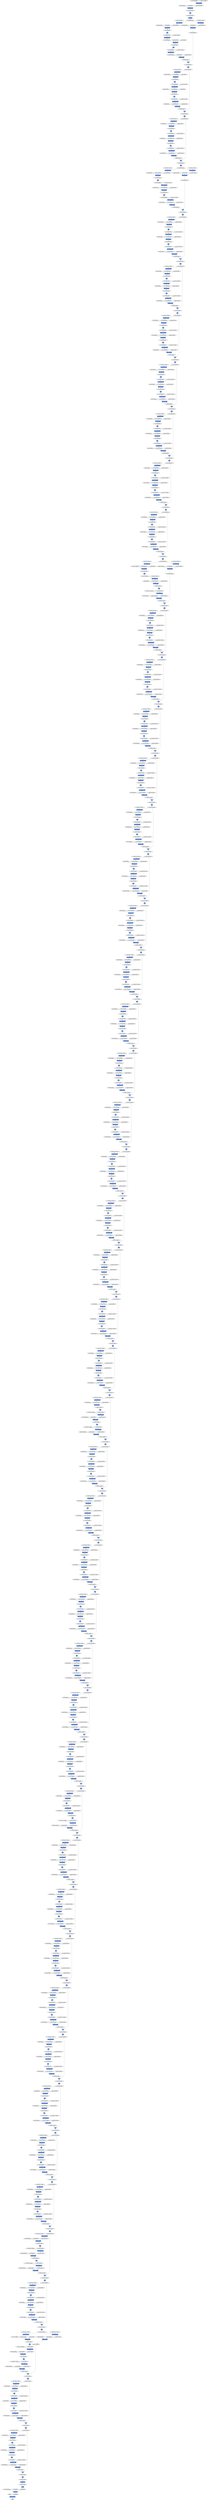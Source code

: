digraph graphname{rankdir=TB;140008671023232 [label="(4, 1024, 14, 14), float32",shape="octagon",fillcolor="#E0E0E0",style="filled"];140008671023344 [label="ReLU",shape="record",fillcolor="#6495ED",style="filled"];140008713359600 [label="beta: (1024), float32",shape="octagon",fillcolor="#E0E0E0",style="filled"];140008713621744 [label="W: (128, 128, 3, 3), float32",shape="octagon",fillcolor="#E0E0E0",style="filled"];140008710607144 [label="gamma: (256), float32",shape="octagon",fillcolor="#E0E0E0",style="filled"];140008671023456 [label="(4, 256, 14, 14), float32",shape="octagon",fillcolor="#E0E0E0",style="filled"];140008713622024 [label="W: (512, 128, 1, 1), float32",shape="octagon",fillcolor="#E0E0E0",style="filled"];140008671023680 [label="Convolution2DFunction",shape="record",fillcolor="#6495ED",style="filled"];140008710607424 [label="beta: (256), float32",shape="octagon",fillcolor="#E0E0E0",style="filled"];140008671023792 [label="(4, 256, 14, 14), float32",shape="octagon",fillcolor="#E0E0E0",style="filled"];140008671023848 [label="Convolution2DFunction",shape="record",fillcolor="#6495ED",style="filled"];140008713360104 [label="W: (256, 1024, 1, 1), float32",shape="octagon",fillcolor="#E0E0E0",style="filled"];140008713622304 [label="W: (512, 256, 1, 1), float32",shape="octagon",fillcolor="#E0E0E0",style="filled"];140008671023960 [label="(4, 256, 14, 14), float32",shape="octagon",fillcolor="#E0E0E0",style="filled"];140008671024072 [label="BatchNormalization",shape="record",fillcolor="#6495ED",style="filled"];140008671024128 [label="ReLU",shape="record",fillcolor="#6495ED",style="filled"];140008710607872 [label="gamma: (1024), float32",shape="octagon",fillcolor="#E0E0E0",style="filled"];140008713360384 [label="W: (256, 256, 3, 3), float32",shape="octagon",fillcolor="#E0E0E0",style="filled"];140008671024240 [label="(4, 256, 14, 14), float32",shape="octagon",fillcolor="#E0E0E0",style="filled"];140008713622640 [label="gamma: (128), float32",shape="octagon",fillcolor="#E0E0E0",style="filled"];140008710608152 [label="beta: (1024), float32",shape="octagon",fillcolor="#E0E0E0",style="filled"];140008713360664 [label="W: (1024, 256, 1, 1), float32",shape="octagon",fillcolor="#E0E0E0",style="filled"];140008671024464 [label="BatchNormalization",shape="record",fillcolor="#6495ED",style="filled"];140008713622920 [label="beta: (128), float32",shape="octagon",fillcolor="#E0E0E0",style="filled"];140008671024576 [label="(4, 256, 14, 14), float32",shape="octagon",fillcolor="#E0E0E0",style="filled"];140008671024632 [label="_ + _",shape="record",fillcolor="#6495ED",style="filled"];140008671024744 [label="(4, 256, 14, 14), float32",shape="octagon",fillcolor="#E0E0E0",style="filled"];140008713361000 [label="gamma: (256), float32",shape="octagon",fillcolor="#E0E0E0",style="filled"];140008671024856 [label="ReLU",shape="record",fillcolor="#6495ED",style="filled"];140008671024968 [label="(4, 1024, 14, 14), float32",shape="octagon",fillcolor="#E0E0E0",style="filled"];140008710608712 [label="W: (256, 1024, 1, 1), float32",shape="octagon",fillcolor="#E0E0E0",style="filled"];140008713623368 [label="gamma: (128), float32",shape="octagon",fillcolor="#E0E0E0",style="filled"];140008713361280 [label="beta: (256), float32",shape="octagon",fillcolor="#E0E0E0",style="filled"];140008671025080 [label="BatchNormalization",shape="record",fillcolor="#6495ED",style="filled"];140008671025192 [label="Convolution2DFunction",shape="record",fillcolor="#6495ED",style="filled"];140008710608992 [label="W: (256, 256, 3, 3), float32",shape="octagon",fillcolor="#E0E0E0",style="filled"];140008713623648 [label="beta: (128), float32",shape="octagon",fillcolor="#E0E0E0",style="filled"];140008671025304 [label="(4, 1024, 14, 14), float32",shape="octagon",fillcolor="#E0E0E0",style="filled"];140008671025360 [label="(4, 1024, 14, 14), float32",shape="octagon",fillcolor="#E0E0E0",style="filled"];140008713361728 [label="gamma: (256), float32",shape="octagon",fillcolor="#E0E0E0",style="filled"];140008671025528 [label="BatchNormalization",shape="record",fillcolor="#6495ED",style="filled"];140008710609272 [label="W: (1024, 256, 1, 1), float32",shape="octagon",fillcolor="#E0E0E0",style="filled"];140008671025640 [label="(4, 1024, 14, 14), float32",shape="octagon",fillcolor="#E0E0E0",style="filled"];140008713624096 [label="gamma: (512), float32",shape="octagon",fillcolor="#E0E0E0",style="filled"];140008671025752 [label="ReLU",shape="record",fillcolor="#6495ED",style="filled"];140008713362008 [label="beta: (256), float32",shape="octagon",fillcolor="#E0E0E0",style="filled"];140008671025864 [label="(4, 256, 14, 14), float32",shape="octagon",fillcolor="#E0E0E0",style="filled"];140008710609608 [label="gamma: (256), float32",shape="octagon",fillcolor="#E0E0E0",style="filled"];140008713624376 [label="beta: (512), float32",shape="octagon",fillcolor="#E0E0E0",style="filled"];140008671026088 [label="Convolution2DFunction",shape="record",fillcolor="#6495ED",style="filled"];140008710609888 [label="beta: (256), float32",shape="octagon",fillcolor="#E0E0E0",style="filled"];140008671026200 [label="(4, 256, 14, 14), float32",shape="octagon",fillcolor="#E0E0E0",style="filled"];140008713362456 [label="gamma: (1024), float32",shape="octagon",fillcolor="#E0E0E0",style="filled"];140008671026256 [label="Convolution2DFunction",shape="record",fillcolor="#6495ED",style="filled"];140008671026368 [label="(4, 256, 14, 14), float32",shape="octagon",fillcolor="#E0E0E0",style="filled"];140008713624824 [label="gamma: (512), float32",shape="octagon",fillcolor="#E0E0E0",style="filled"];140008671026480 [label="BatchNormalization",shape="record",fillcolor="#6495ED",style="filled"];140008713362736 [label="beta: (1024), float32",shape="octagon",fillcolor="#E0E0E0",style="filled"];140008671026536 [label="ReLU",shape="record",fillcolor="#6495ED",style="filled"];140008710610336 [label="gamma: (256), float32",shape="octagon",fillcolor="#E0E0E0",style="filled"];140008671026648 [label="(4, 256, 14, 14), float32",shape="octagon",fillcolor="#E0E0E0",style="filled"];140008713625104 [label="beta: (512), float32",shape="octagon",fillcolor="#E0E0E0",style="filled"];140008671026872 [label="BatchNormalization",shape="record",fillcolor="#6495ED",style="filled"];140008710610616 [label="beta: (256), float32",shape="octagon",fillcolor="#E0E0E0",style="filled"];140008671026984 [label="(4, 256, 14, 14), float32",shape="octagon",fillcolor="#E0E0E0",style="filled"];140008713363240 [label="W: (256, 1024, 1, 1), float32",shape="octagon",fillcolor="#E0E0E0",style="filled"];140008671027040 [label="_ + _",shape="record",fillcolor="#6495ED",style="filled"];140008671027152 [label="(4, 256, 14, 14), float32",shape="octagon",fillcolor="#E0E0E0",style="filled"];140008670896200 [label="_ + _",shape="record",fillcolor="#6495ED",style="filled"];140008671420488 [label="(4, 128, 28, 28), float32",shape="octagon",fillcolor="#E0E0E0",style="filled"];140008671420544 [label="Convolution2DFunction",shape="record",fillcolor="#6495ED",style="filled"];140008670896312 [label="(4, 256, 14, 14), float32",shape="octagon",fillcolor="#E0E0E0",style="filled"];140008671420656 [label="(4, 128, 28, 28), float32",shape="octagon",fillcolor="#E0E0E0",style="filled"];140008670896424 [label="ReLU",shape="record",fillcolor="#6495ED",style="filled"];140008671420768 [label="BatchNormalization",shape="record",fillcolor="#6495ED",style="filled"];140008670896536 [label="(4, 1024, 14, 14), float32",shape="octagon",fillcolor="#E0E0E0",style="filled"];140008671420824 [label="ReLU",shape="record",fillcolor="#6495ED",style="filled"];140008670896648 [label="BatchNormalization",shape="record",fillcolor="#6495ED",style="filled"];140008671420936 [label="(4, 128, 28, 28), float32",shape="octagon",fillcolor="#E0E0E0",style="filled"];140008670896760 [label="Convolution2DFunction",shape="record",fillcolor="#6495ED",style="filled"];140008670896872 [label="(4, 1024, 14, 14), float32",shape="octagon",fillcolor="#E0E0E0",style="filled"];140008671421160 [label="BatchNormalization",shape="record",fillcolor="#6495ED",style="filled"];140008670896928 [label="(4, 1024, 14, 14), float32",shape="octagon",fillcolor="#E0E0E0",style="filled"];140008671421272 [label="(4, 128, 28, 28), float32",shape="octagon",fillcolor="#E0E0E0",style="filled"];140008671421328 [label="Convolution2DFunction",shape="record",fillcolor="#6495ED",style="filled"];140008671421440 [label="(4, 128, 28, 28), float32",shape="octagon",fillcolor="#E0E0E0",style="filled"];140008670897208 [label="(4, 1024, 14, 14), float32",shape="octagon",fillcolor="#E0E0E0",style="filled"];140008671421552 [label="BatchNormalization",shape="record",fillcolor="#6495ED",style="filled"];140008670897320 [label="ReLU",shape="record",fillcolor="#6495ED",style="filled"];140008671421664 [label="(4, 512, 28, 28), float32",shape="octagon",fillcolor="#E0E0E0",style="filled"];140008670897432 [label="(4, 256, 14, 14), float32",shape="octagon",fillcolor="#E0E0E0",style="filled"];140008671421776 [label="_ + _",shape="record",fillcolor="#6495ED",style="filled"];140008671421888 [label="BatchNormalization",shape="record",fillcolor="#6495ED",style="filled"];140008670897656 [label="Convolution2DFunction",shape="record",fillcolor="#6495ED",style="filled"];140008671422000 [label="(4, 512, 28, 28), float32",shape="octagon",fillcolor="#E0E0E0",style="filled"];140008670897768 [label="(4, 256, 14, 14), float32",shape="octagon",fillcolor="#E0E0E0",style="filled"];140008670897824 [label="Convolution2DFunction",shape="record",fillcolor="#6495ED",style="filled"];140008671422112 [label="(4, 512, 28, 28), float32",shape="octagon",fillcolor="#E0E0E0",style="filled"];140008670897936 [label="(4, 256, 14, 14), float32",shape="octagon",fillcolor="#E0E0E0",style="filled"];140008671422224 [label="ReLU",shape="record",fillcolor="#6495ED",style="filled"];140008670898048 [label="BatchNormalization",shape="record",fillcolor="#6495ED",style="filled"];140008671422336 [label="Convolution2DFunction",shape="record",fillcolor="#6495ED",style="filled"];140008670898104 [label="ReLU",shape="record",fillcolor="#6495ED",style="filled"];140008671422448 [label="(4, 512, 28, 28), float32",shape="octagon",fillcolor="#E0E0E0",style="filled"];140008670898216 [label="(4, 256, 14, 14), float32",shape="octagon",fillcolor="#E0E0E0",style="filled"];140008671422504 [label="ReLU",shape="record",fillcolor="#6495ED",style="filled"];140008671422560 [label="(4, 512, 28, 28), float32",shape="octagon",fillcolor="#E0E0E0",style="filled"];140008670898440 [label="BatchNormalization",shape="record",fillcolor="#6495ED",style="filled"];140008671422728 [label="Convolution2DFunction",shape="record",fillcolor="#6495ED",style="filled"];140008670898552 [label="(4, 256, 14, 14), float32",shape="octagon",fillcolor="#E0E0E0",style="filled"];140008671422840 [label="(4, 512, 28, 28), float32",shape="octagon",fillcolor="#E0E0E0",style="filled"];140008670898608 [label="_ + _",shape="record",fillcolor="#6495ED",style="filled"];140008670898720 [label="(4, 256, 14, 14), float32",shape="octagon",fillcolor="#E0E0E0",style="filled"];140008671423008 [label="(4, 128, 28, 28), float32",shape="octagon",fillcolor="#E0E0E0",style="filled"];140008670898832 [label="ReLU",shape="record",fillcolor="#6495ED",style="filled"];140008670898944 [label="(4, 1024, 14, 14), float32",shape="octagon",fillcolor="#E0E0E0",style="filled"];140008671423232 [label="Convolution2DFunction",shape="record",fillcolor="#6495ED",style="filled"];140008670899056 [label="BatchNormalization",shape="record",fillcolor="#6495ED",style="filled"];140008671423344 [label="(4, 128, 28, 28), float32",shape="octagon",fillcolor="#E0E0E0",style="filled"];140008671423400 [label="Convolution2DFunction",shape="record",fillcolor="#6495ED",style="filled"];140008670899168 [label="Convolution2DFunction",shape="record",fillcolor="#6495ED",style="filled"];140008671423512 [label="(4, 128, 28, 28), float32",shape="octagon",fillcolor="#E0E0E0",style="filled"];140008670899280 [label="(4, 1024, 14, 14), float32",shape="octagon",fillcolor="#E0E0E0",style="filled"];140008670899336 [label="(4, 1024, 14, 14), float32",shape="octagon",fillcolor="#E0E0E0",style="filled"];140008671423624 [label="BatchNormalization",shape="record",fillcolor="#6495ED",style="filled"];140008671423680 [label="ReLU",shape="record",fillcolor="#6495ED",style="filled"];140008671423792 [label="(4, 128, 28, 28), float32",shape="octagon",fillcolor="#E0E0E0",style="filled"];140008670899616 [label="(4, 1024, 14, 14), float32",shape="octagon",fillcolor="#E0E0E0",style="filled"];140008670899728 [label="ReLU",shape="record",fillcolor="#6495ED",style="filled"];140008671424016 [label="BatchNormalization",shape="record",fillcolor="#6495ED",style="filled"];140008670899840 [label="(4, 256, 14, 14), float32",shape="octagon",fillcolor="#E0E0E0",style="filled"];140008671424128 [label="(4, 128, 28, 28), float32",shape="octagon",fillcolor="#E0E0E0",style="filled"];140008671424184 [label="_ + _",shape="record",fillcolor="#6495ED",style="filled"];140008671424296 [label="(4, 128, 28, 28), float32",shape="octagon",fillcolor="#E0E0E0",style="filled"];140008670900064 [label="Convolution2DFunction",shape="record",fillcolor="#6495ED",style="filled"];140008671424408 [label="ReLU",shape="record",fillcolor="#6495ED",style="filled"];140008670900176 [label="(4, 256, 14, 14), float32",shape="octagon",fillcolor="#E0E0E0",style="filled"];140008671293512 [label="Convolution2DFunction",shape="record",fillcolor="#6495ED",style="filled"];140008671162440 [label="BatchNormalization",shape="record",fillcolor="#6495ED",style="filled"];140008713236552 [label="beta: (256), float32",shape="octagon",fillcolor="#E0E0E0",style="filled"];140008671293624 [label="(4, 256, 14, 14), float32",shape="octagon",fillcolor="#E0E0E0",style="filled"];140008671162552 [label="(4, 1024, 14, 14), float32",shape="octagon",fillcolor="#E0E0E0",style="filled"];140008671293680 [label="Convolution2DFunction",shape="record",fillcolor="#6495ED",style="filled"];140008671162608 [label="(4, 1024, 14, 14), float32",shape="octagon",fillcolor="#E0E0E0",style="filled"];140008671293792 [label="(4, 256, 14, 14), float32",shape="octagon",fillcolor="#E0E0E0",style="filled"];140008671293904 [label="BatchNormalization",shape="record",fillcolor="#6495ED",style="filled"];140008671293960 [label="ReLU",shape="record",fillcolor="#6495ED",style="filled"];140008671162888 [label="(4, 1024, 14, 14), float32",shape="octagon",fillcolor="#E0E0E0",style="filled"];140008713237000 [label="gamma: (1024), float32",shape="octagon",fillcolor="#E0E0E0",style="filled"];140008671294072 [label="(4, 256, 14, 14), float32",shape="octagon",fillcolor="#E0E0E0",style="filled"];140008671163000 [label="ReLU",shape="record",fillcolor="#6495ED",style="filled"];140008671163112 [label="(4, 256, 14, 14), float32",shape="octagon",fillcolor="#E0E0E0",style="filled"];140008713237280 [label="beta: (1024), float32",shape="octagon",fillcolor="#E0E0E0",style="filled"];140008671294296 [label="BatchNormalization",shape="record",fillcolor="#6495ED",style="filled"];140008671294408 [label="(4, 256, 14, 14), float32",shape="octagon",fillcolor="#E0E0E0",style="filled"];140008671163336 [label="Convolution2DFunction",shape="record",fillcolor="#6495ED",style="filled"];140008671294464 [label="_ + _",shape="record",fillcolor="#6495ED",style="filled"];140008671163448 [label="(4, 256, 14, 14), float32",shape="octagon",fillcolor="#E0E0E0",style="filled"];140008671294576 [label="(4, 256, 14, 14), float32",shape="octagon",fillcolor="#E0E0E0",style="filled"];140008671163504 [label="Convolution2DFunction",shape="record",fillcolor="#6495ED",style="filled"];140008671294688 [label="ReLU",shape="record",fillcolor="#6495ED",style="filled"];140008671163616 [label="(4, 256, 14, 14), float32",shape="octagon",fillcolor="#E0E0E0",style="filled"];140008713237728 [label="gamma: (1024), float32",shape="octagon",fillcolor="#E0E0E0",style="filled"];140008671294800 [label="(4, 1024, 14, 14), float32",shape="octagon",fillcolor="#E0E0E0",style="filled"];140008671163728 [label="BatchNormalization",shape="record",fillcolor="#6495ED",style="filled"];140008671163784 [label="ReLU",shape="record",fillcolor="#6495ED",style="filled"];140008671294912 [label="BatchNormalization",shape="record",fillcolor="#6495ED",style="filled"];140008671163896 [label="(4, 256, 14, 14), float32",shape="octagon",fillcolor="#E0E0E0",style="filled"];140008713238008 [label="beta: (1024), float32",shape="octagon",fillcolor="#E0E0E0",style="filled"];140008671295024 [label="Convolution2DFunction",shape="record",fillcolor="#6495ED",style="filled"];140008671295136 [label="(4, 1024, 14, 14), float32",shape="octagon",fillcolor="#E0E0E0",style="filled"];140008671295192 [label="(4, 1024, 14, 14), float32",shape="octagon",fillcolor="#E0E0E0",style="filled"];140008671164120 [label="BatchNormalization",shape="record",fillcolor="#6495ED",style="filled"];140008671164232 [label="(4, 256, 14, 14), float32",shape="octagon",fillcolor="#E0E0E0",style="filled"];140008671295360 [label="Convolution2DFunction",shape="record",fillcolor="#6495ED",style="filled"];140008671164288 [label="_ + _",shape="record",fillcolor="#6495ED",style="filled"];140008671295472 [label="(4, 1024, 14, 14), float32",shape="octagon",fillcolor="#E0E0E0",style="filled"];140008671164400 [label="(4, 256, 14, 14), float32",shape="octagon",fillcolor="#E0E0E0",style="filled"];140008713238568 [label="W: (256, 1024, 1, 1), float32",shape="octagon",fillcolor="#E0E0E0",style="filled"];140008671295584 [label="ReLU",shape="record",fillcolor="#6495ED",style="filled"];140008671164512 [label="ReLU",shape="record",fillcolor="#6495ED",style="filled"];140008671295696 [label="(4, 256, 14, 14), float32",shape="octagon",fillcolor="#E0E0E0",style="filled"];140008671164624 [label="(4, 1024, 14, 14), float32",shape="octagon",fillcolor="#E0E0E0",style="filled"];140008671164736 [label="BatchNormalization",shape="record",fillcolor="#6495ED",style="filled"];140008713238848 [label="W: (256, 256, 3, 3), float32",shape="octagon",fillcolor="#E0E0E0",style="filled"];140008671295920 [label="Convolution2DFunction",shape="record",fillcolor="#6495ED",style="filled"];140008671164848 [label="Convolution2DFunction",shape="record",fillcolor="#6495ED",style="filled"];140008671296032 [label="(4, 256, 14, 14), float32",shape="octagon",fillcolor="#E0E0E0",style="filled"];140008671164960 [label="(4, 1024, 14, 14), float32",shape="octagon",fillcolor="#E0E0E0",style="filled"];140008671296088 [label="Convolution2DFunction",shape="record",fillcolor="#6495ED",style="filled"];140008671165016 [label="(4, 1024, 14, 14), float32",shape="octagon",fillcolor="#E0E0E0",style="filled"];140008713239128 [label="W: (1024, 256, 1, 1), float32",shape="octagon",fillcolor="#E0E0E0",style="filled"];140008671296200 [label="(4, 256, 14, 14), float32",shape="octagon",fillcolor="#E0E0E0",style="filled"];140008671296312 [label="BatchNormalization",shape="record",fillcolor="#6495ED",style="filled"];140008671296368 [label="ReLU",shape="record",fillcolor="#6495ED",style="filled"];140008671165296 [label="(4, 1024, 14, 14), float32",shape="octagon",fillcolor="#E0E0E0",style="filled"];140008713239464 [label="gamma: (256), float32",shape="octagon",fillcolor="#E0E0E0",style="filled"];140008671296480 [label="(4, 256, 14, 14), float32",shape="octagon",fillcolor="#E0E0E0",style="filled"];140008671165408 [label="ReLU",shape="record",fillcolor="#6495ED",style="filled"];140008671165520 [label="(4, 256, 14, 14), float32",shape="octagon",fillcolor="#E0E0E0",style="filled"];140008671296704 [label="BatchNormalization",shape="record",fillcolor="#6495ED",style="filled"];140008713239744 [label="beta: (256), float32",shape="octagon",fillcolor="#E0E0E0",style="filled"];140008671296816 [label="(4, 256, 14, 14), float32",shape="octagon",fillcolor="#E0E0E0",style="filled"];140008671165744 [label="Convolution2DFunction",shape="record",fillcolor="#6495ED",style="filled"];140008671296872 [label="_ + _",shape="record",fillcolor="#6495ED",style="filled"];140008671165856 [label="(4, 256, 14, 14), float32",shape="octagon",fillcolor="#E0E0E0",style="filled"];140008671296984 [label="(4, 256, 14, 14), float32",shape="octagon",fillcolor="#E0E0E0",style="filled"];140008671165912 [label="Convolution2DFunction",shape="record",fillcolor="#6495ED",style="filled"];140008671297096 [label="ReLU",shape="record",fillcolor="#6495ED",style="filled"];140008671166024 [label="(4, 256, 14, 14), float32",shape="octagon",fillcolor="#E0E0E0",style="filled"];140008713240192 [label="gamma: (256), float32",shape="octagon",fillcolor="#E0E0E0",style="filled"];140008671297208 [label="(4, 1024, 14, 14), float32",shape="octagon",fillcolor="#E0E0E0",style="filled"];140008671166136 [label="BatchNormalization",shape="record",fillcolor="#6495ED",style="filled"];140008671166192 [label="ReLU",shape="record",fillcolor="#6495ED",style="filled"];140008671297320 [label="ReLU",shape="record",fillcolor="#6495ED",style="filled"];140008671166304 [label="(4, 256, 14, 14), float32",shape="octagon",fillcolor="#E0E0E0",style="filled"];140008671297432 [label="BatchNormalization",shape="record",fillcolor="#6495ED",style="filled"];140008713240472 [label="beta: (256), float32",shape="octagon",fillcolor="#E0E0E0",style="filled"];140008671559808 [label="BatchNormalization",shape="record",fillcolor="#6495ED",style="filled"];140008671559920 [label="(4, 256, 14, 14), float32",shape="octagon",fillcolor="#E0E0E0",style="filled"];140008710750504 [label="W: (256, 256, 3, 3), float32",shape="octagon",fillcolor="#E0E0E0",style="filled"];140008671559976 [label="Convolution2DFunction",shape="record",fillcolor="#6495ED",style="filled"];140008671560088 [label="(4, 256, 14, 14), float32",shape="octagon",fillcolor="#E0E0E0",style="filled"];140008671560200 [label="BatchNormalization",shape="record",fillcolor="#6495ED",style="filled"];140008710750784 [label="W: (1024, 256, 1, 1), float32",shape="octagon",fillcolor="#E0E0E0",style="filled"];140008671560312 [label="(4, 1024, 14, 14), float32",shape="octagon",fillcolor="#E0E0E0",style="filled"];140008671560424 [label="_ + _",shape="record",fillcolor="#6495ED",style="filled"];140008671560536 [label="BatchNormalization",shape="record",fillcolor="#6495ED",style="filled"];140008710751120 [label="gamma: (256), float32",shape="octagon",fillcolor="#E0E0E0",style="filled"];140008671560648 [label="(4, 1024, 14, 14), float32",shape="octagon",fillcolor="#E0E0E0",style="filled"];140008671560760 [label="(4, 1024, 14, 14), float32",shape="octagon",fillcolor="#E0E0E0",style="filled"];140008710751400 [label="beta: (256), float32",shape="octagon",fillcolor="#E0E0E0",style="filled"];140008671560872 [label="ReLU",shape="record",fillcolor="#6495ED",style="filled"];140008671560984 [label="Convolution2DFunction",shape="record",fillcolor="#6495ED",style="filled"];140008671561096 [label="(4, 1024, 14, 14), float32",shape="octagon",fillcolor="#E0E0E0",style="filled"];140008671561152 [label="ReLU",shape="record",fillcolor="#6495ED",style="filled"];140008671561208 [label="(4, 1024, 14, 14), float32",shape="octagon",fillcolor="#E0E0E0",style="filled"];140008710751848 [label="gamma: (256), float32",shape="octagon",fillcolor="#E0E0E0",style="filled"];140008671561376 [label="Convolution2DFunction",shape="record",fillcolor="#6495ED",style="filled"];140008699348696 [label="Convolution2DFunction",shape="record",fillcolor="#6495ED",style="filled"];140008671561488 [label="(4, 1024, 14, 14), float32",shape="octagon",fillcolor="#E0E0E0",style="filled"];140008710752128 [label="beta: (256), float32",shape="octagon",fillcolor="#E0E0E0",style="filled"];140008671561656 [label="(4, 256, 14, 14), float32",shape="octagon",fillcolor="#E0E0E0",style="filled"];140008671561880 [label="Convolution2DFunction",shape="record",fillcolor="#6495ED",style="filled"];140008671561992 [label="(4, 256, 14, 14), float32",shape="octagon",fillcolor="#E0E0E0",style="filled"];140008710752576 [label="gamma: (1024), float32",shape="octagon",fillcolor="#E0E0E0",style="filled"];140008671562048 [label="Convolution2DFunction",shape="record",fillcolor="#6495ED",style="filled"];140008671562160 [label="(4, 256, 14, 14), float32",shape="octagon",fillcolor="#E0E0E0",style="filled"];140008671562272 [label="BatchNormalization",shape="record",fillcolor="#6495ED",style="filled"];140008710752856 [label="beta: (1024), float32",shape="octagon",fillcolor="#E0E0E0",style="filled"];140008671562328 [label="ReLU",shape="record",fillcolor="#6495ED",style="filled"];140008671562440 [label="(4, 256, 14, 14), float32",shape="octagon",fillcolor="#E0E0E0",style="filled"];140008671562664 [label="BatchNormalization",shape="record",fillcolor="#6495ED",style="filled"];140008671562776 [label="(4, 256, 14, 14), float32",shape="octagon",fillcolor="#E0E0E0",style="filled"];140008671562832 [label="_ + _",shape="record",fillcolor="#6495ED",style="filled"];140008710753416 [label="W: (256, 1024, 1, 1), float32",shape="octagon",fillcolor="#E0E0E0",style="filled"];140008671562944 [label="(4, 256, 14, 14), float32",shape="octagon",fillcolor="#E0E0E0",style="filled"];140008671563056 [label="ReLU",shape="record",fillcolor="#6495ED",style="filled"];140008710753696 [label="W: (256, 256, 3, 3), float32",shape="octagon",fillcolor="#E0E0E0",style="filled"];140008671563168 [label="(4, 1024, 14, 14), float32",shape="octagon",fillcolor="#E0E0E0",style="filled"];140008671563280 [label="ReLU",shape="record",fillcolor="#6495ED",style="filled"];140008671563392 [label="BatchNormalization",shape="record",fillcolor="#6495ED",style="filled"];140008710753976 [label="W: (1024, 256, 1, 1), float32",shape="octagon",fillcolor="#E0E0E0",style="filled"];140008671563504 [label="(4, 1024, 14, 14), float32",shape="octagon",fillcolor="#E0E0E0",style="filled"];140008671563560 [label="(4, 1024, 14, 14), float32",shape="octagon",fillcolor="#E0E0E0",style="filled"];140008710361160 [label="beta: (256), float32",shape="octagon",fillcolor="#E0E0E0",style="filled"];140008710492680 [label="W: (512, 2048, 1, 1), float32",shape="octagon",fillcolor="#E0E0E0",style="filled"];140008710361608 [label="gamma: (1024), float32",shape="octagon",fillcolor="#E0E0E0",style="filled"];140008710492960 [label="W: (512, 512, 3, 3), float32",shape="octagon",fillcolor="#E0E0E0",style="filled"];140008710361888 [label="beta: (1024), float32",shape="octagon",fillcolor="#E0E0E0",style="filled"];140008710493240 [label="W: (2048, 512, 1, 1), float32",shape="octagon",fillcolor="#E0E0E0",style="filled"];140008710362448 [label="W: (256, 1024, 1, 1), float32",shape="octagon",fillcolor="#E0E0E0",style="filled"];140008710493576 [label="gamma: (512), float32",shape="octagon",fillcolor="#E0E0E0",style="filled"];140008710362728 [label="W: (256, 256, 3, 3), float32",shape="octagon",fillcolor="#E0E0E0",style="filled"];140008710493856 [label="beta: (512), float32",shape="octagon",fillcolor="#E0E0E0",style="filled"];140008710363008 [label="W: (1024, 256, 1, 1), float32",shape="octagon",fillcolor="#E0E0E0",style="filled"];140008710494304 [label="gamma: (512), float32",shape="octagon",fillcolor="#E0E0E0",style="filled"];140008710363344 [label="gamma: (256), float32",shape="octagon",fillcolor="#E0E0E0",style="filled"];140008710494584 [label="beta: (512), float32",shape="octagon",fillcolor="#E0E0E0",style="filled"];140008710363624 [label="beta: (256), float32",shape="octagon",fillcolor="#E0E0E0",style="filled"];140008710495032 [label="gamma: (2048), float32",shape="octagon",fillcolor="#E0E0E0",style="filled"];140008710364072 [label="gamma: (256), float32",shape="octagon",fillcolor="#E0E0E0",style="filled"];140008710495312 [label="beta: (2048), float32",shape="octagon",fillcolor="#E0E0E0",style="filled"];140008710364352 [label="beta: (256), float32",shape="octagon",fillcolor="#E0E0E0",style="filled"];140008710495816 [label="W: (512, 2048, 1, 1), float32",shape="octagon",fillcolor="#E0E0E0",style="filled"];140008710364800 [label="gamma: (1024), float32",shape="octagon",fillcolor="#E0E0E0",style="filled"];140008710496096 [label="W: (512, 512, 3, 3), float32",shape="octagon",fillcolor="#E0E0E0",style="filled"];140008710365080 [label="beta: (1024), float32",shape="octagon",fillcolor="#E0E0E0",style="filled"];140008713642112 [label="W: (128, 512, 1, 1), float32",shape="octagon",fillcolor="#E0E0E0",style="filled"];140008710627512 [label="gamma: (1024), float32",shape="octagon",fillcolor="#E0E0E0",style="filled"];140008713642392 [label="W: (128, 128, 3, 3), float32",shape="octagon",fillcolor="#E0E0E0",style="filled"];140008710627792 [label="beta: (1024), float32",shape="octagon",fillcolor="#E0E0E0",style="filled"];140008713642672 [label="W: (512, 128, 1, 1), float32",shape="octagon",fillcolor="#E0E0E0",style="filled"];140008710628352 [label="W: (256, 1024, 1, 1), float32",shape="octagon",fillcolor="#E0E0E0",style="filled"];140008713643008 [label="gamma: (128), float32",shape="octagon",fillcolor="#E0E0E0",style="filled"];140008710628632 [label="W: (256, 256, 3, 3), float32",shape="octagon",fillcolor="#E0E0E0",style="filled"];140008713643288 [label="beta: (128), float32",shape="octagon",fillcolor="#E0E0E0",style="filled"];140008710628912 [label="W: (1024, 256, 1, 1), float32",shape="octagon",fillcolor="#E0E0E0",style="filled"];140008713643736 [label="gamma: (128), float32",shape="octagon",fillcolor="#E0E0E0",style="filled"];140008710629248 [label="gamma: (256), float32",shape="octagon",fillcolor="#E0E0E0",style="filled"];140008713644016 [label="beta: (128), float32",shape="octagon",fillcolor="#E0E0E0",style="filled"];140008710629528 [label="beta: (256), float32",shape="octagon",fillcolor="#E0E0E0",style="filled"];140008713644464 [label="gamma: (512), float32",shape="octagon",fillcolor="#E0E0E0",style="filled"];140008710629976 [label="gamma: (256), float32",shape="octagon",fillcolor="#E0E0E0",style="filled"];140008713644744 [label="beta: (512), float32",shape="octagon",fillcolor="#E0E0E0",style="filled"];140008710630256 [label="beta: (256), float32",shape="octagon",fillcolor="#E0E0E0",style="filled"];140008713645248 [label="W: (128, 512, 1, 1), float32",shape="octagon",fillcolor="#E0E0E0",style="filled"];140008710630704 [label="gamma: (1024), float32",shape="octagon",fillcolor="#E0E0E0",style="filled"];140008713645528 [label="W: (128, 128, 3, 3), float32",shape="octagon",fillcolor="#E0E0E0",style="filled"];140008710630984 [label="beta: (1024), float32",shape="octagon",fillcolor="#E0E0E0",style="filled"];140008713645808 [label="W: (512, 128, 1, 1), float32",shape="octagon",fillcolor="#E0E0E0",style="filled"];140008671047808 [label="ReLU",shape="record",fillcolor="#6495ED",style="filled"];140008713384064 [label="W: (256, 256, 3, 3), float32",shape="octagon",fillcolor="#E0E0E0",style="filled"];140008714780800 [label="beta: (64), float32",shape="octagon",fillcolor="#E0E0E0",style="filled"];140008671047920 [label="(4, 1024, 14, 14), float32",shape="octagon",fillcolor="#E0E0E0",style="filled"];140008715219296 [label="gamma: (64), float32",shape="octagon",fillcolor="#E0E0E0",style="filled"];140008713384344 [label="W: (1024, 256, 1, 1), float32",shape="octagon",fillcolor="#E0E0E0",style="filled"];140008671048144 [label="ReLU",shape="record",fillcolor="#6495ED",style="filled"];140008671048256 [label="(4, 1024, 14, 14), float32",shape="octagon",fillcolor="#E0E0E0",style="filled"];140008671048312 [label="(4, 1024, 14, 14), float32",shape="octagon",fillcolor="#E0E0E0",style="filled"];140008713384680 [label="gamma: (256), float32",shape="octagon",fillcolor="#E0E0E0",style="filled"];140008671048480 [label="AveragePooling2D",shape="record",fillcolor="#6495ED",style="filled"];140008671048592 [label="(4, 1024, 14, 14), float32",shape="octagon",fillcolor="#E0E0E0",style="filled"];140008671048704 [label="(4, 512, 7, 7), float32",shape="octagon",fillcolor="#E0E0E0",style="filled"];140008713384960 [label="beta: (256), float32",shape="octagon",fillcolor="#E0E0E0",style="filled"];140008671048928 [label="Convolution2DFunction",shape="record",fillcolor="#6495ED",style="filled"];140008671049040 [label="(4, 512, 7, 7), float32",shape="octagon",fillcolor="#E0E0E0",style="filled"];140008671049096 [label="Convolution2DFunction",shape="record",fillcolor="#6495ED",style="filled"];140008713385408 [label="gamma: (256), float32",shape="octagon",fillcolor="#E0E0E0",style="filled"];140008671049208 [label="(4, 512, 7, 7), float32",shape="octagon",fillcolor="#E0E0E0",style="filled"];140008671049320 [label="BatchNormalization",shape="record",fillcolor="#6495ED",style="filled"];140008671049376 [label="ReLU",shape="record",fillcolor="#6495ED",style="filled"];140008713385688 [label="beta: (256), float32",shape="octagon",fillcolor="#E0E0E0",style="filled"];140008671049488 [label="(4, 512, 7, 7), float32",shape="octagon",fillcolor="#E0E0E0",style="filled"];140008671049712 [label="BatchNormalization",shape="record",fillcolor="#6495ED",style="filled"];140008671049824 [label="(4, 512, 7, 7), float32",shape="octagon",fillcolor="#E0E0E0",style="filled"];140008671049880 [label="Convolution2DFunction",shape="record",fillcolor="#6495ED",style="filled"];140008713386136 [label="gamma: (1024), float32",shape="octagon",fillcolor="#E0E0E0",style="filled"];140008671049992 [label="(4, 512, 7, 7), float32",shape="octagon",fillcolor="#E0E0E0",style="filled"];140008671050104 [label="BatchNormalization",shape="record",fillcolor="#6495ED",style="filled"];140008713386416 [label="beta: (1024), float32",shape="octagon",fillcolor="#E0E0E0",style="filled"];140008671050216 [label="(4, 2048, 7, 7), float32",shape="octagon",fillcolor="#E0E0E0",style="filled"];140008671050328 [label="_ + _",shape="record",fillcolor="#6495ED",style="filled"];140008671050440 [label="BatchNormalization",shape="record",fillcolor="#6495ED",style="filled"];140008671050552 [label="(4, 2048, 7, 7), float32",shape="octagon",fillcolor="#E0E0E0",style="filled"];140008671050664 [label="(4, 2048, 7, 7), float32",shape="octagon",fillcolor="#E0E0E0",style="filled"];140008713386920 [label="W: (256, 1024, 1, 1), float32",shape="octagon",fillcolor="#E0E0E0",style="filled"];140008699886504 [label="BatchNormalization",shape="record",fillcolor="#6495ED",style="filled"];140008671050776 [label="ReLU",shape="record",fillcolor="#6495ED",style="filled"];140008699886728 [label="(4, 1, 224, 224), float32",shape="octagon",fillcolor="#E0E0E0",style="filled"];140008713387200 [label="W: (256, 256, 3, 3), float32",shape="octagon",fillcolor="#E0E0E0",style="filled"];140008671051000 [label="(4, 2048, 7, 7), float32",shape="octagon",fillcolor="#E0E0E0",style="filled"];140008671051056 [label="ReLU",shape="record",fillcolor="#6495ED",style="filled"];140008671051112 [label="(4, 2048, 7, 7), float32",shape="octagon",fillcolor="#E0E0E0",style="filled"];140008713387480 [label="W: (1024, 256, 1, 1), float32",shape="octagon",fillcolor="#E0E0E0",style="filled"];140008671051392 [label="(4, 2048, 7, 7), float32",shape="octagon",fillcolor="#E0E0E0",style="filled"];140008671051560 [label="(4, 512, 7, 7), float32",shape="octagon",fillcolor="#E0E0E0",style="filled"];140008713387816 [label="gamma: (256), float32",shape="octagon",fillcolor="#E0E0E0",style="filled"];140008671313992 [label="(4, 1024, 14, 14), float32",shape="octagon",fillcolor="#E0E0E0",style="filled"];140008671314048 [label="(4, 1024, 14, 14), float32",shape="octagon",fillcolor="#E0E0E0",style="filled"];140008671314328 [label="(4, 1024, 14, 14), float32",shape="octagon",fillcolor="#E0E0E0",style="filled"];140008671314496 [label="(4, 256, 14, 14), float32",shape="octagon",fillcolor="#E0E0E0",style="filled"];140008671314720 [label="Convolution2DFunction",shape="record",fillcolor="#6495ED",style="filled"];140008671314832 [label="(4, 256, 14, 14), float32",shape="octagon",fillcolor="#E0E0E0",style="filled"];140008671314888 [label="Convolution2DFunction",shape="record",fillcolor="#6495ED",style="filled"];140008671315000 [label="(4, 256, 14, 14), float32",shape="octagon",fillcolor="#E0E0E0",style="filled"];140008671315112 [label="BatchNormalization",shape="record",fillcolor="#6495ED",style="filled"];140008671315168 [label="ReLU",shape="record",fillcolor="#6495ED",style="filled"];140008671315280 [label="(4, 256, 14, 14), float32",shape="octagon",fillcolor="#E0E0E0",style="filled"];140008671315504 [label="BatchNormalization",shape="record",fillcolor="#6495ED",style="filled"];140008671315616 [label="(4, 256, 14, 14), float32",shape="octagon",fillcolor="#E0E0E0",style="filled"];140008671315672 [label="_ + _",shape="record",fillcolor="#6495ED",style="filled"];140008671315784 [label="(4, 256, 14, 14), float32",shape="octagon",fillcolor="#E0E0E0",style="filled"];140008671315896 [label="ReLU",shape="record",fillcolor="#6495ED",style="filled"];140008671316008 [label="(4, 1024, 14, 14), float32",shape="octagon",fillcolor="#E0E0E0",style="filled"];140008671316120 [label="BatchNormalization",shape="record",fillcolor="#6495ED",style="filled"];140008671316232 [label="Convolution2DFunction",shape="record",fillcolor="#6495ED",style="filled"];140008671316344 [label="(4, 1024, 14, 14), float32",shape="octagon",fillcolor="#E0E0E0",style="filled"];140008671316400 [label="(4, 1024, 14, 14), float32",shape="octagon",fillcolor="#E0E0E0",style="filled"];140008671316680 [label="(4, 1024, 14, 14), float32",shape="octagon",fillcolor="#E0E0E0",style="filled"];140008671316792 [label="ReLU",shape="record",fillcolor="#6495ED",style="filled"];140008671316904 [label="(4, 256, 14, 14), float32",shape="octagon",fillcolor="#E0E0E0",style="filled"];140008671317128 [label="Convolution2DFunction",shape="record",fillcolor="#6495ED",style="filled"];140008671317240 [label="(4, 256, 14, 14), float32",shape="octagon",fillcolor="#E0E0E0",style="filled"];140008671317296 [label="Convolution2DFunction",shape="record",fillcolor="#6495ED",style="filled"];140008671317408 [label="(4, 256, 14, 14), float32",shape="octagon",fillcolor="#E0E0E0",style="filled"];140008671317520 [label="BatchNormalization",shape="record",fillcolor="#6495ED",style="filled"];140008671317576 [label="ReLU",shape="record",fillcolor="#6495ED",style="filled"];140008671317688 [label="(4, 256, 14, 14), float32",shape="octagon",fillcolor="#E0E0E0",style="filled"];140008671317912 [label="BatchNormalization",shape="record",fillcolor="#6495ED",style="filled"];140008670924872 [label="Convolution2DFunction",shape="record",fillcolor="#6495ED",style="filled"];140008710770760 [label="gamma: (256), float32",shape="octagon",fillcolor="#E0E0E0",style="filled"];140008671449160 [label="(4, 512, 28, 28), float32",shape="octagon",fillcolor="#E0E0E0",style="filled"];140008671187072 [label="BatchNormalization",shape="record",fillcolor="#6495ED",style="filled"];140008671580288 [label="(4, 1024, 14, 14), float32",shape="octagon",fillcolor="#E0E0E0",style="filled"];140008670924984 [label="(4, 256, 14, 14), float32",shape="octagon",fillcolor="#E0E0E0",style="filled"];140008671449272 [label="ReLU",shape="record",fillcolor="#6495ED",style="filled"];140008671187184 [label="(4, 256, 14, 14), float32",shape="octagon",fillcolor="#E0E0E0",style="filled"];140008670925096 [label="BatchNormalization",shape="record",fillcolor="#6495ED",style="filled"];140008671187240 [label="_ + _",shape="record",fillcolor="#6495ED",style="filled"];140008671580456 [label="(4, 256, 14, 14), float32",shape="octagon",fillcolor="#E0E0E0",style="filled"];140008671449384 [label="BatchNormalization",shape="record",fillcolor="#6495ED",style="filled"];140008670925152 [label="ReLU",shape="record",fillcolor="#6495ED",style="filled"];140008710771040 [label="beta: (256), float32",shape="octagon",fillcolor="#E0E0E0",style="filled"];140008671187352 [label="(4, 256, 14, 14), float32",shape="octagon",fillcolor="#E0E0E0",style="filled"];140008713261464 [label="gamma: (1024), float32",shape="octagon",fillcolor="#E0E0E0",style="filled"];140008671449496 [label="(4, 512, 28, 28), float32",shape="octagon",fillcolor="#E0E0E0",style="filled"];140008670925264 [label="(4, 256, 14, 14), float32",shape="octagon",fillcolor="#E0E0E0",style="filled"];140008671449552 [label="(4, 512, 28, 28), float32",shape="octagon",fillcolor="#E0E0E0",style="filled"];140008671187464 [label="ReLU",shape="record",fillcolor="#6495ED",style="filled"];140008671580680 [label="Convolution2DFunction",shape="record",fillcolor="#6495ED",style="filled"];140008671187576 [label="(4, 1024, 14, 14), float32",shape="octagon",fillcolor="#E0E0E0",style="filled"];140008671449720 [label="Convolution2DFunction",shape="record",fillcolor="#6495ED",style="filled"];140008671580792 [label="(4, 256, 14, 14), float32",shape="octagon",fillcolor="#E0E0E0",style="filled"];140008714782536 [label="gamma: (64), float32",shape="octagon",fillcolor="#E0E0E0",style="filled"];140008670925488 [label="BatchNormalization",shape="record",fillcolor="#6495ED",style="filled"];140008671580848 [label="Convolution2DFunction",shape="record",fillcolor="#6495ED",style="filled"];140008713261744 [label="beta: (1024), float32",shape="octagon",fillcolor="#E0E0E0",style="filled"];140008671187688 [label="BatchNormalization",shape="record",fillcolor="#6495ED",style="filled"];140008671449832 [label="(4, 512, 28, 28), float32",shape="octagon",fillcolor="#E0E0E0",style="filled"];140008670925600 [label="(4, 256, 14, 14), float32",shape="octagon",fillcolor="#E0E0E0",style="filled"];140008710771488 [label="gamma: (256), float32",shape="octagon",fillcolor="#E0E0E0",style="filled"];140008671580960 [label="(4, 256, 14, 14), float32",shape="octagon",fillcolor="#E0E0E0",style="filled"];140008670925656 [label="_ + _",shape="record",fillcolor="#6495ED",style="filled"];140008671187800 [label="Convolution2DFunction",shape="record",fillcolor="#6495ED",style="filled"];140008671581072 [label="BatchNormalization",shape="record",fillcolor="#6495ED",style="filled"];140008671450000 [label="(4, 128, 28, 28), float32",shape="octagon",fillcolor="#E0E0E0",style="filled"];140008670925768 [label="(4, 256, 14, 14), float32",shape="octagon",fillcolor="#E0E0E0",style="filled"];140008671187912 [label="(4, 1024, 14, 14), float32",shape="octagon",fillcolor="#E0E0E0",style="filled"];140008671581128 [label="ReLU",shape="record",fillcolor="#6495ED",style="filled"];140008671187968 [label="(4, 1024, 14, 14), float32",shape="octagon",fillcolor="#E0E0E0",style="filled"];140008670925880 [label="ReLU",shape="record",fillcolor="#6495ED",style="filled"];140008710771768 [label="beta: (256), float32",shape="octagon",fillcolor="#E0E0E0",style="filled"];140008671581240 [label="(4, 256, 14, 14), float32",shape="octagon",fillcolor="#E0E0E0",style="filled"];140008671450224 [label="Convolution2DFunction",shape="record",fillcolor="#6495ED",style="filled"];140008670925992 [label="(4, 1024, 14, 14), float32",shape="octagon",fillcolor="#E0E0E0",style="filled"];140008713262248 [label="W: (256, 1024, 1, 1), float32",shape="octagon",fillcolor="#E0E0E0",style="filled"];140008671450336 [label="(4, 128, 28, 28), float32",shape="octagon",fillcolor="#E0E0E0",style="filled"];140008670926104 [label="BatchNormalization",shape="record",fillcolor="#6495ED",style="filled"];140008671188248 [label="(4, 1024, 14, 14), float32",shape="octagon",fillcolor="#E0E0E0",style="filled"];140008671581464 [label="BatchNormalization",shape="record",fillcolor="#6495ED",style="filled"];140008671450392 [label="Convolution2DFunction",shape="record",fillcolor="#6495ED",style="filled"];140008670926216 [label="Convolution2DFunction",shape="record",fillcolor="#6495ED",style="filled"];140008671188360 [label="ReLU",shape="record",fillcolor="#6495ED",style="filled"];140008671581576 [label="(4, 256, 14, 14), float32",shape="octagon",fillcolor="#E0E0E0",style="filled"];140008671450504 [label="(4, 128, 28, 28), float32",shape="octagon",fillcolor="#E0E0E0",style="filled"];140008671581632 [label="_ + _",shape="record",fillcolor="#6495ED",style="filled"];140008713262528 [label="W: (256, 256, 3, 3), float32",shape="octagon",fillcolor="#E0E0E0",style="filled"];140008670926328 [label="(4, 1024, 14, 14), float32",shape="octagon",fillcolor="#E0E0E0",style="filled"];140008710772216 [label="gamma: (1024), float32",shape="octagon",fillcolor="#E0E0E0",style="filled"];140008671188472 [label="(4, 256, 14, 14), float32",shape="octagon",fillcolor="#E0E0E0",style="filled"];140008671450616 [label="BatchNormalization",shape="record",fillcolor="#6495ED",style="filled"];140008670926384 [label="(4, 1024, 14, 14), float32",shape="octagon",fillcolor="#E0E0E0",style="filled"];140008671581744 [label="(4, 256, 14, 14), float32",shape="octagon",fillcolor="#E0E0E0",style="filled"];140008671450672 [label="ReLU",shape="record",fillcolor="#6495ED",style="filled"];140008671581856 [label="ReLU",shape="record",fillcolor="#6495ED",style="filled"];140008671450784 [label="(4, 128, 28, 28), float32",shape="octagon",fillcolor="#E0E0E0",style="filled"];140008670926552 [label="BatchNormalization",shape="record",fillcolor="#6495ED",style="filled"];140008671188696 [label="Convolution2DFunction",shape="record",fillcolor="#6495ED",style="filled"];140008713262808 [label="W: (1024, 256, 1, 1), float32",shape="octagon",fillcolor="#E0E0E0",style="filled"];140008671581968 [label="(4, 1024, 14, 14), float32",shape="octagon",fillcolor="#E0E0E0",style="filled"];140008710772496 [label="beta: (1024), float32",shape="octagon",fillcolor="#E0E0E0",style="filled"];140008670926664 [label="(4, 1024, 14, 14), float32",shape="octagon",fillcolor="#E0E0E0",style="filled"];140008671188808 [label="(4, 256, 14, 14), float32",shape="octagon",fillcolor="#E0E0E0",style="filled"];140008671188864 [label="Convolution2DFunction",shape="record",fillcolor="#6495ED",style="filled"];140008671582080 [label="ReLU",shape="record",fillcolor="#6495ED",style="filled"];140008671451008 [label="BatchNormalization",shape="record",fillcolor="#6495ED",style="filled"];140008670926776 [label="ReLU",shape="record",fillcolor="#6495ED",style="filled"];140008671188976 [label="(4, 256, 14, 14), float32",shape="octagon",fillcolor="#E0E0E0",style="filled"];140008671582192 [label="BatchNormalization",shape="record",fillcolor="#6495ED",style="filled"];140008671451120 [label="(4, 128, 28, 28), float32",shape="octagon",fillcolor="#E0E0E0",style="filled"];140008670926888 [label="(4, 256, 14, 14), float32",shape="octagon",fillcolor="#E0E0E0",style="filled"];140008713263144 [label="gamma: (256), float32",shape="octagon",fillcolor="#E0E0E0",style="filled"];140008671451176 [label="_ + _",shape="record",fillcolor="#6495ED",style="filled"];140008671189088 [label="BatchNormalization",shape="record",fillcolor="#6495ED",style="filled"];140008671582304 [label="(4, 1024, 14, 14), float32",shape="octagon",fillcolor="#E0E0E0",style="filled"];140008671189144 [label="ReLU",shape="record",fillcolor="#6495ED",style="filled"];140008671582360 [label="(4, 1024, 14, 14), float32",shape="octagon",fillcolor="#E0E0E0",style="filled"];140008671451288 [label="(4, 128, 28, 28), float32",shape="octagon",fillcolor="#E0E0E0",style="filled"];140008670927112 [label="Convolution2DFunction",shape="record",fillcolor="#6495ED",style="filled"];140008671189256 [label="(4, 256, 14, 14), float32",shape="octagon",fillcolor="#E0E0E0",style="filled"];140008671451400 [label="ReLU",shape="record",fillcolor="#6495ED",style="filled"];140008710773056 [label="W: (256, 1024, 1, 1), float32",shape="octagon",fillcolor="#E0E0E0",style="filled"];140008713263424 [label="beta: (256), float32",shape="octagon",fillcolor="#E0E0E0",style="filled"];140008670927224 [label="(4, 256, 14, 14), float32",shape="octagon",fillcolor="#E0E0E0",style="filled"];140008671451512 [label="(4, 512, 28, 28), float32",shape="octagon",fillcolor="#E0E0E0",style="filled"];140008670927280 [label="Convolution2DFunction",shape="record",fillcolor="#6495ED",style="filled"];140008671582640 [label="(4, 1024, 14, 14), float32",shape="octagon",fillcolor="#E0E0E0",style="filled"];140008714967472 [label="W: (64, 1, 7, 7), float32",shape="octagon",fillcolor="#E0E0E0",style="filled"];140008671189480 [label="BatchNormalization",shape="record",fillcolor="#6495ED",style="filled"];140008671451624 [label="BatchNormalization",shape="record",fillcolor="#6495ED",style="filled"];140008670927392 [label="(4, 256, 14, 14), float32",shape="octagon",fillcolor="#E0E0E0",style="filled"];140008714967584 [label="W: (64, 64, 1, 1), float32",shape="octagon",fillcolor="#E0E0E0",style="filled"];140008671582808 [label="(4, 256, 14, 14), float32",shape="octagon",fillcolor="#E0E0E0",style="filled"];140008710773336 [label="W: (256, 256, 3, 3), float32",shape="octagon",fillcolor="#E0E0E0",style="filled"];140008671189592 [label="(4, 256, 14, 14), float32",shape="octagon",fillcolor="#E0E0E0",style="filled"];140008671451736 [label="Convolution2DFunction",shape="record",fillcolor="#6495ED",style="filled"];140008670927504 [label="BatchNormalization",shape="record",fillcolor="#6495ED",style="filled"];140008671189648 [label="_ + _",shape="record",fillcolor="#6495ED",style="filled"];140008670927560 [label="ReLU",shape="record",fillcolor="#6495ED",style="filled"];140008671451848 [label="(4, 512, 28, 28), float32",shape="octagon",fillcolor="#E0E0E0",style="filled"];140008671189760 [label="(4, 256, 14, 14), float32",shape="octagon",fillcolor="#E0E0E0",style="filled"];140008713263872 [label="gamma: (256), float32",shape="octagon",fillcolor="#E0E0E0",style="filled"];140008671451904 [label="(4, 512, 28, 28), float32",shape="octagon",fillcolor="#E0E0E0",style="filled"];140008670927672 [label="(4, 256, 14, 14), float32",shape="octagon",fillcolor="#E0E0E0",style="filled"];140008671583032 [label="Convolution2DFunction",shape="record",fillcolor="#6495ED",style="filled"];140008710773616 [label="W: (1024, 256, 1, 1), float32",shape="octagon",fillcolor="#E0E0E0",style="filled"];140008671189872 [label="ReLU",shape="record",fillcolor="#6495ED",style="filled"];140008714967920 [label="W: (256, 64, 1, 1), float32",shape="octagon",fillcolor="#E0E0E0",style="filled"];140008671452072 [label="Convolution2DFunction",shape="record",fillcolor="#6495ED",style="filled"];140008671583144 [label="(4, 256, 14, 14), float32",shape="octagon",fillcolor="#E0E0E0",style="filled"];140008671189984 [label="(4, 1024, 14, 14), float32",shape="octagon",fillcolor="#E0E0E0",style="filled"];140008671583200 [label="Convolution2DFunction",shape="record",fillcolor="#6495ED",style="filled"];140008713264152 [label="beta: (256), float32",shape="octagon",fillcolor="#E0E0E0",style="filled"];140008670927896 [label="BatchNormalization",shape="record",fillcolor="#6495ED",style="filled"];140008671452184 [label="(4, 512, 28, 28), float32",shape="octagon",fillcolor="#E0E0E0",style="filled"];140008714968088 [label="W: (256, 64, 1, 1), float32",shape="octagon",fillcolor="#E0E0E0",style="filled"];140008671190096 [label="BatchNormalization",shape="record",fillcolor="#6495ED",style="filled"];140008671583312 [label="(4, 256, 14, 14), float32",shape="octagon",fillcolor="#E0E0E0",style="filled"];140008670928008 [label="(4, 256, 14, 14), float32",shape="octagon",fillcolor="#E0E0E0",style="filled"];140008671452296 [label="ReLU",shape="record",fillcolor="#6495ED",style="filled"];140008670928064 [label="_ + _",shape="record",fillcolor="#6495ED",style="filled"];140008710773952 [label="gamma: (256), float32",shape="octagon",fillcolor="#E0E0E0",style="filled"];140008671190208 [label="Convolution2DFunction",shape="record",fillcolor="#6495ED",style="filled"];140008671583480 [label="ReLU",shape="record",fillcolor="#6495ED",style="filled"];140008671583424 [label="BatchNormalization",shape="record",fillcolor="#6495ED",style="filled"];140008671452408 [label="(4, 128, 28, 28), float32",shape="octagon",fillcolor="#E0E0E0",style="filled"];140008714968312 [label="W: (64, 64, 3, 3), float32",shape="octagon",fillcolor="#E0E0E0",style="filled"];140008670928176 [label="(4, 256, 14, 14), float32",shape="octagon",fillcolor="#E0E0E0",style="filled"];140008671190320 [label="(4, 1024, 14, 14), float32",shape="octagon",fillcolor="#E0E0E0",style="filled"];140008671190376 [label="(4, 1024, 14, 14), float32",shape="octagon",fillcolor="#E0E0E0",style="filled"];140008671583592 [label="(4, 256, 14, 14), float32",shape="octagon",fillcolor="#E0E0E0",style="filled"];140008670928288 [label="ReLU",shape="record",fillcolor="#6495ED",style="filled"];140008710774232 [label="beta: (256), float32",shape="octagon",fillcolor="#E0E0E0",style="filled"];140008713264600 [label="gamma: (1024), float32",shape="octagon",fillcolor="#E0E0E0",style="filled"];140008671452632 [label="Convolution2DFunction",shape="record",fillcolor="#6495ED",style="filled"];140008670928400 [label="(4, 1024, 14, 14), float32",shape="octagon",fillcolor="#E0E0E0",style="filled"];140008671583816 [label="BatchNormalization",shape="record",fillcolor="#6495ED",style="filled"];140008671452744 [label="(4, 128, 28, 28), float32",shape="octagon",fillcolor="#E0E0E0",style="filled"];140008671190656 [label="(4, 1024, 14, 14), float32",shape="octagon",fillcolor="#E0E0E0",style="filled"];140008671452800 [label="Convolution2DFunction",shape="record",fillcolor="#6495ED",style="filled"];140008671583928 [label="(4, 256, 14, 14), float32",shape="octagon",fillcolor="#E0E0E0",style="filled"];140008713264880 [label="beta: (1024), float32",shape="octagon",fillcolor="#E0E0E0",style="filled"];140008670928624 [label="Convolution2DFunction",shape="record",fillcolor="#6495ED",style="filled"];140008671190768 [label="ReLU",shape="record",fillcolor="#6495ED",style="filled"];140008671583984 [label="_ + _",shape="record",fillcolor="#6495ED",style="filled"];140008671452912 [label="(4, 128, 28, 28), float32",shape="octagon",fillcolor="#E0E0E0",style="filled"];140008670928736 [label="(4, 1024, 14, 14), float32",shape="octagon",fillcolor="#E0E0E0",style="filled"];140008671190880 [label="(4, 256, 14, 14), float32",shape="octagon",fillcolor="#E0E0E0",style="filled"];140008671584096 [label="(4, 256, 14, 14), float32",shape="octagon",fillcolor="#E0E0E0",style="filled"];140008670928792 [label="(4, 1024, 14, 14), float32",shape="octagon",fillcolor="#E0E0E0",style="filled"];140008710774680 [label="gamma: (256), float32",shape="octagon",fillcolor="#E0E0E0",style="filled"];140008671453080 [label="ReLU",shape="record",fillcolor="#6495ED",style="filled"];140008671453024 [label="BatchNormalization",shape="record",fillcolor="#6495ED",style="filled"];140008671584208 [label="ReLU",shape="record",fillcolor="#6495ED",style="filled"];140008713658496 [label="gamma: (128), float32",shape="octagon",fillcolor="#E0E0E0",style="filled"];140008700551352 [label="W: (2048, 512, 1, 1), float32",shape="octagon",fillcolor="#E0E0E0",style="filled"];140008713658776 [label="beta: (128), float32",shape="octagon",fillcolor="#E0E0E0",style="filled"];140008700551688 [label="gamma: (512), float32",shape="octagon",fillcolor="#E0E0E0",style="filled"];140008710382088 [label="W: (256, 1024, 1, 1), float32",shape="octagon",fillcolor="#E0E0E0",style="filled"];140008700551968 [label="beta: (512), float32",shape="octagon",fillcolor="#E0E0E0",style="filled"];140008710382368 [label="W: (256, 256, 3, 3), float32",shape="octagon",fillcolor="#E0E0E0",style="filled"];140008713659224 [label="gamma: (128), float32",shape="octagon",fillcolor="#E0E0E0",style="filled"];140008710382648 [label="W: (1024, 256, 1, 1), float32",shape="octagon",fillcolor="#E0E0E0",style="filled"];140008713659504 [label="beta: (128), float32",shape="octagon",fillcolor="#E0E0E0",style="filled"];140008700552416 [label="gamma: (512), float32",shape="octagon",fillcolor="#E0E0E0",style="filled"];140008710382984 [label="gamma: (256), float32",shape="octagon",fillcolor="#E0E0E0",style="filled"];140008700552696 [label="beta: (512), float32",shape="octagon",fillcolor="#E0E0E0",style="filled"];140008713659952 [label="gamma: (512), float32",shape="octagon",fillcolor="#E0E0E0",style="filled"];140008710383264 [label="beta: (256), float32",shape="octagon",fillcolor="#E0E0E0",style="filled"];140008713660232 [label="beta: (512), float32",shape="octagon",fillcolor="#E0E0E0",style="filled"];140008700553144 [label="gamma: (2048), float32",shape="octagon",fillcolor="#E0E0E0",style="filled"];140008710383712 [label="gamma: (256), float32",shape="octagon",fillcolor="#E0E0E0",style="filled"];140008700553424 [label="beta: (2048), float32",shape="octagon",fillcolor="#E0E0E0",style="filled"];140008713660736 [label="W: (128, 512, 1, 1), float32",shape="octagon",fillcolor="#E0E0E0",style="filled"];140008710383992 [label="beta: (256), float32",shape="octagon",fillcolor="#E0E0E0",style="filled"];140008700553760 [label="gamma: (64), float32",shape="octagon",fillcolor="#E0E0E0",style="filled"];140008713661016 [label="W: (128, 128, 3, 3), float32",shape="octagon",fillcolor="#E0E0E0",style="filled"];140008710384440 [label="gamma: (1024), float32",shape="octagon",fillcolor="#E0E0E0",style="filled"];140008700554040 [label="beta: (64), float32",shape="octagon",fillcolor="#E0E0E0",style="filled"];140008713661296 [label="W: (512, 128, 1, 1), float32",shape="octagon",fillcolor="#E0E0E0",style="filled"];140008710384720 [label="beta: (1024), float32",shape="octagon",fillcolor="#E0E0E0",style="filled"];140008713661632 [label="gamma: (128), float32",shape="octagon",fillcolor="#E0E0E0",style="filled"];140008700554712 [label="W: (1000, 2048), float32",shape="octagon",fillcolor="#E0E0E0",style="filled"];140008713661912 [label="beta: (128), float32",shape="octagon",fillcolor="#E0E0E0",style="filled"];140008710385280 [label="W: (256, 1024, 1, 1), float32",shape="octagon",fillcolor="#E0E0E0",style="filled"];140008700554992 [label="b: (1000), float32",shape="octagon",fillcolor="#E0E0E0",style="filled"];140008710385560 [label="W: (256, 256, 3, 3), float32",shape="octagon",fillcolor="#E0E0E0",style="filled"];140008713662360 [label="gamma: (128), float32",shape="octagon",fillcolor="#E0E0E0",style="filled"];140008713400448 [label="beta: (256), float32",shape="octagon",fillcolor="#E0E0E0",style="filled"];140008713400896 [label="gamma: (256), float32",shape="octagon",fillcolor="#E0E0E0",style="filled"];140008713401176 [label="beta: (256), float32",shape="octagon",fillcolor="#E0E0E0",style="filled"];140008713401624 [label="gamma: (1024), float32",shape="octagon",fillcolor="#E0E0E0",style="filled"];140008713401904 [label="beta: (1024), float32",shape="octagon",fillcolor="#E0E0E0",style="filled"];140008713402408 [label="W: (256, 1024, 1, 1), float32",shape="octagon",fillcolor="#E0E0E0",style="filled"];140008713402688 [label="W: (256, 256, 3, 3), float32",shape="octagon",fillcolor="#E0E0E0",style="filled"];140008713402968 [label="W: (1024, 256, 1, 1), float32",shape="octagon",fillcolor="#E0E0E0",style="filled"];140008713403304 [label="gamma: (256), float32",shape="octagon",fillcolor="#E0E0E0",style="filled"];140008713403584 [label="beta: (256), float32",shape="octagon",fillcolor="#E0E0E0",style="filled"];140008713404032 [label="gamma: (256), float32",shape="octagon",fillcolor="#E0E0E0",style="filled"];140008713404312 [label="beta: (256), float32",shape="octagon",fillcolor="#E0E0E0",style="filled"];140008710652088 [label="W: (256, 1024, 1, 1), float32",shape="octagon",fillcolor="#E0E0E0",style="filled"];140008699379896 [label="ReLU",shape="record",fillcolor="#6495ED",style="filled"];140008710652368 [label="W: (256, 256, 3, 3), float32",shape="octagon",fillcolor="#E0E0E0",style="filled"];140008710652648 [label="W: (1024, 256, 1, 1), float32",shape="octagon",fillcolor="#E0E0E0",style="filled"];140008710652984 [label="gamma: (256), float32",shape="octagon",fillcolor="#E0E0E0",style="filled"];140008710653264 [label="beta: (256), float32",shape="octagon",fillcolor="#E0E0E0",style="filled"];140008699381296 [label="(4, 64, 112, 112), float32",shape="octagon",fillcolor="#E0E0E0",style="filled"];140008699381352 [label="MaxPooling2D",shape="record",fillcolor="#6495ED",style="filled"];140008710653712 [label="gamma: (256), float32",shape="octagon",fillcolor="#E0E0E0",style="filled"];140008710653992 [label="beta: (256), float32",shape="octagon",fillcolor="#E0E0E0",style="filled"];140008710654440 [label="gamma: (1024), float32",shape="octagon",fillcolor="#E0E0E0",style="filled"];140008710654720 [label="beta: (1024), float32",shape="octagon",fillcolor="#E0E0E0",style="filled"];140008699382696 [label="(4, 64, 112, 112), float32",shape="octagon",fillcolor="#E0E0E0",style="filled"];140008710655280 [label="W: (256, 1024, 1, 1), float32",shape="octagon",fillcolor="#E0E0E0",style="filled"];140008699383312 [label="Convolution2DFunction",shape="record",fillcolor="#6495ED",style="filled"];140008710655560 [label="W: (256, 256, 3, 3), float32",shape="octagon",fillcolor="#E0E0E0",style="filled"];140008699383592 [label="BatchNormalization",shape="record",fillcolor="#6495ED",style="filled"];140008710655840 [label="W: (1024, 256, 1, 1), float32",shape="octagon",fillcolor="#E0E0E0",style="filled"];140008699383648 [label="(4, 64, 112, 112), float32",shape="octagon",fillcolor="#E0E0E0",style="filled"];140008699383760 [label="ReLU",shape="record",fillcolor="#6495ED",style="filled"];140008710394096 [label="W: (1024, 256, 1, 1), float32",shape="octagon",fillcolor="#E0E0E0",style="filled"];140008710263024 [label="beta: (256), float32",shape="octagon",fillcolor="#E0E0E0",style="filled"];140008710394432 [label="gamma: (256), float32",shape="octagon",fillcolor="#E0E0E0",style="filled"];140008710263472 [label="gamma: (1024), float32",shape="octagon",fillcolor="#E0E0E0",style="filled"];140008710394712 [label="beta: (256), float32",shape="octagon",fillcolor="#E0E0E0",style="filled"];140008710263752 [label="beta: (1024), float32",shape="octagon",fillcolor="#E0E0E0",style="filled"];140008710395160 [label="gamma: (256), float32",shape="octagon",fillcolor="#E0E0E0",style="filled"];140008710264312 [label="W: (256, 1024, 1, 1), float32",shape="octagon",fillcolor="#E0E0E0",style="filled"];140008710395440 [label="beta: (256), float32",shape="octagon",fillcolor="#E0E0E0",style="filled"];140008710264592 [label="W: (256, 256, 3, 3), float32",shape="octagon",fillcolor="#E0E0E0",style="filled"];140008710395888 [label="gamma: (1024), float32",shape="octagon",fillcolor="#E0E0E0",style="filled"];140008710264872 [label="W: (1024, 256, 1, 1), float32",shape="octagon",fillcolor="#E0E0E0",style="filled"];140008710396168 [label="beta: (1024), float32",shape="octagon",fillcolor="#E0E0E0",style="filled"];140008710265208 [label="gamma: (256), float32",shape="octagon",fillcolor="#E0E0E0",style="filled"];140008710265488 [label="beta: (256), float32",shape="octagon",fillcolor="#E0E0E0",style="filled"];140008710396728 [label="W: (256, 1024, 1, 1), float32",shape="octagon",fillcolor="#E0E0E0",style="filled"];140008710397008 [label="W: (256, 256, 3, 3), float32",shape="octagon",fillcolor="#E0E0E0",style="filled"];140008710265936 [label="gamma: (256), float32",shape="octagon",fillcolor="#E0E0E0",style="filled"];140008710397288 [label="W: (1024, 256, 1, 1), float32",shape="octagon",fillcolor="#E0E0E0",style="filled"];140008710266216 [label="beta: (256), float32",shape="octagon",fillcolor="#E0E0E0",style="filled"];140008710397624 [label="gamma: (256), float32",shape="octagon",fillcolor="#E0E0E0",style="filled"];140008710266664 [label="gamma: (1024), float32",shape="octagon",fillcolor="#E0E0E0",style="filled"];140008710397904 [label="beta: (256), float32",shape="octagon",fillcolor="#E0E0E0",style="filled"];140008713150704 [label="beta: (128), float32",shape="octagon",fillcolor="#E0E0E0",style="filled"];140008713281832 [label="W: (256, 1024, 1, 1), float32",shape="octagon",fillcolor="#E0E0E0",style="filled"];140008713282112 [label="W: (256, 256, 3, 3), float32",shape="octagon",fillcolor="#E0E0E0",style="filled"];140008713151152 [label="gamma: (512), float32",shape="octagon",fillcolor="#E0E0E0",style="filled"];140008713282392 [label="W: (1024, 256, 1, 1), float32",shape="octagon",fillcolor="#E0E0E0",style="filled"];140008713151432 [label="beta: (512), float32",shape="octagon",fillcolor="#E0E0E0",style="filled"];140008713282728 [label="gamma: (256), float32",shape="octagon",fillcolor="#E0E0E0",style="filled"];140008713283008 [label="beta: (256), float32",shape="octagon",fillcolor="#E0E0E0",style="filled"];140008713151936 [label="W: (128, 512, 1, 1), float32",shape="octagon",fillcolor="#E0E0E0",style="filled"];140008713152216 [label="W: (128, 128, 3, 3), float32",shape="octagon",fillcolor="#E0E0E0",style="filled"];140008713283456 [label="gamma: (256), float32",shape="octagon",fillcolor="#E0E0E0",style="filled"];140008713152496 [label="W: (512, 128, 1, 1), float32",shape="octagon",fillcolor="#E0E0E0",style="filled"];140008713283736 [label="beta: (256), float32",shape="octagon",fillcolor="#E0E0E0",style="filled"];140008713152832 [label="gamma: (128), float32",shape="octagon",fillcolor="#E0E0E0",style="filled"];140008713284184 [label="gamma: (1024), float32",shape="octagon",fillcolor="#E0E0E0",style="filled"];140008713153112 [label="beta: (128), float32",shape="octagon",fillcolor="#E0E0E0",style="filled"];140008713284464 [label="beta: (1024), float32",shape="octagon",fillcolor="#E0E0E0",style="filled"];140008713153560 [label="gamma: (128), float32",shape="octagon",fillcolor="#E0E0E0",style="filled"];140008713153840 [label="beta: (128), float32",shape="octagon",fillcolor="#E0E0E0",style="filled"];140008713284968 [label="W: (256, 1024, 1, 1), float32",shape="octagon",fillcolor="#E0E0E0",style="filled"];140008713285248 [label="W: (256, 256, 3, 3), float32",shape="octagon",fillcolor="#E0E0E0",style="filled"];140008713154288 [label="gamma: (512), float32",shape="octagon",fillcolor="#E0E0E0",style="filled"];140008713285528 [label="W: (1024, 256, 1, 1), float32",shape="octagon",fillcolor="#E0E0E0",style="filled"];140008671473736 [label="(4, 128, 28, 28), float32",shape="octagon",fillcolor="#E0E0E0",style="filled"];140008670949616 [label="(4, 1024, 14, 14), float32",shape="octagon",fillcolor="#E0E0E0",style="filled"];140008671473960 [label="BatchNormalization",shape="record",fillcolor="#6495ED",style="filled"];140008670949728 [label="ReLU",shape="record",fillcolor="#6495ED",style="filled"];140008710533528 [label="gamma: (1024), float32",shape="octagon",fillcolor="#E0E0E0",style="filled"];140008671474072 [label="(4, 128, 28, 28), float32",shape="octagon",fillcolor="#E0E0E0",style="filled"];140008670949840 [label="(4, 256, 14, 14), float32",shape="octagon",fillcolor="#E0E0E0",style="filled"];140008671474128 [label="_ + _",shape="record",fillcolor="#6495ED",style="filled"];140008671474240 [label="(4, 128, 28, 28), float32",shape="octagon",fillcolor="#E0E0E0",style="filled"];140008670950008 [label="Convolution2DFunction",shape="record",fillcolor="#6495ED",style="filled"];140008710533808 [label="beta: (1024), float32",shape="octagon",fillcolor="#E0E0E0",style="filled"];140008671474352 [label="ReLU",shape="record",fillcolor="#6495ED",style="filled"];140008670950120 [label="(4, 256, 14, 14), float32",shape="octagon",fillcolor="#E0E0E0",style="filled"];140008670950176 [label="Convolution2DFunction",shape="record",fillcolor="#6495ED",style="filled"];140008671474464 [label="(4, 512, 28, 28), float32",shape="octagon",fillcolor="#E0E0E0",style="filled"];140008670950288 [label="(4, 256, 14, 14), float32",shape="octagon",fillcolor="#E0E0E0",style="filled"];140008671474576 [label="BatchNormalization",shape="record",fillcolor="#6495ED",style="filled"];140008670950400 [label="BatchNormalization",shape="record",fillcolor="#6495ED",style="filled"];140008671474688 [label="Convolution2DFunction",shape="record",fillcolor="#6495ED",style="filled"];140008670950456 [label="ReLU",shape="record",fillcolor="#6495ED",style="filled"];140008671474800 [label="(4, 512, 28, 28), float32",shape="octagon",fillcolor="#E0E0E0",style="filled"];140008670950568 [label="(4, 256, 14, 14), float32",shape="octagon",fillcolor="#E0E0E0",style="filled"];140008710534312 [label="W: (256, 1024, 1, 1), float32",shape="octagon",fillcolor="#E0E0E0",style="filled"];140008671474856 [label="(4, 512, 28, 28), float32",shape="octagon",fillcolor="#E0E0E0",style="filled"];140008671475024 [label="Convolution2DFunction",shape="record",fillcolor="#6495ED",style="filled"];140008670950792 [label="BatchNormalization",shape="record",fillcolor="#6495ED",style="filled"];140008710534592 [label="W: (256, 256, 3, 3), float32",shape="octagon",fillcolor="#E0E0E0",style="filled"];140008671475136 [label="(4, 512, 28, 28), float32",shape="octagon",fillcolor="#E0E0E0",style="filled"];140008670950904 [label="(4, 256, 14, 14), float32",shape="octagon",fillcolor="#E0E0E0",style="filled"];140008670950960 [label="_ + _",shape="record",fillcolor="#6495ED",style="filled"];140008671475248 [label="ReLU",shape="record",fillcolor="#6495ED",style="filled"];140008670951072 [label="(4, 256, 14, 14), float32",shape="octagon",fillcolor="#E0E0E0",style="filled"];140008671475360 [label="(4, 128, 28, 28), float32",shape="octagon",fillcolor="#E0E0E0",style="filled"];140008715122336 [label="beta: (64), float32",shape="octagon",fillcolor="#E0E0E0",style="filled"];140008710534872 [label="W: (1024, 256, 1, 1), float32",shape="octagon",fillcolor="#E0E0E0",style="filled"];140008670951184 [label="ReLU",shape="record",fillcolor="#6495ED",style="filled"];140008670951296 [label="(4, 1024, 14, 14), float32",shape="octagon",fillcolor="#E0E0E0",style="filled"];140008671475584 [label="Convolution2DFunction",shape="record",fillcolor="#6495ED",style="filled"];140008670951408 [label="BatchNormalization",shape="record",fillcolor="#6495ED",style="filled"];140008671475696 [label="(4, 128, 28, 28), float32",shape="octagon",fillcolor="#E0E0E0",style="filled"];140008710535208 [label="gamma: (256), float32",shape="octagon",fillcolor="#E0E0E0",style="filled"];140008671475752 [label="Convolution2DFunction",shape="record",fillcolor="#6495ED",style="filled"];140008670951520 [label="Convolution2DFunction",shape="record",fillcolor="#6495ED",style="filled"];140008671475864 [label="(4, 128, 28, 28), float32",shape="octagon",fillcolor="#E0E0E0",style="filled"];140008670951632 [label="(4, 1024, 14, 14), float32",shape="octagon",fillcolor="#E0E0E0",style="filled"];140008670951688 [label="(4, 1024, 14, 14), float32",shape="octagon",fillcolor="#E0E0E0",style="filled"];140008671475976 [label="BatchNormalization",shape="record",fillcolor="#6495ED",style="filled"];140008715122952 [label="gamma: (256), float32",shape="octagon",fillcolor="#E0E0E0",style="filled"];140008710535488 [label="beta: (256), float32",shape="octagon",fillcolor="#E0E0E0",style="filled"];140008671476032 [label="ReLU",shape="record",fillcolor="#6495ED",style="filled"];140008671476144 [label="(4, 128, 28, 28), float32",shape="octagon",fillcolor="#E0E0E0",style="filled"];140008670951968 [label="(4, 1024, 14, 14), float32",shape="octagon",fillcolor="#E0E0E0",style="filled"];140008670952080 [label="ReLU",shape="record",fillcolor="#6495ED",style="filled"];140008671476368 [label="BatchNormalization",shape="record",fillcolor="#6495ED",style="filled"];140008670952192 [label="(4, 256, 14, 14), float32",shape="octagon",fillcolor="#E0E0E0",style="filled"];140008710535936 [label="gamma: (256), float32",shape="octagon",fillcolor="#E0E0E0",style="filled"];140008671476480 [label="(4, 128, 28, 28), float32",shape="octagon",fillcolor="#E0E0E0",style="filled"];140008671476536 [label="_ + _",shape="record",fillcolor="#6495ED",style="filled"];140008671476648 [label="(4, 128, 28, 28), float32",shape="octagon",fillcolor="#E0E0E0",style="filled"];140008670952416 [label="Convolution2DFunction",shape="record",fillcolor="#6495ED",style="filled"];140008710536216 [label="beta: (256), float32",shape="octagon",fillcolor="#E0E0E0",style="filled"];140008671476760 [label="ReLU",shape="record",fillcolor="#6495ED",style="filled"];140008670952528 [label="(4, 256, 14, 14), float32",shape="octagon",fillcolor="#E0E0E0",style="filled"];140008670952584 [label="Convolution2DFunction",shape="record",fillcolor="#6495ED",style="filled"];140008671476872 [label="(4, 512, 28, 28), float32",shape="octagon",fillcolor="#E0E0E0",style="filled"];140008670952696 [label="(4, 256, 14, 14), float32",shape="octagon",fillcolor="#E0E0E0",style="filled"];140008671476984 [label="BatchNormalization",shape="record",fillcolor="#6495ED",style="filled"];140008670952808 [label="BatchNormalization",shape="record",fillcolor="#6495ED",style="filled"];140008671477096 [label="Convolution2DFunction",shape="record",fillcolor="#6495ED",style="filled"];140008670952864 [label="ReLU",shape="record",fillcolor="#6495ED",style="filled"];140008710536664 [label="gamma: (1024), float32",shape="octagon",fillcolor="#E0E0E0",style="filled"];140008671477208 [label="(4, 512, 28, 28), float32",shape="octagon",fillcolor="#E0E0E0",style="filled"];140008670952976 [label="(4, 256, 14, 14), float32",shape="octagon",fillcolor="#E0E0E0",style="filled"];140008671477264 [label="(4, 512, 28, 28), float32",shape="octagon",fillcolor="#E0E0E0",style="filled"];140008671477432 [label="Convolution2DFunction",shape="record",fillcolor="#6495ED",style="filled"];140008670953200 [label="BatchNormalization",shape="record",fillcolor="#6495ED",style="filled"];140008710536944 [label="beta: (1024), float32",shape="octagon",fillcolor="#E0E0E0",style="filled"];140008671477544 [label="(4, 512, 28, 28), float32",shape="octagon",fillcolor="#E0E0E0",style="filled"];140008670953312 [label="(4, 256, 14, 14), float32",shape="octagon",fillcolor="#E0E0E0",style="filled"];140008670953368 [label="_ + _",shape="record",fillcolor="#6495ED",style="filled"];140008671477656 [label="ReLU",shape="record",fillcolor="#6495ED",style="filled"];140008671346760 [label="(4, 256, 14, 14), float32",shape="octagon",fillcolor="#E0E0E0",style="filled"];140008671346816 [label="_ + _",shape="record",fillcolor="#6495ED",style="filled"];140008671215744 [label="Convolution2DFunction",shape="record",fillcolor="#6495ED",style="filled"];140008671608960 [label="(4, 1024, 14, 14), float32",shape="octagon",fillcolor="#E0E0E0",style="filled"];140008671346928 [label="(4, 256, 14, 14), float32",shape="octagon",fillcolor="#E0E0E0",style="filled"];140008671215856 [label="(4, 256, 14, 14), float32",shape="octagon",fillcolor="#E0E0E0",style="filled"];140008671609072 [label="ReLU",shape="record",fillcolor="#6495ED",style="filled"];140008671215912 [label="Convolution2DFunction",shape="record",fillcolor="#6495ED",style="filled"];140008671347040 [label="ReLU",shape="record",fillcolor="#6495ED",style="filled"];140008671609184 [label="BatchNormalization",shape="record",fillcolor="#6495ED",style="filled"];140008671216024 [label="(4, 256, 14, 14), float32",shape="octagon",fillcolor="#E0E0E0",style="filled"];140008671347152 [label="(4, 1024, 14, 14), float32",shape="octagon",fillcolor="#E0E0E0",style="filled"];140008671609296 [label="(4, 1024, 14, 14), float32",shape="octagon",fillcolor="#E0E0E0",style="filled"];140008671216136 [label="BatchNormalization",shape="record",fillcolor="#6495ED",style="filled"];140008671609352 [label="(4, 1024, 14, 14), float32",shape="octagon",fillcolor="#E0E0E0",style="filled"];140008671347264 [label="BatchNormalization",shape="record",fillcolor="#6495ED",style="filled"];140008671216192 [label="ReLU",shape="record",fillcolor="#6495ED",style="filled"];140008671347376 [label="Convolution2DFunction",shape="record",fillcolor="#6495ED",style="filled"];140008671216304 [label="(4, 256, 14, 14), float32",shape="octagon",fillcolor="#E0E0E0",style="filled"];140008671347488 [label="(4, 1024, 14, 14), float32",shape="octagon",fillcolor="#E0E0E0",style="filled"];140008671609632 [label="(4, 1024, 14, 14), float32",shape="octagon",fillcolor="#E0E0E0",style="filled"];140008671347544 [label="(4, 1024, 14, 14), float32",shape="octagon",fillcolor="#E0E0E0",style="filled"];140008671216528 [label="BatchNormalization",shape="record",fillcolor="#6495ED",style="filled"];140008671609800 [label="(4, 256, 14, 14), float32",shape="octagon",fillcolor="#E0E0E0",style="filled"];140008671216640 [label="(4, 256, 14, 14), float32",shape="octagon",fillcolor="#E0E0E0",style="filled"];140008671216696 [label="_ + _",shape="record",fillcolor="#6495ED",style="filled"];140008671347824 [label="(4, 1024, 14, 14), float32",shape="octagon",fillcolor="#E0E0E0",style="filled"];140008671216808 [label="(4, 256, 14, 14), float32",shape="octagon",fillcolor="#E0E0E0",style="filled"];140008671610024 [label="Convolution2DFunction",shape="record",fillcolor="#6495ED",style="filled"];140008671347936 [label="ReLU",shape="record",fillcolor="#6495ED",style="filled"];140008671216920 [label="ReLU",shape="record",fillcolor="#6495ED",style="filled"];140008671610136 [label="(4, 256, 14, 14), float32",shape="octagon",fillcolor="#E0E0E0",style="filled"];140008671348048 [label="(4, 256, 14, 14), float32",shape="octagon",fillcolor="#E0E0E0",style="filled"];140008671610192 [label="Convolution2DFunction",shape="record",fillcolor="#6495ED",style="filled"];140008671217032 [label="(4, 1024, 14, 14), float32",shape="octagon",fillcolor="#E0E0E0",style="filled"];140008671610304 [label="(4, 256, 14, 14), float32",shape="octagon",fillcolor="#E0E0E0",style="filled"];140008671217144 [label="BatchNormalization",shape="record",fillcolor="#6495ED",style="filled"];140008671348272 [label="Convolution2DFunction",shape="record",fillcolor="#6495ED",style="filled"];140008671610416 [label="BatchNormalization",shape="record",fillcolor="#6495ED",style="filled"];140008671217256 [label="Convolution2DFunction",shape="record",fillcolor="#6495ED",style="filled"];140008671610472 [label="ReLU",shape="record",fillcolor="#6495ED",style="filled"];140008671348384 [label="(4, 256, 14, 14), float32",shape="octagon",fillcolor="#E0E0E0",style="filled"];140008671348440 [label="Convolution2DFunction",shape="record",fillcolor="#6495ED",style="filled"];140008671217368 [label="(4, 1024, 14, 14), float32",shape="octagon",fillcolor="#E0E0E0",style="filled"];140008671610584 [label="(4, 256, 14, 14), float32",shape="octagon",fillcolor="#E0E0E0",style="filled"];140008671217424 [label="(4, 1024, 14, 14), float32",shape="octagon",fillcolor="#E0E0E0",style="filled"];140008671348552 [label="(4, 256, 14, 14), float32",shape="octagon",fillcolor="#E0E0E0",style="filled"];140008671348664 [label="BatchNormalization",shape="record",fillcolor="#6495ED",style="filled"];140008671610808 [label="BatchNormalization",shape="record",fillcolor="#6495ED",style="filled"];140008671348720 [label="ReLU",shape="record",fillcolor="#6495ED",style="filled"];140008671217704 [label="(4, 1024, 14, 14), float32",shape="octagon",fillcolor="#E0E0E0",style="filled"];140008671610920 [label="(4, 256, 14, 14), float32",shape="octagon",fillcolor="#E0E0E0",style="filled"];140008671348832 [label="(4, 256, 14, 14), float32",shape="octagon",fillcolor="#E0E0E0",style="filled"];140008671610976 [label="_ + _",shape="record",fillcolor="#6495ED",style="filled"];140008671217816 [label="ReLU",shape="record",fillcolor="#6495ED",style="filled"];140008671611088 [label="(4, 256, 14, 14), float32",shape="octagon",fillcolor="#E0E0E0",style="filled"];140008671217928 [label="(4, 256, 14, 14), float32",shape="octagon",fillcolor="#E0E0E0",style="filled"];140008671349056 [label="BatchNormalization",shape="record",fillcolor="#6495ED",style="filled"];140008671611200 [label="ReLU",shape="record",fillcolor="#6495ED",style="filled"];140008671349168 [label="(4, 256, 14, 14), float32",shape="octagon",fillcolor="#E0E0E0",style="filled"];140008671611312 [label="(4, 1024, 14, 14), float32",shape="octagon",fillcolor="#E0E0E0",style="filled"];140008671349224 [label="_ + _",shape="record",fillcolor="#6495ED",style="filled"];140008671218152 [label="Convolution2DFunction",shape="record",fillcolor="#6495ED",style="filled"];140008671611424 [label="ReLU",shape="record",fillcolor="#6495ED",style="filled"];140008671349336 [label="(4, 256, 14, 14), float32",shape="octagon",fillcolor="#E0E0E0",style="filled"];140008671218264 [label="(4, 256, 14, 14), float32",shape="octagon",fillcolor="#E0E0E0",style="filled"];140008671218320 [label="Convolution2DFunction",shape="record",fillcolor="#6495ED",style="filled"];140008671611536 [label="BatchNormalization",shape="record",fillcolor="#6495ED",style="filled"];140008671349448 [label="ReLU",shape="record",fillcolor="#6495ED",style="filled"];140008671218432 [label="(4, 256, 14, 14), float32",shape="octagon",fillcolor="#E0E0E0",style="filled"];140008671611648 [label="(4, 1024, 14, 14), float32",shape="octagon",fillcolor="#E0E0E0",style="filled"];140008671349560 [label="(4, 1024, 14, 14), float32",shape="octagon",fillcolor="#E0E0E0",style="filled"];140008671611704 [label="(4, 1024, 14, 14), float32",shape="octagon",fillcolor="#E0E0E0",style="filled"];140008671218544 [label="BatchNormalization",shape="record",fillcolor="#6495ED",style="filled"];140008671349672 [label="BatchNormalization",shape="record",fillcolor="#6495ED",style="filled"];140008671218600 [label="ReLU",shape="record",fillcolor="#6495ED",style="filled"];140008671349784 [label="Convolution2DFunction",shape="record",fillcolor="#6495ED",style="filled"];140008671218712 [label="(4, 256, 14, 14), float32",shape="octagon",fillcolor="#E0E0E0",style="filled"];140008671611984 [label="(4, 1024, 14, 14), float32",shape="octagon",fillcolor="#E0E0E0",style="filled"];140008671349896 [label="(4, 1024, 14, 14), float32",shape="octagon",fillcolor="#E0E0E0",style="filled"];140008671349952 [label="(4, 1024, 14, 14), float32",shape="octagon",fillcolor="#E0E0E0",style="filled"];140008671218936 [label="BatchNormalization",shape="record",fillcolor="#6495ED",style="filled"];140008671612152 [label="(4, 256, 14, 14), float32",shape="octagon",fillcolor="#E0E0E0",style="filled"];140008671219048 [label="(4, 256, 14, 14), float32",shape="octagon",fillcolor="#E0E0E0",style="filled"];140008671219104 [label="_ + _",shape="record",fillcolor="#6495ED",style="filled"];140008671350232 [label="(4, 1024, 14, 14), float32",shape="octagon",fillcolor="#E0E0E0",style="filled"];140008671612376 [label="Convolution2DFunction",shape="record",fillcolor="#6495ED",style="filled"];140008671219216 [label="(4, 256, 14, 14), float32",shape="octagon",fillcolor="#E0E0E0",style="filled"];140008671350344 [label="ReLU",shape="record",fillcolor="#6495ED",style="filled"];140008671612488 [label="(4, 256, 14, 14), float32",shape="octagon",fillcolor="#E0E0E0",style="filled"];140008671219328 [label="ReLU",shape="record",fillcolor="#6495ED",style="filled"];140008671612544 [label="Convolution2DFunction",shape="record",fillcolor="#6495ED",style="filled"];140008671350456 [label="(4, 256, 14, 14), float32",shape="octagon",fillcolor="#E0E0E0",style="filled"];140008671219440 [label="(4, 1024, 14, 14), float32",shape="octagon",fillcolor="#E0E0E0",style="filled"];140008671612656 [label="(4, 256, 14, 14), float32",shape="octagon",fillcolor="#E0E0E0",style="filled"];140008671219552 [label="BatchNormalization",shape="record",fillcolor="#6495ED",style="filled"];140008671612768 [label="BatchNormalization",shape="record",fillcolor="#6495ED",style="filled"];140008671350680 [label="Convolution2DFunction",shape="record",fillcolor="#6495ED",style="filled"];140008671612824 [label="ReLU",shape="record",fillcolor="#6495ED",style="filled"];140008671219664 [label="Convolution2DFunction",shape="record",fillcolor="#6495ED",style="filled"];140008671088712 [label="Convolution2DFunction",shape="record",fillcolor="#6495ED",style="filled"];140008671088824 [label="(4, 512, 7, 7), float32",shape="octagon",fillcolor="#E0E0E0",style="filled"];140008671088880 [label="Convolution2DFunction",shape="record",fillcolor="#6495ED",style="filled"];140008671088992 [label="(4, 512, 7, 7), float32",shape="octagon",fillcolor="#E0E0E0",style="filled"];140008671089104 [label="BatchNormalization",shape="record",fillcolor="#6495ED",style="filled"];140008671089160 [label="ReLU",shape="record",fillcolor="#6495ED",style="filled"];140008671089272 [label="(4, 512, 7, 7), float32",shape="octagon",fillcolor="#E0E0E0",style="filled"];140008671089496 [label="BatchNormalization",shape="record",fillcolor="#6495ED",style="filled"];140008671089608 [label="(4, 512, 7, 7), float32",shape="octagon",fillcolor="#E0E0E0",style="filled"];140008671089664 [label="_ + _",shape="record",fillcolor="#6495ED",style="filled"];140008671089776 [label="(4, 512, 7, 7), float32",shape="octagon",fillcolor="#E0E0E0",style="filled"];140008671089888 [label="ReLU",shape="record",fillcolor="#6495ED",style="filled"];140008671090000 [label="(4, 2048, 7, 7), float32",shape="octagon",fillcolor="#E0E0E0",style="filled"];140008671090112 [label="ReLU",shape="record",fillcolor="#6495ED",style="filled"];140008671090224 [label="BatchNormalization",shape="record",fillcolor="#6495ED",style="filled"];140008671090336 [label="(4, 2048, 7, 7), float32",shape="octagon",fillcolor="#E0E0E0",style="filled"];140008671090392 [label="(4, 2048, 7, 7), float32",shape="octagon",fillcolor="#E0E0E0",style="filled"];140008671090560 [label="Reshape",shape="record",fillcolor="#6495ED",style="filled"];140008671090672 [label="(4, 2048, 7, 7), float32",shape="octagon",fillcolor="#E0E0E0",style="filled"];140008671090840 [label="(4, 512, 7, 7), float32",shape="octagon",fillcolor="#E0E0E0",style="filled"];140008671091064 [label="Convolution2DFunction",shape="record",fillcolor="#6495ED",style="filled"];140008671091176 [label="(4, 512, 7, 7), float32",shape="octagon",fillcolor="#E0E0E0",style="filled"];140008671091232 [label="Convolution2DFunction",shape="record",fillcolor="#6495ED",style="filled"];140008671091344 [label="(4, 512, 7, 7), float32",shape="octagon",fillcolor="#E0E0E0",style="filled"];140008671091456 [label="BatchNormalization",shape="record",fillcolor="#6495ED",style="filled"];140008671091512 [label="ReLU",shape="record",fillcolor="#6495ED",style="filled"];140008671091624 [label="(4, 512, 7, 7), float32",shape="octagon",fillcolor="#E0E0E0",style="filled"];140008671091848 [label="BatchNormalization",shape="record",fillcolor="#6495ED",style="filled"];140008671091960 [label="(4, 512, 7, 7), float32",shape="octagon",fillcolor="#E0E0E0",style="filled"];140008671092016 [label="_ + _",shape="record",fillcolor="#6495ED",style="filled"];140008671092128 [label="(4, 512, 7, 7), float32",shape="octagon",fillcolor="#E0E0E0",style="filled"];140008671092240 [label="ReLU",shape="record",fillcolor="#6495ED",style="filled"];140008671092352 [label="(4, 2048, 7, 7), float32",shape="octagon",fillcolor="#E0E0E0",style="filled"];140008671092464 [label="(4, 2048, 1, 1), float32",shape="octagon",fillcolor="#E0E0E0",style="filled"];140008671092576 [label="SoftmaxCrossEntropy",shape="record",fillcolor="#6495ED",style="filled"];140008671092688 [label="(4, 2048, 7, 7), float32",shape="octagon",fillcolor="#E0E0E0",style="filled"];140008713171016 [label="beta: (512), float32",shape="octagon",fillcolor="#E0E0E0",style="filled"];140008710680816 [label="gamma: (256), float32",shape="octagon",fillcolor="#E0E0E0",style="filled"];140008710681096 [label="beta: (256), float32",shape="octagon",fillcolor="#E0E0E0",style="filled"];140008713171520 [label="W: (128, 512, 1, 1), float32",shape="octagon",fillcolor="#E0E0E0",style="filled"];140008713171800 [label="W: (128, 128, 3, 3), float32",shape="octagon",fillcolor="#E0E0E0",style="filled"];140008710681544 [label="gamma: (256), float32",shape="octagon",fillcolor="#E0E0E0",style="filled"];140008713172080 [label="W: (512, 128, 1, 1), float32",shape="octagon",fillcolor="#E0E0E0",style="filled"];140008710681824 [label="beta: (256), float32",shape="octagon",fillcolor="#E0E0E0",style="filled"];140008715793744 [label="beta: (64), float32",shape="octagon",fillcolor="#E0E0E0",style="filled"];140008713172416 [label="gamma: (128), float32",shape="octagon",fillcolor="#E0E0E0",style="filled"];140008710682272 [label="gamma: (1024), float32",shape="octagon",fillcolor="#E0E0E0",style="filled"];140008713172696 [label="beta: (128), float32",shape="octagon",fillcolor="#E0E0E0",style="filled"];140008710682552 [label="beta: (1024), float32",shape="octagon",fillcolor="#E0E0E0",style="filled"];140008713173144 [label="gamma: (128), float32",shape="octagon",fillcolor="#E0E0E0",style="filled"];140008713173424 [label="beta: (128), float32",shape="octagon",fillcolor="#E0E0E0",style="filled"];140008710683112 [label="W: (256, 1024, 1, 1), float32",shape="octagon",fillcolor="#E0E0E0",style="filled"];140008710683392 [label="W: (256, 256, 3, 3), float32",shape="octagon",fillcolor="#E0E0E0",style="filled"];140008713173872 [label="gamma: (512), float32",shape="octagon",fillcolor="#E0E0E0",style="filled"];140008710683672 [label="W: (1024, 256, 1, 1), float32",shape="octagon",fillcolor="#E0E0E0",style="filled"];140008713174152 [label="beta: (512), float32",shape="octagon",fillcolor="#E0E0E0",style="filled"];140008710684008 [label="gamma: (256), float32",shape="octagon",fillcolor="#E0E0E0",style="filled"];140008710684288 [label="beta: (256), float32",shape="octagon",fillcolor="#E0E0E0",style="filled"];140008713174656 [label="W: (128, 512, 1, 1), float32",shape="octagon",fillcolor="#E0E0E0",style="filled"];140008713174936 [label="W: (128, 128, 3, 3), float32",shape="octagon",fillcolor="#E0E0E0",style="filled"];140008671363144 [label="Convolution2DFunction",shape="record",fillcolor="#6495ED",style="filled"];140008710291584 [label="beta: (1024), float32",shape="octagon",fillcolor="#E0E0E0",style="filled"];140008671363200 [label="(4, 64, 56, 56), float32",shape="octagon",fillcolor="#E0E0E0",style="filled"];140008671363256 [label="(4, 64, 56, 56), float32",shape="octagon",fillcolor="#E0E0E0",style="filled"];140008671363480 [label="Convolution2DFunction",shape="record",fillcolor="#6495ED",style="filled"];140008671363592 [label="(4, 64, 56, 56), float32",shape="octagon",fillcolor="#E0E0E0",style="filled"];140008671363648 [label="Convolution2DFunction",shape="record",fillcolor="#6495ED",style="filled"];140008710292144 [label="W: (256, 1024, 1, 1), float32",shape="octagon",fillcolor="#E0E0E0",style="filled"];140008671363760 [label="(4, 64, 56, 56), float32",shape="octagon",fillcolor="#E0E0E0",style="filled"];140008671363872 [label="BatchNormalization",shape="record",fillcolor="#6495ED",style="filled"];140008671363928 [label="ReLU",shape="record",fillcolor="#6495ED",style="filled"];140008710292424 [label="W: (256, 256, 3, 3), float32",shape="octagon",fillcolor="#E0E0E0",style="filled"];140008671364040 [label="(4, 64, 56, 56), float32",shape="octagon",fillcolor="#E0E0E0",style="filled"];140008671364264 [label="BatchNormalization",shape="record",fillcolor="#6495ED",style="filled"];140008710292704 [label="W: (1024, 256, 1, 1), float32",shape="octagon",fillcolor="#E0E0E0",style="filled"];140008671364376 [label="(4, 64, 56, 56), float32",shape="octagon",fillcolor="#E0E0E0",style="filled"];140008671364432 [label="Convolution2DFunction",shape="record",fillcolor="#6495ED",style="filled"];140008671364544 [label="(4, 64, 56, 56), float32",shape="octagon",fillcolor="#E0E0E0",style="filled"];140008710293040 [label="gamma: (256), float32",shape="octagon",fillcolor="#E0E0E0",style="filled"];140008671364656 [label="BatchNormalization",shape="record",fillcolor="#6495ED",style="filled"];140008671364768 [label="(4, 256, 56, 56), float32",shape="octagon",fillcolor="#E0E0E0",style="filled"];140008710293320 [label="beta: (256), float32",shape="octagon",fillcolor="#E0E0E0",style="filled"];140008671364992 [label="Convolution2DFunction",shape="record",fillcolor="#6495ED",style="filled"];140008671365104 [label="(4, 256, 56, 56), float32",shape="octagon",fillcolor="#E0E0E0",style="filled"];140008671365216 [label="(4, 256, 56, 56), float32",shape="octagon",fillcolor="#E0E0E0",style="filled"];140008710293768 [label="gamma: (256), float32",shape="octagon",fillcolor="#E0E0E0",style="filled"];140008671365440 [label="Convolution2DFunction",shape="record",fillcolor="#6495ED",style="filled"];140008671365552 [label="(4, 256, 56, 56), float32",shape="octagon",fillcolor="#E0E0E0",style="filled"];140008671365608 [label="_ + _",shape="record",fillcolor="#6495ED",style="filled"];140008710294048 [label="beta: (256), float32",shape="octagon",fillcolor="#E0E0E0",style="filled"];140008671365664 [label="ReLU",shape="record",fillcolor="#6495ED",style="filled"];140008671365720 [label="BatchNormalization",shape="record",fillcolor="#6495ED",style="filled"];140008671365776 [label="(4, 256, 56, 56), float32",shape="octagon",fillcolor="#E0E0E0",style="filled"];140008671365888 [label="Convolution2DFunction",shape="record",fillcolor="#6495ED",style="filled"];140008671365944 [label="(4, 256, 56, 56), float32",shape="octagon",fillcolor="#E0E0E0",style="filled"];140008671366056 [label="ReLU",shape="record",fillcolor="#6495ED",style="filled"];140008710294496 [label="gamma: (1024), float32",shape="octagon",fillcolor="#E0E0E0",style="filled"];140008671366168 [label="(4, 64, 56, 56), float32",shape="octagon",fillcolor="#E0E0E0",style="filled"];140008710294776 [label="beta: (1024), float32",shape="octagon",fillcolor="#E0E0E0",style="filled"];140008671366392 [label="Convolution2DFunction",shape="record",fillcolor="#6495ED",style="filled"];140008671366504 [label="(4, 64, 56, 56), float32",shape="octagon",fillcolor="#E0E0E0",style="filled"];140008671366560 [label="Convolution2DFunction",shape="record",fillcolor="#6495ED",style="filled"];140008671366672 [label="(4, 64, 56, 56), float32",shape="octagon",fillcolor="#E0E0E0",style="filled"];140008671366784 [label="BatchNormalization",shape="record",fillcolor="#6495ED",style="filled"];140008671366840 [label="ReLU",shape="record",fillcolor="#6495ED",style="filled"];140008710295336 [label="W: (256, 1024, 1, 1), float32",shape="octagon",fillcolor="#E0E0E0",style="filled"];140008671366952 [label="(4, 64, 56, 56), float32",shape="octagon",fillcolor="#E0E0E0",style="filled"];140008670974024 [label="(4, 256, 14, 14), float32",shape="octagon",fillcolor="#E0E0E0",style="filled"];140008670974136 [label="ReLU",shape="record",fillcolor="#6495ED",style="filled"];140008670974248 [label="(4, 1024, 14, 14), float32",shape="octagon",fillcolor="#E0E0E0",style="filled"];140008713310504 [label="gamma: (256), float32",shape="octagon",fillcolor="#E0E0E0",style="filled"];140008670974360 [label="BatchNormalization",shape="record",fillcolor="#6495ED",style="filled"];140008710427088 [label="gamma: (256), float32",shape="octagon",fillcolor="#E0E0E0",style="filled"];140008670974472 [label="Convolution2DFunction",shape="record",fillcolor="#6495ED",style="filled"];140008713310784 [label="beta: (256), float32",shape="octagon",fillcolor="#E0E0E0",style="filled"];140008670974584 [label="(4, 1024, 14, 14), float32",shape="octagon",fillcolor="#E0E0E0",style="filled"];140008670974640 [label="(4, 1024, 14, 14), float32",shape="octagon",fillcolor="#E0E0E0",style="filled"];140008710427368 [label="beta: (256), float32",shape="octagon",fillcolor="#E0E0E0",style="filled"];140008670974920 [label="(4, 1024, 14, 14), float32",shape="octagon",fillcolor="#E0E0E0",style="filled"];140008713311232 [label="gamma: (256), float32",shape="octagon",fillcolor="#E0E0E0",style="filled"];140008670975032 [label="ReLU",shape="record",fillcolor="#6495ED",style="filled"];140008710427816 [label="gamma: (1024), float32",shape="octagon",fillcolor="#E0E0E0",style="filled"];140008670975144 [label="(4, 256, 14, 14), float32",shape="octagon",fillcolor="#E0E0E0",style="filled"];140008713311512 [label="beta: (256), float32",shape="octagon",fillcolor="#E0E0E0",style="filled"];140008670975368 [label="Convolution2DFunction",shape="record",fillcolor="#6495ED",style="filled"];140008710428096 [label="beta: (1024), float32",shape="octagon",fillcolor="#E0E0E0",style="filled"];140008670975480 [label="(4, 256, 14, 14), float32",shape="octagon",fillcolor="#E0E0E0",style="filled"];140008670975536 [label="Convolution2DFunction",shape="record",fillcolor="#6495ED",style="filled"];140008670975648 [label="(4, 256, 14, 14), float32",shape="octagon",fillcolor="#E0E0E0",style="filled"];140008713311960 [label="gamma: (1024), float32",shape="octagon",fillcolor="#E0E0E0",style="filled"];140008670975760 [label="BatchNormalization",shape="record",fillcolor="#6495ED",style="filled"];140008670975816 [label="ReLU",shape="record",fillcolor="#6495ED",style="filled"];140008670975928 [label="(4, 256, 14, 14), float32",shape="octagon",fillcolor="#E0E0E0",style="filled"];140008710428656 [label="W: (256, 1024, 1, 1), float32",shape="octagon",fillcolor="#E0E0E0",style="filled"];140008713312240 [label="beta: (1024), float32",shape="octagon",fillcolor="#E0E0E0",style="filled"];140008670976152 [label="BatchNormalization",shape="record",fillcolor="#6495ED",style="filled"];140008710428936 [label="W: (256, 256, 3, 3), float32",shape="octagon",fillcolor="#E0E0E0",style="filled"];140008670976264 [label="(4, 256, 14, 14), float32",shape="octagon",fillcolor="#E0E0E0",style="filled"];140008670976320 [label="_ + _",shape="record",fillcolor="#6495ED",style="filled"];140008670976432 [label="(4, 256, 14, 14), float32",shape="octagon",fillcolor="#E0E0E0",style="filled"];140008713312744 [label="W: (256, 1024, 1, 1), float32",shape="octagon",fillcolor="#E0E0E0",style="filled"];140008710429216 [label="W: (1024, 256, 1, 1), float32",shape="octagon",fillcolor="#E0E0E0",style="filled"];140008670976544 [label="ReLU",shape="record",fillcolor="#6495ED",style="filled"];140008670976656 [label="(4, 1024, 14, 14), float32",shape="octagon",fillcolor="#E0E0E0",style="filled"];140008670976768 [label="BatchNormalization",shape="record",fillcolor="#6495ED",style="filled"];140008713313024 [label="W: (256, 256, 3, 3), float32",shape="octagon",fillcolor="#E0E0E0",style="filled"];140008710429552 [label="gamma: (256), float32",shape="octagon",fillcolor="#E0E0E0",style="filled"];140008670976880 [label="Convolution2DFunction",shape="record",fillcolor="#6495ED",style="filled"];140008670976992 [label="(4, 1024, 14, 14), float32",shape="octagon",fillcolor="#E0E0E0",style="filled"];140008670977048 [label="(4, 1024, 14, 14), float32",shape="octagon",fillcolor="#E0E0E0",style="filled"];140008713313304 [label="W: (1024, 256, 1, 1), float32",shape="octagon",fillcolor="#E0E0E0",style="filled"];140008710429832 [label="beta: (256), float32",shape="octagon",fillcolor="#E0E0E0",style="filled"];140008670977328 [label="(4, 1024, 14, 14), float32",shape="octagon",fillcolor="#E0E0E0",style="filled"];140008713313640 [label="gamma: (256), float32",shape="octagon",fillcolor="#E0E0E0",style="filled"];140008670977440 [label="ReLU",shape="record",fillcolor="#6495ED",style="filled"];140008670977552 [label="(4, 256, 14, 14), float32",shape="octagon",fillcolor="#E0E0E0",style="filled"];140008710430280 [label="gamma: (256), float32",shape="octagon",fillcolor="#E0E0E0",style="filled"];140008713313920 [label="beta: (256), float32",shape="octagon",fillcolor="#E0E0E0",style="filled"];140008670977776 [label="Convolution2DFunction",shape="record",fillcolor="#6495ED",style="filled"];140008710430560 [label="beta: (256), float32",shape="octagon",fillcolor="#E0E0E0",style="filled"];140008670977888 [label="(4, 256, 14, 14), float32",shape="octagon",fillcolor="#E0E0E0",style="filled"];140008670977944 [label="Convolution2DFunction",shape="record",fillcolor="#6495ED",style="filled"];140008670847048 [label="(4, 256, 14, 14), float32",shape="octagon",fillcolor="#E0E0E0",style="filled"];140008671502408 [label="(4, 128, 28, 28), float32",shape="octagon",fillcolor="#E0E0E0",style="filled"];140008670847104 [label="Convolution2DFunction",shape="record",fillcolor="#6495ED",style="filled"];140008671240320 [label="(4, 1024, 14, 14), float32",shape="octagon",fillcolor="#E0E0E0",style="filled"];140008671240376 [label="(4, 1024, 14, 14), float32",shape="octagon",fillcolor="#E0E0E0",style="filled"];140008670847216 [label="(4, 256, 14, 14), float32",shape="octagon",fillcolor="#E0E0E0",style="filled"];140008671502632 [label="Convolution2DFunction",shape="record",fillcolor="#6495ED",style="filled"];140008670847328 [label="BatchNormalization",shape="record",fillcolor="#6495ED",style="filled"];140008710562144 [label="W: (256, 1024, 1, 1), float32",shape="octagon",fillcolor="#E0E0E0",style="filled"];140008670847384 [label="ReLU",shape="record",fillcolor="#6495ED",style="filled"];140008671502744 [label="(4, 128, 28, 28), float32",shape="octagon",fillcolor="#E0E0E0",style="filled"];140008671240656 [label="(4, 1024, 14, 14), float32",shape="octagon",fillcolor="#E0E0E0",style="filled"];140008671502800 [label="Convolution2DFunction",shape="record",fillcolor="#6495ED",style="filled"];140008670847496 [label="(4, 256, 14, 14), float32",shape="octagon",fillcolor="#E0E0E0",style="filled"];140008671240768 [label="ReLU",shape="record",fillcolor="#6495ED",style="filled"];140008671502912 [label="(4, 128, 28, 28), float32",shape="octagon",fillcolor="#E0E0E0",style="filled"];140008710562424 [label="W: (256, 256, 3, 3), float32",shape="octagon",fillcolor="#E0E0E0",style="filled"];140008671240880 [label="(4, 256, 14, 14), float32",shape="octagon",fillcolor="#E0E0E0",style="filled"];140008671503024 [label="BatchNormalization",shape="record",fillcolor="#6495ED",style="filled"];140008670847720 [label="BatchNormalization",shape="record",fillcolor="#6495ED",style="filled"];140008671503080 [label="ReLU",shape="record",fillcolor="#6495ED",style="filled"];140008670847832 [label="(4, 256, 14, 14), float32",shape="octagon",fillcolor="#E0E0E0",style="filled"];140008671503192 [label="(4, 128, 28, 28), float32",shape="octagon",fillcolor="#E0E0E0",style="filled"];140008670847888 [label="_ + _",shape="record",fillcolor="#6495ED",style="filled"];140008671241104 [label="Convolution2DFunction",shape="record",fillcolor="#6495ED",style="filled"];140008710562704 [label="W: (1024, 256, 1, 1), float32",shape="octagon",fillcolor="#E0E0E0",style="filled"];140008670848000 [label="(4, 256, 14, 14), float32",shape="octagon",fillcolor="#E0E0E0",style="filled"];140008671241216 [label="(4, 256, 14, 14), float32",shape="octagon",fillcolor="#E0E0E0",style="filled"];140008671241272 [label="Convolution2DFunction",shape="record",fillcolor="#6495ED",style="filled"];140008671503416 [label="BatchNormalization",shape="record",fillcolor="#6495ED",style="filled"];140008670848112 [label="ReLU",shape="record",fillcolor="#6495ED",style="filled"];140008671241384 [label="(4, 256, 14, 14), float32",shape="octagon",fillcolor="#E0E0E0",style="filled"];140008671503528 [label="(4, 128, 28, 28), float32",shape="octagon",fillcolor="#E0E0E0",style="filled"];140008670848224 [label="(4, 1024, 14, 14), float32",shape="octagon",fillcolor="#E0E0E0",style="filled"];140008710563040 [label="gamma: (256), float32",shape="octagon",fillcolor="#E0E0E0",style="filled"];140008671503584 [label="_ + _",shape="record",fillcolor="#6495ED",style="filled"];140008671241496 [label="BatchNormalization",shape="record",fillcolor="#6495ED",style="filled"];140008670848336 [label="BatchNormalization",shape="record",fillcolor="#6495ED",style="filled"];140008671241552 [label="ReLU",shape="record",fillcolor="#6495ED",style="filled"];140008671503696 [label="(4, 128, 28, 28), float32",shape="octagon",fillcolor="#E0E0E0",style="filled"];140008670848448 [label="Convolution2DFunction",shape="record",fillcolor="#6495ED",style="filled"];140008671241664 [label="(4, 256, 14, 14), float32",shape="octagon",fillcolor="#E0E0E0",style="filled"];140008671503808 [label="ReLU",shape="record",fillcolor="#6495ED",style="filled"];140008710563320 [label="beta: (256), float32",shape="octagon",fillcolor="#E0E0E0",style="filled"];140008670848560 [label="(4, 1024, 14, 14), float32",shape="octagon",fillcolor="#E0E0E0",style="filled"];140008671503920 [label="(4, 512, 28, 28), float32",shape="octagon",fillcolor="#E0E0E0",style="filled"];140008670848616 [label="(4, 1024, 14, 14), float32",shape="octagon",fillcolor="#E0E0E0",style="filled"];140008671241888 [label="BatchNormalization",shape="record",fillcolor="#6495ED",style="filled"];140008671504032 [label="BatchNormalization",shape="record",fillcolor="#6495ED",style="filled"];140008671242000 [label="(4, 256, 14, 14), float32",shape="octagon",fillcolor="#E0E0E0",style="filled"];140008671504144 [label="Convolution2DFunction",shape="record",fillcolor="#6495ED",style="filled"];140008671242056 [label="_ + _",shape="record",fillcolor="#6495ED",style="filled"];140008670848896 [label="(4, 1024, 14, 14), float32",shape="octagon",fillcolor="#E0E0E0",style="filled"];140008671504256 [label="(4, 512, 28, 28), float32",shape="octagon",fillcolor="#E0E0E0",style="filled"];140008671242168 [label="(4, 256, 14, 14), float32",shape="octagon",fillcolor="#E0E0E0",style="filled"];140008710563768 [label="gamma: (256), float32",shape="octagon",fillcolor="#E0E0E0",style="filled"];140008671504312 [label="(4, 512, 28, 28), float32",shape="octagon",fillcolor="#E0E0E0",style="filled"];140008670849008 [label="ReLU",shape="record",fillcolor="#6495ED",style="filled"];140008671242280 [label="ReLU",shape="record",fillcolor="#6495ED",style="filled"];140008670849120 [label="(4, 256, 14, 14), float32",shape="octagon",fillcolor="#E0E0E0",style="filled"];140008671504480 [label="Convolution2DFunction",shape="record",fillcolor="#6495ED",style="filled"];140008671242392 [label="(4, 1024, 14, 14), float32",shape="octagon",fillcolor="#E0E0E0",style="filled"];140008710564048 [label="beta: (256), float32",shape="octagon",fillcolor="#E0E0E0",style="filled"];140008671504592 [label="(4, 512, 28, 28), float32",shape="octagon",fillcolor="#E0E0E0",style="filled"];140008671242504 [label="BatchNormalization",shape="record",fillcolor="#6495ED",style="filled"];140008670849344 [label="Convolution2DFunction",shape="record",fillcolor="#6495ED",style="filled"];140008671504704 [label="ReLU",shape="record",fillcolor="#6495ED",style="filled"];140008671242616 [label="Convolution2DFunction",shape="record",fillcolor="#6495ED",style="filled"];140008670849456 [label="(4, 256, 14, 14), float32",shape="octagon",fillcolor="#E0E0E0",style="filled"];140008671504816 [label="(4, 128, 28, 28), float32",shape="octagon",fillcolor="#E0E0E0",style="filled"];140008670849512 [label="Convolution2DFunction",shape="record",fillcolor="#6495ED",style="filled"];140008671242728 [label="(4, 1024, 14, 14), float32",shape="octagon",fillcolor="#E0E0E0",style="filled"];140008671242784 [label="(4, 1024, 14, 14), float32",shape="octagon",fillcolor="#E0E0E0",style="filled"];140008670849624 [label="(4, 256, 14, 14), float32",shape="octagon",fillcolor="#E0E0E0",style="filled"];140008710564496 [label="gamma: (1024), float32",shape="octagon",fillcolor="#E0E0E0",style="filled"];140008671505040 [label="Convolution2DFunction",shape="record",fillcolor="#6495ED",style="filled"];140008670849736 [label="BatchNormalization",shape="record",fillcolor="#6495ED",style="filled"];140008670849792 [label="ReLU",shape="record",fillcolor="#6495ED",style="filled"];140008671505152 [label="(4, 128, 28, 28), float32",shape="octagon",fillcolor="#E0E0E0",style="filled"];140008671243064 [label="(4, 1024, 14, 14), float32",shape="octagon",fillcolor="#E0E0E0",style="filled"];140008671505208 [label="Convolution2DFunction",shape="record",fillcolor="#6495ED",style="filled"];140008670849904 [label="(4, 256, 14, 14), float32",shape="octagon",fillcolor="#E0E0E0",style="filled"];140008671243176 [label="ReLU",shape="record",fillcolor="#6495ED",style="filled"];140008710564776 [label="beta: (1024), float32",shape="octagon",fillcolor="#E0E0E0",style="filled"];140008671505320 [label="(4, 128, 28, 28), float32",shape="octagon",fillcolor="#E0E0E0",style="filled"];140008671243288 [label="(4, 256, 14, 14), float32",shape="octagon",fillcolor="#E0E0E0",style="filled"];140008671505432 [label="BatchNormalization",shape="record",fillcolor="#6495ED",style="filled"];140008670850128 [label="BatchNormalization",shape="record",fillcolor="#6495ED",style="filled"];140008671505488 [label="ReLU",shape="record",fillcolor="#6495ED",style="filled"];140008670850240 [label="(4, 256, 14, 14), float32",shape="octagon",fillcolor="#E0E0E0",style="filled"];140008671505600 [label="(4, 128, 28, 28), float32",shape="octagon",fillcolor="#E0E0E0",style="filled"];140008670850296 [label="_ + _",shape="record",fillcolor="#6495ED",style="filled"];140008671243512 [label="Convolution2DFunction",shape="record",fillcolor="#6495ED",style="filled"];140008670850408 [label="(4, 256, 14, 14), float32",shape="octagon",fillcolor="#E0E0E0",style="filled"];140008671243624 [label="(4, 256, 14, 14), float32",shape="octagon",fillcolor="#E0E0E0",style="filled"];140008671243680 [label="Convolution2DFunction",shape="record",fillcolor="#6495ED",style="filled"];140008671505824 [label="BatchNormalization",shape="record",fillcolor="#6495ED",style="filled"];140008670850520 [label="ReLU",shape="record",fillcolor="#6495ED",style="filled"];140008710565336 [label="W: (256, 1024, 1, 1), float32",shape="octagon",fillcolor="#E0E0E0",style="filled"];140008671243792 [label="(4, 256, 14, 14), float32",shape="octagon",fillcolor="#E0E0E0",style="filled"];140008671505936 [label="(4, 128, 28, 28), float32",shape="octagon",fillcolor="#E0E0E0",style="filled"];140008670850632 [label="(4, 1024, 14, 14), float32",shape="octagon",fillcolor="#E0E0E0",style="filled"];140008671505992 [label="_ + _",shape="record",fillcolor="#6495ED",style="filled"];140008671243904 [label="BatchNormalization",shape="record",fillcolor="#6495ED",style="filled"];140008670850744 [label="BatchNormalization",shape="record",fillcolor="#6495ED",style="filled"];140008671243960 [label="ReLU",shape="record",fillcolor="#6495ED",style="filled"];140008671506104 [label="(4, 128, 28, 28), float32",shape="octagon",fillcolor="#E0E0E0",style="filled"];140008710565616 [label="W: (256, 256, 3, 3), float32",shape="octagon",fillcolor="#E0E0E0",style="filled"];140008670850856 [label="Convolution2DFunction",shape="record",fillcolor="#6495ED",style="filled"];140008671244072 [label="(4, 256, 14, 14), float32",shape="octagon",fillcolor="#E0E0E0",style="filled"];140008671506216 [label="ReLU",shape="record",fillcolor="#6495ED",style="filled"];140008670850968 [label="(4, 1024, 14, 14), float32",shape="octagon",fillcolor="#E0E0E0",style="filled"];140008671506328 [label="(4, 512, 28, 28), float32",shape="octagon",fillcolor="#E0E0E0",style="filled"];140008670851024 [label="(4, 1024, 14, 14), float32",shape="octagon",fillcolor="#E0E0E0",style="filled"];140008670589000 [label="(4, 2048, 7, 7), float32",shape="octagon",fillcolor="#E0E0E0",style="filled"];140008671113288 [label="(4, 256, 14, 14), float32",shape="octagon",fillcolor="#E0E0E0",style="filled"];140008671113512 [label="BatchNormalization",shape="record",fillcolor="#6495ED",style="filled"];140008670589280 [label="(4, 2048, 7, 7), float32",shape="octagon",fillcolor="#E0E0E0",style="filled"];140008671113624 [label="(4, 256, 14, 14), float32",shape="octagon",fillcolor="#E0E0E0",style="filled"];140008671113680 [label="_ + _",shape="record",fillcolor="#6495ED",style="filled"];140008671113792 [label="(4, 256, 14, 14), float32",shape="octagon",fillcolor="#E0E0E0",style="filled"];140008670589560 [label="(4, 2048), float32",shape="octagon",fillcolor="#E0E0E0",style="filled"];140008670589616 [label="LinearFunction",shape="record",fillcolor="#6495ED",style="filled"];140008671113904 [label="ReLU",shape="record",fillcolor="#6495ED",style="filled"];140008671114016 [label="(4, 1024, 14, 14), float32",shape="octagon",fillcolor="#E0E0E0",style="filled"];140008670589784 [label="(4, 1000), float32",shape="octagon",fillcolor="#E0E0E0",style="filled"];140008670589840 [label="(4), int32",shape="octagon",fillcolor="#E0E0E0",style="filled"];140008671114128 [label="ReLU",shape="record",fillcolor="#6495ED",style="filled"];140008670589952 [label="float32",shape="octagon",fillcolor="#E0E0E0",style="filled"];140008671114240 [label="BatchNormalization",shape="record",fillcolor="#6495ED",style="filled"];140008671114352 [label="(4, 1024, 14, 14), float32",shape="octagon",fillcolor="#E0E0E0",style="filled"];140008671114408 [label="(4, 1024, 14, 14), float32",shape="octagon",fillcolor="#E0E0E0",style="filled"];140008671114688 [label="(4, 1024, 14, 14), float32",shape="octagon",fillcolor="#E0E0E0",style="filled"];140008671114856 [label="(4, 256, 14, 14), float32",shape="octagon",fillcolor="#E0E0E0",style="filled"];140008671115080 [label="Convolution2DFunction",shape="record",fillcolor="#6495ED",style="filled"];140008671115192 [label="(4, 256, 14, 14), float32",shape="octagon",fillcolor="#E0E0E0",style="filled"];140008671115248 [label="Convolution2DFunction",shape="record",fillcolor="#6495ED",style="filled"];140008671115360 [label="(4, 256, 14, 14), float32",shape="octagon",fillcolor="#E0E0E0",style="filled"];140008671115472 [label="BatchNormalization",shape="record",fillcolor="#6495ED",style="filled"];140008671115528 [label="ReLU",shape="record",fillcolor="#6495ED",style="filled"];140008671115640 [label="(4, 256, 14, 14), float32",shape="octagon",fillcolor="#E0E0E0",style="filled"];140008671115864 [label="BatchNormalization",shape="record",fillcolor="#6495ED",style="filled"];140008671115976 [label="(4, 256, 14, 14), float32",shape="octagon",fillcolor="#E0E0E0",style="filled"];140008671116032 [label="_ + _",shape="record",fillcolor="#6495ED",style="filled"];140008671116144 [label="(4, 256, 14, 14), float32",shape="octagon",fillcolor="#E0E0E0",style="filled"];140008671116256 [label="ReLU",shape="record",fillcolor="#6495ED",style="filled"];140008671116368 [label="(4, 1024, 14, 14), float32",shape="octagon",fillcolor="#E0E0E0",style="filled"];140008671116480 [label="ReLU",shape="record",fillcolor="#6495ED",style="filled"];140008671116592 [label="BatchNormalization",shape="record",fillcolor="#6495ED",style="filled"];140008671116704 [label="(4, 1024, 14, 14), float32",shape="octagon",fillcolor="#E0E0E0",style="filled"];140008671116760 [label="(4, 1024, 14, 14), float32",shape="octagon",fillcolor="#E0E0E0",style="filled"];140008671117040 [label="(4, 1024, 14, 14), float32",shape="octagon",fillcolor="#E0E0E0",style="filled"];140008671117208 [label="(4, 256, 14, 14), float32",shape="octagon",fillcolor="#E0E0E0",style="filled"];140008710701184 [label="gamma: (256), float32",shape="octagon",fillcolor="#E0E0E0",style="filled"];140008710701464 [label="beta: (256), float32",shape="octagon",fillcolor="#E0E0E0",style="filled"];140008710701912 [label="gamma: (1024), float32",shape="octagon",fillcolor="#E0E0E0",style="filled"];140008710702192 [label="beta: (1024), float32",shape="octagon",fillcolor="#E0E0E0",style="filled"];140008710702752 [label="W: (256, 1024, 1, 1), float32",shape="octagon",fillcolor="#E0E0E0",style="filled"];140008710703032 [label="W: (256, 256, 3, 3), float32",shape="octagon",fillcolor="#E0E0E0",style="filled"];140008710703312 [label="W: (1024, 256, 1, 1), float32",shape="octagon",fillcolor="#E0E0E0",style="filled"];140008710703648 [label="gamma: (256), float32",shape="octagon",fillcolor="#E0E0E0",style="filled"];140008710703928 [label="beta: (256), float32",shape="octagon",fillcolor="#E0E0E0",style="filled"];140008710704376 [label="gamma: (256), float32",shape="octagon",fillcolor="#E0E0E0",style="filled"];140008710704656 [label="beta: (256), float32",shape="octagon",fillcolor="#E0E0E0",style="filled"];140008710705104 [label="gamma: (1024), float32",shape="octagon",fillcolor="#E0E0E0",style="filled"];140008710312064 [label="W: (256, 256, 3, 3), float32",shape="octagon",fillcolor="#E0E0E0",style="filled"];140008713195760 [label="W: (512, 128, 1, 1), float32",shape="octagon",fillcolor="#E0E0E0",style="filled"];140008710443360 [label="gamma: (1024), float32",shape="octagon",fillcolor="#E0E0E0",style="filled"];140008710312344 [label="W: (1024, 256, 1, 1), float32",shape="octagon",fillcolor="#E0E0E0",style="filled"];140008713196096 [label="gamma: (128), float32",shape="octagon",fillcolor="#E0E0E0",style="filled"];140008710443640 [label="beta: (1024), float32",shape="octagon",fillcolor="#E0E0E0",style="filled"];140008710312680 [label="gamma: (256), float32",shape="octagon",fillcolor="#E0E0E0",style="filled"];140008713196376 [label="beta: (128), float32",shape="octagon",fillcolor="#E0E0E0",style="filled"];140008710312960 [label="beta: (256), float32",shape="octagon",fillcolor="#E0E0E0",style="filled"];140008710444200 [label="W: (256, 1024, 1, 1), float32",shape="octagon",fillcolor="#E0E0E0",style="filled"];140008713196824 [label="gamma: (128), float32",shape="octagon",fillcolor="#E0E0E0",style="filled"];140008710444480 [label="W: (256, 256, 3, 3), float32",shape="octagon",fillcolor="#E0E0E0",style="filled"];140008710313408 [label="gamma: (256), float32",shape="octagon",fillcolor="#E0E0E0",style="filled"];140008713197104 [label="beta: (128), float32",shape="octagon",fillcolor="#E0E0E0",style="filled"];140008710444760 [label="W: (1024, 256, 1, 1), float32",shape="octagon",fillcolor="#E0E0E0",style="filled"];140008710313688 [label="beta: (256), float32",shape="octagon",fillcolor="#E0E0E0",style="filled"];140008713197552 [label="gamma: (512), float32",shape="octagon",fillcolor="#E0E0E0",style="filled"];140008710445096 [label="gamma: (256), float32",shape="octagon",fillcolor="#E0E0E0",style="filled"];140008710314136 [label="gamma: (1024), float32",shape="octagon",fillcolor="#E0E0E0",style="filled"];140008713197832 [label="beta: (512), float32",shape="octagon",fillcolor="#E0E0E0",style="filled"];140008710445376 [label="beta: (256), float32",shape="octagon",fillcolor="#E0E0E0",style="filled"];140008710314416 [label="beta: (1024), float32",shape="octagon",fillcolor="#E0E0E0",style="filled"];140008710445824 [label="gamma: (256), float32",shape="octagon",fillcolor="#E0E0E0",style="filled"];140008713198336 [label="W: (128, 512, 1, 1), float32",shape="octagon",fillcolor="#E0E0E0",style="filled"];140008715950848 [label="gamma: (64), float32",shape="octagon",fillcolor="#E0E0E0",style="filled"];140008710314976 [label="W: (256, 1024, 1, 1), float32",shape="octagon",fillcolor="#E0E0E0",style="filled"];140008710446104 [label="beta: (256), float32",shape="octagon",fillcolor="#E0E0E0",style="filled"];140008713198616 [label="W: (128, 128, 3, 3), float32",shape="octagon",fillcolor="#E0E0E0",style="filled"];140008710315256 [label="W: (256, 256, 3, 3), float32",shape="octagon",fillcolor="#E0E0E0",style="filled"];140008713198896 [label="W: (512, 128, 1, 1), float32",shape="octagon",fillcolor="#E0E0E0",style="filled"];140008710446552 [label="gamma: (1024), float32",shape="octagon",fillcolor="#E0E0E0",style="filled"];140008710315536 [label="W: (1024, 256, 1, 1), float32",shape="octagon",fillcolor="#E0E0E0",style="filled"];140008713199232 [label="gamma: (128), float32",shape="octagon",fillcolor="#E0E0E0",style="filled"];140008710446832 [label="beta: (1024), float32",shape="octagon",fillcolor="#E0E0E0",style="filled"];140008710315872 [label="gamma: (256), float32",shape="octagon",fillcolor="#E0E0E0",style="filled"];140008713199512 [label="beta: (128), float32",shape="octagon",fillcolor="#E0E0E0",style="filled"];140008670867752 [label="(4, 1024, 14, 14), float32",shape="octagon",fillcolor="#E0E0E0",style="filled"];140008670867864 [label="ReLU",shape="record",fillcolor="#6495ED",style="filled"];140008670867976 [label="(4, 256, 14, 14), float32",shape="octagon",fillcolor="#E0E0E0",style="filled"];140008670868200 [label="Convolution2DFunction",shape="record",fillcolor="#6495ED",style="filled"];140008670868312 [label="(4, 256, 14, 14), float32",shape="octagon",fillcolor="#E0E0E0",style="filled"];140008670868368 [label="Convolution2DFunction",shape="record",fillcolor="#6495ED",style="filled"];140008670868480 [label="(4, 256, 14, 14), float32",shape="octagon",fillcolor="#E0E0E0",style="filled"];140008670868592 [label="BatchNormalization",shape="record",fillcolor="#6495ED",style="filled"];140008670868648 [label="ReLU",shape="record",fillcolor="#6495ED",style="filled"];140008670868760 [label="(4, 256, 14, 14), float32",shape="octagon",fillcolor="#E0E0E0",style="filled"];140008670868984 [label="BatchNormalization",shape="record",fillcolor="#6495ED",style="filled"];140008670869096 [label="(4, 256, 14, 14), float32",shape="octagon",fillcolor="#E0E0E0",style="filled"];140008670869152 [label="_ + _",shape="record",fillcolor="#6495ED",style="filled"];140008670869264 [label="(4, 256, 14, 14), float32",shape="octagon",fillcolor="#E0E0E0",style="filled"];140008670869376 [label="ReLU",shape="record",fillcolor="#6495ED",style="filled"];140008670869488 [label="(4, 1024, 14, 14), float32",shape="octagon",fillcolor="#E0E0E0",style="filled"];140008670869600 [label="BatchNormalization",shape="record",fillcolor="#6495ED",style="filled"];140008670869712 [label="Convolution2DFunction",shape="record",fillcolor="#6495ED",style="filled"];140008670869824 [label="(4, 1024, 14, 14), float32",shape="octagon",fillcolor="#E0E0E0",style="filled"];140008670869880 [label="(4, 1024, 14, 14), float32",shape="octagon",fillcolor="#E0E0E0",style="filled"];140008670870160 [label="(4, 1024, 14, 14), float32",shape="octagon",fillcolor="#E0E0E0",style="filled"];140008670870272 [label="ReLU",shape="record",fillcolor="#6495ED",style="filled"];140008670870384 [label="(4, 256, 14, 14), float32",shape="octagon",fillcolor="#E0E0E0",style="filled"];140008670870608 [label="Convolution2DFunction",shape="record",fillcolor="#6495ED",style="filled"];140008670870720 [label="(4, 256, 14, 14), float32",shape="octagon",fillcolor="#E0E0E0",style="filled"];140008670870776 [label="Convolution2DFunction",shape="record",fillcolor="#6495ED",style="filled"];140008670870888 [label="(4, 256, 14, 14), float32",shape="octagon",fillcolor="#E0E0E0",style="filled"];140008670871000 [label="BatchNormalization",shape="record",fillcolor="#6495ED",style="filled"];140008670871056 [label="ReLU",shape="record",fillcolor="#6495ED",style="filled"];140008670871168 [label="(4, 256, 14, 14), float32",shape="octagon",fillcolor="#E0E0E0",style="filled"];140008670871392 [label="BatchNormalization",shape="record",fillcolor="#6495ED",style="filled"];140008670871504 [label="(4, 256, 14, 14), float32",shape="octagon",fillcolor="#E0E0E0",style="filled"];140008671002696 [label="(4, 256, 14, 14), float32",shape="octagon",fillcolor="#E0E0E0",style="filled"];140008671264840 [label="BatchNormalization",shape="record",fillcolor="#6495ED",style="filled"];140008710586440 [label="W: (1024, 256, 1, 1), float32",shape="octagon",fillcolor="#E0E0E0",style="filled"];140008671526984 [label="BatchNormalization",shape="record",fillcolor="#6495ED",style="filled"];140008713339008 [label="gamma: (256), float32",shape="octagon",fillcolor="#E0E0E0",style="filled"];140008671395912 [label="BatchNormalization",shape="record",fillcolor="#6495ED",style="filled"];140008713601096 [label="gamma: (256), float32",shape="octagon",fillcolor="#E0E0E0",style="filled"];140008671002808 [label="BatchNormalization",shape="record",fillcolor="#6495ED",style="filled"];140008671264952 [label="(4, 256, 14, 14), float32",shape="octagon",fillcolor="#E0E0E0",style="filled"];140008671133880 [label="Convolution2DFunction",shape="record",fillcolor="#6495ED",style="filled"];140008671527096 [label="Convolution2DFunction",shape="record",fillcolor="#6495ED",style="filled"];140008671002864 [label="ReLU",shape="record",fillcolor="#6495ED",style="filled"];140008671265008 [label="_ + _",shape="record",fillcolor="#6495ED",style="filled"];140008671396080 [label="_ + _",shape="record",fillcolor="#6495ED",style="filled"];140008671133992 [label="(4, 256, 14, 14), float32",shape="octagon",fillcolor="#E0E0E0",style="filled"];140008671527208 [label="(4, 512, 28, 28), float32",shape="octagon",fillcolor="#E0E0E0",style="filled"];140008671396024 [label="(4, 64, 56, 56), float32",shape="octagon",fillcolor="#E0E0E0",style="filled"];140008671002976 [label="(4, 256, 14, 14), float32",shape="octagon",fillcolor="#E0E0E0",style="filled"];140008671265120 [label="(4, 256, 14, 14), float32",shape="octagon",fillcolor="#E0E0E0",style="filled"];140008671134048 [label="Convolution2DFunction",shape="record",fillcolor="#6495ED",style="filled"];140008710586776 [label="gamma: (256), float32",shape="octagon",fillcolor="#E0E0E0",style="filled"];140008713339288 [label="beta: (256), float32",shape="octagon",fillcolor="#E0E0E0",style="filled"];140008671527264 [label="(4, 512, 28, 28), float32",shape="octagon",fillcolor="#E0E0E0",style="filled"];140008713601376 [label="beta: (256), float32",shape="octagon",fillcolor="#E0E0E0",style="filled"];140008671265232 [label="ReLU",shape="record",fillcolor="#6495ED",style="filled"];140008671134160 [label="(4, 256, 14, 14), float32",shape="octagon",fillcolor="#E0E0E0",style="filled"];140008671396304 [label="ReLU",shape="record",fillcolor="#6495ED",style="filled"];140008671527432 [label="BatchNormalization",shape="record",fillcolor="#6495ED",style="filled"];140008671003200 [label="BatchNormalization",shape="record",fillcolor="#6495ED",style="filled"];140008671265344 [label="(4, 1024, 14, 14), float32",shape="octagon",fillcolor="#E0E0E0",style="filled"];140008671134272 [label="BatchNormalization",shape="record",fillcolor="#6495ED",style="filled"];140008671134328 [label="ReLU",shape="record",fillcolor="#6495ED",style="filled"];140008671527544 [label="(4, 512, 28, 28), float32",shape="octagon",fillcolor="#E0E0E0",style="filled"];140008671396416 [label="(4, 256, 56, 56), float32",shape="octagon",fillcolor="#E0E0E0",style="filled"];140008671003312 [label="(4, 256, 14, 14), float32",shape="octagon",fillcolor="#E0E0E0",style="filled"];140008671265456 [label="BatchNormalization",shape="record",fillcolor="#6495ED",style="filled"];140008710587056 [label="beta: (256), float32",shape="octagon",fillcolor="#E0E0E0",style="filled"];140008671003368 [label="_ + _",shape="record",fillcolor="#6495ED",style="filled"];140008671134440 [label="(4, 256, 14, 14), float32",shape="octagon",fillcolor="#E0E0E0",style="filled"];140008671527656 [label="ReLU",shape="record",fillcolor="#6495ED",style="filled"];140008671396528 [label="BatchNormalization",shape="record",fillcolor="#6495ED",style="filled"];140008671265568 [label="Convolution2DFunction",shape="record",fillcolor="#6495ED",style="filled"];140008671396640 [label="Convolution2DFunction",shape="record",fillcolor="#6495ED",style="filled"];140008671003480 [label="(4, 256, 14, 14), float32",shape="octagon",fillcolor="#E0E0E0",style="filled"];140008713339736 [label="gamma: (1024), float32",shape="octagon",fillcolor="#E0E0E0",style="filled"];140008671527768 [label="(4, 128, 28, 28), float32",shape="octagon",fillcolor="#E0E0E0",style="filled"];140008713601880 [label="W: (64, 256, 1, 1), float32",shape="octagon",fillcolor="#E0E0E0",style="filled"];140008671265680 [label="(4, 1024, 14, 14), float32",shape="octagon",fillcolor="#E0E0E0",style="filled"];140008671396752 [label="(4, 256, 56, 56), float32",shape="octagon",fillcolor="#E0E0E0",style="filled"];140008714781584 [label="beta: (64), float32",shape="octagon",fillcolor="#E0E0E0",style="filled"];140008671003592 [label="ReLU",shape="record",fillcolor="#6495ED",style="filled"];140008671265736 [label="(4, 1024, 14, 14), float32",shape="octagon",fillcolor="#E0E0E0",style="filled"];140008671134664 [label="BatchNormalization",shape="record",fillcolor="#6495ED",style="filled"];140008671396808 [label="(4, 256, 56, 56), float32",shape="octagon",fillcolor="#E0E0E0",style="filled"];140008714781696 [label="gamma: (256), float32",shape="octagon",fillcolor="#E0E0E0",style="filled"];140008671003704 [label="(4, 1024, 14, 14), float32",shape="octagon",fillcolor="#E0E0E0",style="filled"];140008671134776 [label="(4, 256, 14, 14), float32",shape="octagon",fillcolor="#E0E0E0",style="filled"];140008671527992 [label="Convolution2DFunction",shape="record",fillcolor="#6495ED",style="filled"];140008710587504 [label="gamma: (256), float32",shape="octagon",fillcolor="#E0E0E0",style="filled"];140008671134832 [label="_ + _",shape="record",fillcolor="#6495ED",style="filled"];140008713340016 [label="beta: (1024), float32",shape="octagon",fillcolor="#E0E0E0",style="filled"];140008671003816 [label="BatchNormalization",shape="record",fillcolor="#6495ED",style="filled"];140008671528104 [label="(4, 128, 28, 28), float32",shape="octagon",fillcolor="#E0E0E0",style="filled"];140008671396976 [label="BatchNormalization",shape="record",fillcolor="#6495ED",style="filled"];140008713602160 [label="W: (64, 64, 3, 3), float32",shape="octagon",fillcolor="#E0E0E0",style="filled"];140008671266016 [label="(4, 1024, 14, 14), float32",shape="octagon",fillcolor="#E0E0E0",style="filled"];140008671134944 [label="(4, 256, 14, 14), float32",shape="octagon",fillcolor="#E0E0E0",style="filled"];140008671528160 [label="Convolution2DFunction",shape="record",fillcolor="#6495ED",style="filled"];140008671003928 [label="Convolution2DFunction",shape="record",fillcolor="#6495ED",style="filled"];140008671397088 [label="(4, 256, 56, 56), float32",shape="octagon",fillcolor="#E0E0E0",style="filled"];140008671396192 [label="(4, 64, 56, 56), float32",shape="octagon",fillcolor="#E0E0E0",style="filled"];140008671266128 [label="ReLU",shape="record",fillcolor="#6495ED",style="filled"];140008671135056 [label="ReLU",shape="record",fillcolor="#6495ED",style="filled"];140008671528272 [label="(4, 128, 28, 28), float32",shape="octagon",fillcolor="#E0E0E0",style="filled"];140008671004040 [label="(4, 1024, 14, 14), float32",shape="octagon",fillcolor="#E0E0E0",style="filled"];140008710587784 [label="beta: (256), float32",shape="octagon",fillcolor="#E0E0E0",style="filled"];140008713602440 [label="W: (256, 64, 1, 1), float32",shape="octagon",fillcolor="#E0E0E0",style="filled"];140008671397200 [label="ReLU",shape="record",fillcolor="#6495ED",style="filled"];140008671004096 [label="(4, 1024, 14, 14), float32",shape="octagon",fillcolor="#E0E0E0",style="filled"];140008671266240 [label="(4, 256, 14, 14), float32",shape="octagon",fillcolor="#E0E0E0",style="filled"];140008671135168 [label="(4, 1024, 14, 14), float32",shape="octagon",fillcolor="#E0E0E0",style="filled"];140008671528440 [label="ReLU",shape="record",fillcolor="#6495ED",style="filled"];140008671528384 [label="BatchNormalization",shape="record",fillcolor="#6495ED",style="filled"];140008671397312 [label="(4, 64, 56, 56), float32",shape="octagon",fillcolor="#E0E0E0",style="filled"];140008671135280 [label="BatchNormalization",shape="record",fillcolor="#6495ED",style="filled"];140008713340520 [label="W: (256, 1024, 1, 1), float32",shape="octagon",fillcolor="#E0E0E0",style="filled"];140008671528552 [label="(4, 128, 28, 28), float32",shape="octagon",fillcolor="#E0E0E0",style="filled"];140008671266464 [label="Convolution2DFunction",shape="record",fillcolor="#6495ED",style="filled"];140008671135392 [label="Convolution2DFunction",shape="record",fillcolor="#6495ED",style="filled"];140008671397536 [label="Convolution2DFunction",shape="record",fillcolor="#6495ED",style="filled"];140008671004376 [label="(4, 1024, 14, 14), float32",shape="octagon",fillcolor="#E0E0E0",style="filled"];140008713602776 [label="gamma: (64), float32",shape="octagon",fillcolor="#E0E0E0",style="filled"];140008714782424 [label="beta: (256), float32",shape="octagon",fillcolor="#E0E0E0",style="filled"];140008671266576 [label="(4, 256, 14, 14), float32",shape="octagon",fillcolor="#E0E0E0",style="filled"];140008671135504 [label="(4, 1024, 14, 14), float32",shape="octagon",fillcolor="#E0E0E0",style="filled"];140008671397648 [label="(4, 64, 56, 56), float32",shape="octagon",fillcolor="#E0E0E0",style="filled"];140008671004488 [label="ReLU",shape="record",fillcolor="#6495ED",style="filled"];140008671266632 [label="Convolution2DFunction",shape="record",fillcolor="#6495ED",style="filled"];140008710588232 [label="gamma: (1024), float32",shape="octagon",fillcolor="#E0E0E0",style="filled"];140008671135560 [label="(4, 1024, 14, 14), float32",shape="octagon",fillcolor="#E0E0E0",style="filled"];140008713340800 [label="W: (256, 256, 3, 3), float32",shape="octagon",fillcolor="#E0E0E0",style="filled"];140008671528776 [label="BatchNormalization",shape="record",fillcolor="#6495ED",style="filled"];140008671397704 [label="Convolution2DFunction",shape="record",fillcolor="#6495ED",style="filled"];140008671004600 [label="(4, 256, 14, 14), float32",shape="octagon",fillcolor="#E0E0E0",style="filled"];140008671266744 [label="(4, 256, 14, 14), float32",shape="octagon",fillcolor="#E0E0E0",style="filled"];140008671528888 [label="(4, 128, 28, 28), float32",shape="octagon",fillcolor="#E0E0E0",style="filled"];140008671397816 [label="(4, 64, 56, 56), float32",shape="octagon",fillcolor="#E0E0E0",style="filled"];140008671528944 [label="_ + _",shape="record",fillcolor="#6495ED",style="filled"];140008713603056 [label="beta: (64), float32",shape="octagon",fillcolor="#E0E0E0",style="filled"];140008714782592 [label="gamma: (64), float32",shape="octagon",fillcolor="#E0E0E0",style="filled"];140008671266856 [label="BatchNormalization",shape="record",fillcolor="#6495ED",style="filled"];140008671397928 [label="BatchNormalization",shape="record",fillcolor="#6495ED",style="filled"];140008714782704 [label="W: (64, 64, 3, 3), float32",shape="octagon",fillcolor="#E0E0E0",style="filled"];140008671266912 [label="ReLU",shape="record",fillcolor="#6495ED",style="filled"];140008710588512 [label="beta: (1024), float32",shape="octagon",fillcolor="#E0E0E0",style="filled"];140008671135840 [label="(4, 1024, 14, 14), float32",shape="octagon",fillcolor="#E0E0E0",style="filled"];140008671004824 [label="Convolution2DFunction",shape="record",fillcolor="#6495ED",style="filled"];140008713341080 [label="W: (1024, 256, 1, 1), float32",shape="octagon",fillcolor="#E0E0E0",style="filled"];140008671529056 [label="(4, 128, 28, 28), float32",shape="octagon",fillcolor="#E0E0E0",style="filled"];140008671397984 [label="ReLU",shape="record",fillcolor="#6495ED",style="filled"];140008671267024 [label="(4, 256, 14, 14), float32",shape="octagon",fillcolor="#E0E0E0",style="filled"];140008671135952 [label="ReLU",shape="record",fillcolor="#6495ED",style="filled"];140008671529168 [label="ReLU",shape="record",fillcolor="#6495ED",style="filled"];140008671004936 [label="(4, 256, 14, 14), float32",shape="octagon",fillcolor="#E0E0E0",style="filled"];140008671398096 [label="(4, 64, 56, 56), float32",shape="octagon",fillcolor="#E0E0E0",style="filled"];140008671004992 [label="Convolution2DFunction",shape="record",fillcolor="#6495ED",style="filled"];140008671136064 [label="(4, 256, 14, 14), float32",shape="octagon",fillcolor="#E0E0E0",style="filled"];140008671529280 [label="(4, 512, 28, 28), float32",shape="octagon",fillcolor="#E0E0E0",style="filled"];140008671005104 [label="(4, 256, 14, 14), float32",shape="octagon",fillcolor="#E0E0E0",style="filled"];140008671267248 [label="BatchNormalization",shape="record",fillcolor="#6495ED",style="filled"];140008671398320 [label="BatchNormalization",shape="record",fillcolor="#6495ED",style="filled"];140008713341416 [label="gamma: (256), float32",shape="octagon",fillcolor="#E0E0E0",style="filled"];140008713603504 [label="gamma: (64), float32",shape="octagon",fillcolor="#E0E0E0",style="filled"];140008671529504 [label="ReLU",shape="record",fillcolor="#6495ED",style="filled"];140008671005216 [label="BatchNormalization",shape="record",fillcolor="#6495ED",style="filled"];140008671267360 [label="(4, 256, 14, 14), float32",shape="octagon",fillcolor="#E0E0E0",style="filled"];140008671005272 [label="ReLU",shape="record",fillcolor="#6495ED",style="filled"];140008671267416 [label="_ + _",shape="record",fillcolor="#6495ED",style="filled"];140008671136288 [label="Convolution2DFunction",shape="record",fillcolor="#6495ED",style="filled"];140008671398488 [label="_ + _",shape="record",fillcolor="#6495ED",style="filled"];140008671529616 [label="(4, 512, 28, 28), float32",shape="octagon",fillcolor="#E0E0E0",style="filled"];140008710589072 [label="W: (256, 1024, 1, 1), float32",shape="octagon",fillcolor="#E0E0E0",style="filled"];140008671136400 [label="(4, 256, 14, 14), float32",shape="octagon",fillcolor="#E0E0E0",style="filled"];140008671005384 [label="(4, 256, 14, 14), float32",shape="octagon",fillcolor="#E0E0E0",style="filled"];140008671267528 [label="(4, 256, 14, 14), float32",shape="octagon",fillcolor="#E0E0E0",style="filled"];140008671136456 [label="Convolution2DFunction",shape="record",fillcolor="#6495ED",style="filled"];140008671529672 [label="(4, 512, 28, 28), float32",shape="octagon",fillcolor="#E0E0E0",style="filled"];140008713341696 [label="beta: (256), float32",shape="octagon",fillcolor="#E0E0E0",style="filled"];140008671398600 [label="(4, 64, 56, 56), float32",shape="octagon",fillcolor="#E0E0E0",style="filled"];140008713603784 [label="beta: (64), float32",shape="octagon",fillcolor="#E0E0E0",style="filled"];140008671267640 [label="ReLU",shape="record",fillcolor="#6495ED",style="filled"];140008671136568 [label="(4, 256, 14, 14), float32",shape="octagon",fillcolor="#E0E0E0",style="filled"];140008671398712 [label="ReLU",shape="record",fillcolor="#6495ED",style="filled"];140008714783488 [label="W: (64, 256, 1, 1), float32",shape="octagon",fillcolor="#E0E0E0",style="filled"];140008671529840 [label="Convolution2DFunction",shape="record",fillcolor="#6495ED",style="filled"];140008671005608 [label="BatchNormalization",shape="record",fillcolor="#6495ED",style="filled"];140008671267752 [label="(4, 1024, 14, 14), float32",shape="octagon",fillcolor="#E0E0E0",style="filled"];140008710589352 [label="W: (256, 256, 3, 3), float32",shape="octagon",fillcolor="#E0E0E0",style="filled"];140008671136680 [label="BatchNormalization",shape="record",fillcolor="#6495ED",style="filled"];140008671136736 [label="ReLU",shape="record",fillcolor="#6495ED",style="filled"];140008671529952 [label="(4, 512, 28, 28), float32",shape="octagon",fillcolor="#E0E0E0",style="filled"];140008671398824 [label="(4, 256, 56, 56), float32",shape="octagon",fillcolor="#E0E0E0",style="filled"];140008671005720 [label="(4, 256, 14, 14), float32",shape="octagon",fillcolor="#E0E0E0",style="filled"];140008671267864 [label="BatchNormalization",shape="record",fillcolor="#6495ED",style="filled"];140008671005776 [label="_ + _",shape="record",fillcolor="#6495ED",style="filled"];140008671136848 [label="(4, 256, 14, 14), float32",shape="octagon",fillcolor="#E0E0E0",style="filled"];140008671530064 [label="(4, 256, 14, 14), float32",shape="octagon",fillcolor="#E0E0E0",style="filled"];140008671267976 [label="Convolution2DFunction",shape="record",fillcolor="#6495ED",style="filled"];140008671399048 [label="ReLU",shape="record",fillcolor="#6495ED",style="filled"];140008713604232 [label="gamma: (256), float32",shape="octagon",fillcolor="#E0E0E0",style="filled"];140008714783824 [label="W: (256, 64, 1, 1), float32",shape="octagon",fillcolor="#E0E0E0",style="filled"];140008671005888 [label="(4, 256, 14, 14), float32",shape="octagon",fillcolor="#E0E0E0",style="filled"];140008710589632 [label="W: (1024, 256, 1, 1), float32",shape="octagon",fillcolor="#E0E0E0",style="filled"];140008713342144 [label="gamma: (256), float32",shape="octagon",fillcolor="#E0E0E0",style="filled"];140008671268088 [label="(4, 1024, 14, 14), float32",shape="octagon",fillcolor="#E0E0E0",style="filled"];140008671399160 [label="(4, 256, 56, 56), float32",shape="octagon",fillcolor="#E0E0E0",style="filled"];140008714783880 [label="beta: (256), float32",shape="octagon",fillcolor="#E0E0E0",style="filled"];140008671006000 [label="ReLU",shape="record",fillcolor="#6495ED",style="filled"];140008671268144 [label="(4, 1024, 14, 14), float32",shape="octagon",fillcolor="#E0E0E0",style="filled"];140008671137072 [label="BatchNormalization",shape="record",fillcolor="#6495ED",style="filled"];140008671530288 [label="Convolution2DFunction",shape="record",fillcolor="#6495ED",style="filled"];140008671399216 [label="(4, 256, 56, 56), float32",shape="octagon",fillcolor="#E0E0E0",style="filled"];140008671530400 [label="(4, 256, 14, 14), float32",shape="octagon",fillcolor="#E0E0E0",style="filled"];140008671006112 [label="(4, 1024, 14, 14), float32",shape="octagon",fillcolor="#E0E0E0",style="filled"];140008671137184 [label="(4, 256, 14, 14), float32",shape="octagon",fillcolor="#E0E0E0",style="filled"];140008671399384 [label="Convolution2DFunction",shape="record",fillcolor="#6495ED",style="filled"];140008671137240 [label="_ + _",shape="record",fillcolor="#6495ED",style="filled"];140008713342424 [label="beta: (256), float32",shape="octagon",fillcolor="#E0E0E0",style="filled"];140008671530456 [label="Convolution2DFunction",shape="record",fillcolor="#6495ED",style="filled"];140008671006224 [label="BatchNormalization",shape="record",fillcolor="#6495ED",style="filled"];140008710589968 [label="gamma: (256), float32",shape="octagon",fillcolor="#E0E0E0",style="filled"];140008713604512 [label="beta: (256), float32",shape="octagon",fillcolor="#E0E0E0",style="filled"];140008671268424 [label="(4, 1024, 14, 14), float32",shape="octagon",fillcolor="#E0E0E0",style="filled"];140008671137352 [label="(4, 256, 14, 14), float32",shape="octagon",fillcolor="#E0E0E0",style="filled"];140008671530568 [label="(4, 256, 14, 14), float32",shape="octagon",fillcolor="#E0E0E0",style="filled"];140008671399496 [label="(4, 256, 56, 56), float32",shape="octagon",fillcolor="#E0E0E0",style="filled"];140008671006336 [label="Convolution2DFunction",shape="record",fillcolor="#6495ED",style="filled"];140008671268536 [label="ReLU",shape="record",fillcolor="#6495ED",style="filled"];140008671137464 [label="ReLU",shape="record",fillcolor="#6495ED",style="filled"];140008671530680 [label="BatchNormalization",shape="record",fillcolor="#6495ED",style="filled"];140008671399608 [label="(4, 128, 28, 28), float32",shape="octagon",fillcolor="#E0E0E0",style="filled"];140008671006448 [label="(4, 1024, 14, 14), float32",shape="octagon",fillcolor="#E0E0E0",style="filled"];140008671530736 [label="ReLU",shape="record",fillcolor="#6495ED",style="filled"];140008671006504 [label="(4, 1024, 14, 14), float32",shape="octagon",fillcolor="#E0E0E0",style="filled"];140008671268648 [label="(4, 256, 14, 14), float32",shape="octagon",fillcolor="#E0E0E0",style="filled"];140008710590248 [label="beta: (256), float32",shape="octagon",fillcolor="#E0E0E0",style="filled"];140008671137576 [label="(4, 1024, 14, 14), float32",shape="octagon",fillcolor="#E0E0E0",style="filled"];140008671530848 [label="(4, 256, 14, 14), float32",shape="octagon",fillcolor="#E0E0E0",style="filled"];140008671137688 [label="Convolution2DFunction",shape="record",fillcolor="#6495ED",style="filled"];140008713342872 [label="gamma: (1024), float32",shape="octagon",fillcolor="#E0E0E0",style="filled"];140008671399832 [label="Convolution2DFunction",shape="record",fillcolor="#6495ED",style="filled"];140008713605016 [label="W: (128, 256, 1, 1), float32",shape="octagon",fillcolor="#E0E0E0",style="filled"];140008710332600 [label="beta: (256), float32",shape="octagon",fillcolor="#E0E0E0",style="filled"];140008710725928 [label="beta: (1024), float32",shape="octagon",fillcolor="#E0E0E0",style="filled"];140008710333048 [label="gamma: (256), float32",shape="octagon",fillcolor="#E0E0E0",style="filled"];140008710726488 [label="W: (256, 1024, 1, 1), float32",shape="octagon",fillcolor="#E0E0E0",style="filled"];140008710333328 [label="beta: (256), float32",shape="octagon",fillcolor="#E0E0E0",style="filled"];140008710726768 [label="W: (256, 256, 3, 3), float32",shape="octagon",fillcolor="#E0E0E0",style="filled"];140008710333776 [label="gamma: (1024), float32",shape="octagon",fillcolor="#E0E0E0",style="filled"];140008710727048 [label="W: (1024, 256, 1, 1), float32",shape="octagon",fillcolor="#E0E0E0",style="filled"];140008710334056 [label="beta: (1024), float32",shape="octagon",fillcolor="#E0E0E0",style="filled"];140008710727384 [label="gamma: (256), float32",shape="octagon",fillcolor="#E0E0E0",style="filled"];140008710727664 [label="beta: (256), float32",shape="octagon",fillcolor="#E0E0E0",style="filled"];140008710334616 [label="W: (256, 1024, 1, 1), float32",shape="octagon",fillcolor="#E0E0E0",style="filled"];140008710334896 [label="W: (256, 256, 3, 3), float32",shape="octagon",fillcolor="#E0E0E0",style="filled"];140008710728112 [label="gamma: (256), float32",shape="octagon",fillcolor="#E0E0E0",style="filled"];140008710335176 [label="W: (1024, 256, 1, 1), float32",shape="octagon",fillcolor="#E0E0E0",style="filled"];140008710728392 [label="beta: (256), float32",shape="octagon",fillcolor="#E0E0E0",style="filled"];140008710335512 [label="gamma: (256), float32",shape="octagon",fillcolor="#E0E0E0",style="filled"];140008710728840 [label="gamma: (1024), float32",shape="octagon",fillcolor="#E0E0E0",style="filled"];140008710335792 [label="beta: (256), float32",shape="octagon",fillcolor="#E0E0E0",style="filled"];140008710729120 [label="beta: (1024), float32",shape="octagon",fillcolor="#E0E0E0",style="filled"];140008710336240 [label="gamma: (256), float32",shape="octagon",fillcolor="#E0E0E0",style="filled"];140008710729680 [label="W: (256, 1024, 1, 1), float32",shape="octagon",fillcolor="#E0E0E0",style="filled"];140008671398432 [label="(4, 64, 56, 56), float32",shape="octagon",fillcolor="#E0E0E0",style="filled"];140008710467936 [label="W: (512, 1024, 1, 1), float32",shape="octagon",fillcolor="#E0E0E0",style="filled"];140008713220504 [label="gamma: (128), float32",shape="octagon",fillcolor="#E0E0E0",style="filled"];140008710468216 [label="W: (512, 512, 3, 3), float32",shape="octagon",fillcolor="#E0E0E0",style="filled"];140008713220784 [label="beta: (128), float32",shape="octagon",fillcolor="#E0E0E0",style="filled"];140008710468496 [label="W: (2048, 512, 1, 1), float32",shape="octagon",fillcolor="#E0E0E0",style="filled"];140008713221232 [label="gamma: (512), float32",shape="octagon",fillcolor="#E0E0E0",style="filled"];140008710468776 [label="W: (2048, 1024, 1, 1), float32",shape="octagon",fillcolor="#E0E0E0",style="filled"];140008713221512 [label="beta: (512), float32",shape="octagon",fillcolor="#E0E0E0",style="filled"];140008710469112 [label="gamma: (512), float32",shape="octagon",fillcolor="#E0E0E0",style="filled"];140008710469392 [label="beta: (512), float32",shape="octagon",fillcolor="#E0E0E0",style="filled"];140008713222016 [label="W: (256, 512, 1, 1), float32",shape="octagon",fillcolor="#E0E0E0",style="filled"];140008713222296 [label="W: (256, 256, 3, 3), float32",shape="octagon",fillcolor="#E0E0E0",style="filled"];140008710469840 [label="gamma: (512), float32",shape="octagon",fillcolor="#E0E0E0",style="filled"];140008713222576 [label="W: (1024, 256, 1, 1), float32",shape="octagon",fillcolor="#E0E0E0",style="filled"];140008710470120 [label="beta: (512), float32",shape="octagon",fillcolor="#E0E0E0",style="filled"];140008713222856 [label="W: (1024, 512, 1, 1), float32",shape="octagon",fillcolor="#E0E0E0",style="filled"];140008710470568 [label="gamma: (2048), float32",shape="octagon",fillcolor="#E0E0E0",style="filled"];140008713223192 [label="gamma: (256), float32",shape="octagon",fillcolor="#E0E0E0",style="filled"];140008710470848 [label="beta: (2048), float32",shape="octagon",fillcolor="#E0E0E0",style="filled"];140008713223472 [label="beta: (256), float32",shape="octagon",fillcolor="#E0E0E0",style="filled"];140008710471296 [label="gamma: (2048), float32",shape="octagon",fillcolor="#E0E0E0",style="filled"];140008713223920 [label="gamma: (256), float32",shape="octagon",fillcolor="#E0E0E0",style="filled"];140008710471576 [label="beta: (2048), float32",shape="octagon",fillcolor="#E0E0E0",style="filled"];140008671218152 -> 140008671218712;140008671188248 -> 140008671189648;140008671090392 -> 140008671089888;140008700554040 -> 140008699886504;140008710444760 -> 140008671026256;140008670977440 -> 140008671002696;140008710469392 -> 140008671025528;140008671363760 -> 140008671363480;140008671450336 -> 140008671449272;140008671187912 -> 140008671187240;140008671364544 -> 140008671363648;140008671265736 -> 140008671265232;140008671242056 -> 140008671242784;140008671396808 -> 140008671396304;140008671296368 -> 140008671296984;140008671527544 -> 140008671527096;140008710364800 -> 140008670953200;140008671297432 -> 140008671314832;140008671365216 -> 140008671364656;140008671424408 -> 140008671449832;140008671611536 -> 140008671612488;140008671023456 -> 140008671006224;140008671450000 -> 140008671449384;140008670927504 -> 140008670928008;140008713238568 -> 140008671422336;140008671136288 -> 140008671136848;140008713311232 -> 140008671610416;140008713339736 -> 140008671113512;140008713171016 -> 140008671476368;140008710533808 -> 140008671187072;140008671363200 -> 140008699383312;140008671187800 -> 140008671188472;140008671137352 -> 140008671136456;140008700553144 -> 140008671091848;140008671137240 -> 140008671162608;140008713624096 -> 140008671421160;140008713386920 -> 140008671137688;140008671612824 -> 140008671113792;140008700551352 -> 140008671091232;140008671451736 -> 140008671452408;140008671133880 -> 140008671134440;140008671089608 -> 140008671089160;140008671349448 -> 140008671350232;140008671091960 -> 140008671091512;140008670897208 -> 140008670896760;140008671003928 -> 140008671004600;140008710395888 -> 140008671003200;140008671396192 -> 140008671366560;140008671241384 -> 140008671241104;140008671219664 -> 140008671240880;140008671117040 -> 140008671504480;140008710654720 -> 140008671294296;140008671503080 -> 140008671503696;140008671134944 -> 140008671134048;140008710772496 -> 140008670850128;140008671025360 -> 140008671024856;140008671294576 -> 140008671293680;140008671218544 -> 140008671219048;140008671528272 -> 140008671527992;140008710608992 -> 140008671243512;140008710361608 -> 140008670950792;140008670589280 -> 140008671048480;140008670869264 -> 140008670868368;140008671450224 -> 140008671450784;140008713661016 -> 140008671452632;140008710468216 -> 140008671048928;140008671163000 -> 140008671163616;140008671584208 -> 140008671609632;140008670589784 -> 140008671092576;140008671163112 -> 140008671162440;140008671449384 -> 140008671450336;140008671025640 -> 140008671027040;140008671243792 -> 140008671243512;140008671396976 -> 140008671420488;140008671450672 -> 140008671451288;140008713196096 -> 140008671504032;140008671026200 -> 140008671025752;140008671364992 -> 140008671366168;140008670975480 -> 140008670975032;140008671610136 -> 140008671609072;140008670925992 -> 140008670925488;140008671241664 -> 140008671241496;140008671581576 -> 140008671581128;140008671316904 -> 140008671316120;140008714967472 -> 140008699348696;140008710430560 -> 140008671024072;140008710681096 -> 140008671294912;140008700552416 -> 140008671091456;140008710729680 -> 140008671349784;140008671026256 -> 140008671047920;140008671348832 -> 140008671348664;140008671023792 -> 140008671023344;140008671475864 -> 140008671475584;140008710562424 -> 140008671215744;140008710564496 -> 140008671216528;140008713220504 -> 140008671528384;140008710396728 -> 140008671003928;140008713283736 -> 140008671583424;140008670950120 -> 140008670949728;140008671187240 -> 140008671187968;140008671163728 -> 140008671164232;140008671002864 -> 140008671003480;140008671189872 -> 140008671190656;140008713282392 -> 140008671583200;140008670589560 -> 140008670589616;140008671244072 -> 140008671243904;140008671475024 -> 140008671612152;140008713384344 -> 140008671136456;140008671350232 -> 140008671349784;140008671452912 -> 140008671452632;140008671349672 -> 140008670847048;140008710385560 -> 140008670977776;140008671399048 -> 140008671420656;140008670851024 -> 140008670850520;140008671268536 -> 140008671293792;140008671366392 -> 140008671366952;140008671005608 -> 140008671006448;140008671562664 -> 140008671563504;140008670925600 -> 140008670925152;140008671452744 -> 140008671452296;140008671582640 -> 140008671583984;140008671164288 -> 140008671165016;140008671583312 -> 140008671583032;140008671264840 -> 140008671265680;140008670952584 -> 140008670974248;140008671395912 -> 140008671396752;140008670977048 -> 140008670976544;140008671421888 -> 140008671423344;140008670869096 -> 140008670868648;140008671164736 -> 140008671165856;140008671449496 -> 140008671424184;140008710562704 -> 140008671215912;140008671113904 -> 140008671114688;140008671474352 -> 140008671475136;140008671089160 -> 140008671089776;140008710704376 -> 140008671317520;140008710655560 -> 140008671295920;140008713311512 -> 140008671610416;140008671315280 -> 140008671315112;140008710752128 -> 140008670847328;140008671560088 -> 140008671530456;140008671240656 -> 140008671219664;140008670924984 -> 140008670900064;140008710534592 -> 140008671188696;140008671449832 -> 140008671365888;140008671003592 -> 140008671004376;140008710293768 -> 140008670898048;140008671584096 -> 140008671583200;140008671422112 -> 140008671421552;140008710312064 -> 140008670900064;140008710334896 -> 140008670950008;140008671504256 -> 140008671503584;140008671216640 -> 140008671216192;140008671241496 -> 140008671242000;140008671477264 -> 140008671476760;140008671317128 -> 140008671317688;140008710493856 -> 140008671050440;140008671562272 -> 140008671562776;140008671024576 -> 140008671024128;140008671092576 -> 140008670589952;140008671421272 -> 140008671420824;140008671560200 -> 140008671561096;140008670849624 -> 140008670849344;140008671581968 -> 140008671581464;140008710292704 -> 140008670897824;140008699348696 -> 140008699381296;140008713262248 -> 140008671422728;140008670928624 -> 140008670949840;140008671266128 -> 140008671266744;140008671024968 -> 140008671024464;140008671397200 -> 140008671397816;140008671350344 -> 140008670847216;140008671162608 -> 140008671137464;140008671050776 -> 140008671051392;140008710683672 -> 140008671314888;140008670977328 -> 140008670976880;140008671217256 -> 140008671217928;140008710564776 -> 140008671216528;140008671296032 -> 140008671295584;140008710771488 -> 140008670849736;140008710753696 -> 140008670849344;140008670848896 -> 140008670848448;140008713222016 -> 140008671399384;140008710334056 -> 140008670927896;140008671240656 -> 140008671242056;140008671005776 -> 140008671006504;140008671189592 -> 140008671189144;140008671026984 -> 140008671026536;140008713153840 -> 140008671475976;140008713601096 -> 140008671395912;140008713237280 -> 140008671559808;140008671268648 -> 140008671267864;140008671026368 -> 140008671026088;140008713404032 -> 140008671166136;140008671089664 -> 140008671090392;140008710336240 -> 140008670950400;140008671024464 -> 140008671025304;140008671295472 -> 140008671296872;140008710446104 -> 140008671026480;140008671611984 -> 140008671475024;140008710364352 -> 140008670952808;140008671559920 -> 140008671530736;140008671089104 -> 140008671089608;140008671025080 -> 140008671026200;140008710496096 -> 140008671091064;140008671134664 -> 140008671135504;140008671006112 -> 140008671005608;140008671217816 -> 140008671218432;140008671316008 -> 140008671315504;140008671004376 -> 140008671005776;140008713360664 -> 140008671134048;140008714783824 -> 140008671366560;140008713239744 -> 140008671560536;140008713197552 -> 140008671505824;140008671347824 -> 140008671349224;140008671363592 -> 140008699383760;140008671241104 -> 140008671241664;140008710534872 -> 140008671188864;140008671420936 -> 140008671420768;140008671294800 -> 140008671294296;140008671504592 -> 140008671504144;140008710427816 -> 140008671005608;140008713263872 -> 140008671581072;140008671560424 -> 140008671561208;140008671049712 -> 140008671050552;140008671114016 -> 140008671113512;140008671474464 -> 140008671473960;140008671583928 -> 140008671583480;140008713625104 -> 140008671421552;140008713283008 -> 140008671582192;140008671580848 -> 140008671581968;140008671089272 -> 140008671089104;140008671049824 -> 140008671049376;140008671090112 -> 140008671091344;140008713281832 -> 140008671449720;140008713238008 -> 140008671560200;140008710610616 -> 140008671243904;140008671025640 -> 140008671025192;140008671266744 -> 140008671266464;140008671397816 -> 140008671397536;140008671115640 -> 140008671115472;140008699383592 -> 140008671363592;140008710445376 -> 140008671025080;140008671004824 -> 140008671005384;140008713263144 -> 140008671563392;140008710469840 -> 140008671049320;140008671475248 -> 140008671475864;140008710397624 -> 140008671003816;140008670927560 -> 140008670928176;140008710726768 -> 140008671348272;140008710630984 -> 140008671267248;140008713658496 -> 140008671449384;140008671296480 -> 140008671296312;140008710750504 -> 140008671350680;140008671422840 -> 140008671424184;140008671188472 -> 140008671187688;140008710607144 -> 140008671241496;140008671092352 -> 140008671091848;140008713659224 -> 140008671450616;140008671003200 -> 140008671004040;140008710753416 -> 140008670848448;140008671475696 -> 140008671475248;140008671006224 -> 140008671023792;140008671187576 -> 140008671187072;140008670925264 -> 140008670925096;140008710562144 -> 140008671190208;140008671422000 -> 140008671421776;140008700554992 -> 140008670589616;140008710468496 -> 140008671049096;140008671504816 -> 140008671504032;140008671114352 -> 140008671113680;140008671187184 -> 140008671166192;140008710681544 -> 140008671296312;140008671242728 -> 140008671242056;140008713263424 -> 140008671563392;140008713151936 -> 140008671474688;140008671051112 -> 140008671050776;140008710384440 -> 140008670976152;140008670869712 -> 140008670870384;140008670926664 -> 140008670926216;140008671188808 -> 140008671188360;140008671474576 -> 140008671475696;140008671477096 -> 140008671502408;140008671243512 -> 140008671244072;140008671610416 -> 140008671610920;140008710494304 -> 140008671089104;140008671136680 -> 140008671137184;140008671163504 -> 140008671164624;140008671242392 -> 140008671241888;140008671582360 -> 140008671581856;140008710428096 -> 140008671005608;140008671116704 -> 140008671116032;140008671528104 -> 140008671527656;140008713152496 -> 140008671475752;140008670847104 -> 140008670848224;140008671581464 -> 140008671582304;140008670928064 -> 140008670928792;140008710293320 -> 140008670896648;140008671561488 -> 140008671422336;140008671609632 -> 140008671610976;140008714782424 -> 140008671364264;140008670849344 -> 140008670849904;140008710586440 -> 140008671218320;140008670899056 -> 140008670900176;140008670977328 -> 140008671003368;140008671190880 -> 140008671190096;140008671314328 -> 140008671315672;140008671025304 -> 140008671024632;140008713262528 -> 140008671580680;140008671190768 -> 140008671216024;140008670897824 -> 140008670898944;140008671502912 -> 140008671502632;140008671583200 -> 140008671608960;140008710701912 -> 140008671315504;140008710470848 -> 140008671049712;140008671530288 -> 140008671530848;140008671347376 -> 140008671348048;140008670898608 -> 140008670899336;140008671162888 -> 140008671137688;140008671134440 -> 140008671134272;140008710364072 -> 140008670952808;140008671265120 -> 140008671243680;140008671135840 -> 140008671135392;140008713661296 -> 140008671452800;140008671561992 -> 140008671561152;140008671346928 -> 140008671317296;140008671088824 -> 140008671051056;140008670928400 -> 140008670927896;140008671266632 -> 140008671267752;140008671397704 -> 140008671398824;140008671243288 -> 140008671242504;140008670951296 -> 140008670950792;140008671189480 -> 140008671190320;140008670924872 -> 140008670925992;140008671611312 -> 140008671610808;140008710587056 -> 140008671217144;140008710429552 -> 140008671006224;140008713283456 -> 140008671583424;140008671363256 -> 140008699383592;140008670848000 -> 140008670847104;140008670953312 -> 140008670952864;140008710772216 -> 140008670850128;140008670897656 -> 140008670898216;140008670896312 -> 140008670870776;140008710333328 -> 140008670927504;140008671241552 -> 140008671242168;140008671217144 -> 140008671218264;140008713285248 -> 140008671610024;140008671581128 -> 140008671581744;140008671424184 -> 140008671449552;140008671314496 -> 140008671297432;140008671449160 -> 140008671424016;140008671502744 -> 140008671477656;140008710751120 -> 140008671349672;140008671561152 -> 140008671562160;140008670870720 -> 140008670870272;140008671399384 -> 140008671530064;140008713221232 -> 140008671528776;140008714783880 -> 140008671364656;140008671024744 -> 140008671023848;140008671530736 -> 140008671560088;140008671474128 -> 140008671474856;140008671090224 -> 140008671091176;140008713312240 -> 140008671610808;140008710609608 -> 140008671242504;140008671529168 -> 140008671529952;140008671422560 -> 140008671422224;140008671529952 -> 140008671559976;140008671476536 -> 140008671477264;140008670951408 -> 140008670952528;140008671216304 -> 140008671216136;140008670589616 -> 140008670589784;140008671090336 -> 140008671089664;140008671088712 -> 140008671089272;140008671218712 -> 140008671218544;140008710701184 -> 140008671315112;140008671189144 -> 140008671189760;140008671505992 -> 140008671527264;140008713223472 -> 140008671527432;140008671449552 -> 140008671424408;140008671216696 -> 140008671217424;140008671297208 -> 140008671296704;140008671611984 -> 140008671113680;140008671188360 -> 140008671188976;140008670867752 -> 140008670869152;140008671190656 -> 140008671216696;140008671026872 -> 140008671048256;140008670952808 -> 140008670953312;140008671004936 -> 140008671004488;140008671003704 -> 140008671003200;140008710629976 -> 140008671266856;140008671581240 -> 140008671581072;140008671162552 -> 140008671137240;140008713401624 -> 140008671164120;140008710728392 -> 140008671348664;140008671420488 -> 140008671399048;140008713313304 -> 140008671612544;140008713624824 -> 140008671421552;140008670896536 -> 140008670871392;140008671114240 -> 140008671115192;140008671581632 -> 140008671582360;140008670870888 -> 140008670870608;140008671267416 -> 140008671268144;140008671240880 -> 140008671219552;140008671398488 -> 140008671399216;140008671451288 -> 140008671450392;140008671365440 -> 140008671423008;140008670975032 -> 140008670975648;140008713197104 -> 140008671505432;140008671365944 -> 140008671364992;140008671581856 -> 140008671582640;140008671265456 -> 140008671266576;140008671396528 -> 140008671397648;140008671050664 -> 140008671050104;140008671088880 -> 140008671090000;140008671475136 -> 140008671476536;140008710684288 -> 140008671297432;140008671115472 -> 140008671115976;140008671609632 -> 140008671452072;140008671527656 -> 140008671528272;140008671561208 -> 140008671560872;140008671218600 -> 140008671219216;140008670976992 -> 140008670976320;140008715122336 -> 140008671363872;140008710727048 -> 140008671348440;140008671528888 -> 140008671528440;140008670926328 -> 140008670925656;140008699383312 -> 140008671363256;140008671091232 -> 140008671092352;140008671136456 -> 140008671137576;140008714782536 -> 140008671365720;140008671217424 -> 140008671216920;140008671003368 -> 140008671004096;140008671559976 -> 140008671560760;140008710492960 -> 140008671088712;140008671366672 -> 140008671366392;140008671560536 -> 140008671561992;140008710535208 -> 140008671187688;140008671563056 -> 140008671580288;140008671166024 -> 140008671165744;140008710494584 -> 140008671089104;140008710383264 -> 140008670974360;140008670898720 -> 140008670897824;140008670953200 -> 140008670974584;140008710609272 -> 140008671243680;140008671608960 -> 140008671583816;140008700553760 -> 140008699886504;140008713403584 -> 140008671164736;140008671190376 -> 140008671189872;140008670850632 -> 140008670850128;140008671366504 -> 140008671366056;140008670899616 -> 140008670899168;140008670898216 -> 140008670898048;140008715793744 -> 140008699383592;140008713361000 -> 140008671116592;140008671048256 -> 140008671027040;140008671048312 -> 140008671047808;140008671242168 -> 140008671241272;140008671002808 -> 140008671003312;140008710396168 -> 140008671003200;140008670926552 -> 140008670950120;140008670951184 -> 140008670951968;140008671297096 -> 140008671314328;140008671092016 -> 140008670589000;140008671187688 -> 140008671188808;140008713621744 -> 140008671399832;140008714782704 -> 140008671366392;140008670951072 -> 140008670950176;140008671216920 -> 140008671217704;140008671474688 -> 140008671475360;140008699886504 -> 140008699382696;140008671364376 -> 140008671363928;140008671527992 -> 140008671528552;140008670976264 -> 140008670975816;140008670849904 -> 140008670849736;140008710773056 -> 140008670850856;140008671476480 -> 140008671476032;140008714781584 -> 140008671366784;140008671562440 -> 140008671562272;140008710332600 -> 140008670926104;140008671315504 -> 140008671316344;140008671365944 -> 140008671396080;140008671089496 -> 140008671090336;140008671559808 -> 140008671560648;140008671422728 -> 140008671580456;140008710589632 -> 140008671241272;140008713644744 -> 140008671424016;140008710314136 -> 140008670925488;140008671503528 -> 140008671503080;140008715219296 -> 140008699383592;140008710294048 -> 140008670898048;140008710443640 -> 140008671024464;140008710428656 -> 140008671006336;140008671048144 -> 140008671049208;140008671242504 -> 140008671243624;140008671505208 -> 140008671506328;140008710773952 -> 140008670850744;140008713240472 -> 140008671562272;140008710312680 -> 140008670899056;140008713404312 -> 140008671166136;140008710565616 -> 140008671218152;140008670869600 -> 140008670870720;140008670898104 -> 140008670898720;140008710314976 -> 140008670926216;140008710753976 -> 140008670849512;140008671113512 -> 140008671114352;140008670869824 -> 140008670869152;140008670850296 -> 140008670851024;140008671316680 -> 140008671316232;140008671580288 -> 140008671422728;140008710444200 -> 140008671025192;140008710627512 -> 140008671264840;140008671314832 -> 140008671297320;140008671267640 -> 140008671268424;140008671398712 -> 140008671399496;140008671241216 -> 140008671240768;140008671165912 -> 140008671187576;140008671090560 -> 140008670589560;140008671114688 -> 140008671116032;140008713153112 -> 140008671474576;140008671025192 -> 140008671025864;140008671423400 -> 140008671449160;140008713645808 -> 140008671450392;140008713239464 -> 140008671560536;140008670951632 -> 140008670950960;140008710295336 -> 140008670899168;140008710535936 -> 140008671189088;140008671134328 -> 140008671134944;140008671611648 -> 140008671610976;140008670897320 -> 140008670897936;140008671610584 -> 140008671610416;140008671527208 -> 140008671505992;140008671451400 -> 140008671452184;140008671350680 -> 140008670847496;140008671399832 -> 140008671420936;140008713310784 -> 140008671609184;140008713602440 -> 140008671397704;140008710315536 -> 140008670927280;140008671422504 -> 140008671423512;140008671265008 -> 140008671265736;140008671396080 -> 140008671396808;140008710266216 -> 140008670871000;140008670847328 -> 140008670847832;140008670951968 -> 140008670951520;140008670927280 -> 140008670928400;140008671267360 -> 140008671266912;140008671398432 -> 140008671397984;140008670951968 -> 140008670953368;140008670897208 -> 140008670898608;140008710382088 -> 140008670974472;140008671266240 -> 140008671265456;140008671397312 -> 140008671396528;140008671026088 -> 140008671026648;140008700552696 -> 140008671091456;140008713313024 -> 140008671612376;140008710492680 -> 140008671560984;140008670926216 -> 140008670926888;140008670950008 -> 140008670950568;140008710429216 -> 140008671023848;140008710427368 -> 140008671005216;140008710361888 -> 140008670950792;140008710653264 -> 140008671267864;140008671189088 -> 140008671189592;140008713644016 -> 140008671423624;140008670952696 -> 140008670952416;140008671135392 -> 140008671136064;140008671135056 -> 140008671135840;140008671364432 -> 140008671365216;140008671450784 -> 140008671450616;140008671561488 -> 140008671562832;140008713171520 -> 140008671477096;140008671024856 -> 140008671025640;140008671477432 -> 140008671114856;140008713310504 -> 140008671609184;140008710382648 -> 140008670975536;140008670848112 -> 140008670848896;140008713340016 -> 140008671113512;140008671529616 -> 140008671528944;140008671451176 -> 140008671451904;140008710292424 -> 140008670897656;140008713624376 -> 140008671421160;140008671243064 -> 140008671265008;140008670867976 -> 140008670850744;140008671050216 -> 140008671049712;140008713623648 -> 140008671420768;140008710770760 -> 140008670848336;140008671347264 -> 140008671348384;140008671422840 -> 140008671365440;140008671091848 -> 140008671092688;140008671503192 -> 140008671503024;140008671452632 -> 140008671473736;140008671316344 -> 140008671315672;140008670850520 -> 140008670867752;140008713282112 -> 140008671583032;140008670848336 -> 140008670849456;140008671422336 -> 140008671561656;140008671048480 -> 140008671092464;140008670976656 -> 140008670976152;140008700551688 -> 140008671090224;140008670926776 -> 140008670927392;140008671090840 -> 140008671090224;140008710655840 -> 140008671296088;140008671476648 -> 140008671475752;140008713341696 -> 140008671114240;140008671294408 -> 140008671293960;140008710264872 -> 140008670870776;140008671317240 -> 140008671316792;140008671134776 -> 140008671134328;140008671504144 -> 140008671504816;140008671580792 -> 140008671563280;140008710587504 -> 140008671218544;140008671529056 -> 140008671528160;140008670927392 -> 140008670927112;140008710292144 -> 140008670896760;140008671164624 -> 140008671164120;140008671450504 -> 140008671450224;140008671116760 -> 140008671116256;140008710774680 -> 140008670868592;140008713195760 -> 140008671505208;140008710703928 -> 140008671316120;140008671297320 -> 140008671315000;140008671243960 -> 140008671265120;140008671315000 -> 140008671314720;140008670868480 -> 140008670868200;140008714782592 -> 140008671366784;140008713403304 -> 140008671164736;140008671024128 -> 140008671024744;140008713173144 -> 140008671503024;140008671265680 -> 140008671265008;140008671396752 -> 140008671396080;140008671452184 -> 140008671474128;140008671562160 -> 140008671561880;140008671219440 -> 140008671218936;140008671048592 -> 140008671529840;140008670927672 -> 140008670927504;140008671114408 -> 140008671113904;140008671365776 -> 140008671365664;140008710628352 -> 140008671265568;140008671583032 -> 140008671583592;140008671164848 -> 140008671165520;140008670975760 -> 140008670976264;140008714781696 -> 140008671364656;140008713602776 -> 140008671396528;140008671503416 -> 140008671504256;140008671188864 -> 140008671189984;140008671348552 -> 140008671348272;140008671476984 -> 140008671502744;140008713661912 -> 140008671451624;140008670975368 -> 140008670975928;140008671243064 -> 140008671242616;140008710563040 -> 140008671190096;140008670974248 -> 140008670953200;140008671049040 -> 140008671048144;140008671452800 -> 140008671474464;140008710265208 -> 140008670869600;140008713603784 -> 140008671397928;140008671317912 -> 140008671347488;140008671475752 -> 140008671476872;140008671023344 -> 140008671023960;140008671582080 -> 140008671583312;140008671366952 -> 140008671366784;140008713151152 -> 140008671473960;140008699381296 -> 140008699886504;140008713601880 -> 140008671396640;140008670949616 -> 140008670928624;140008710563768 -> 140008671216136;140008670849736 -> 140008670850240;140008670974920 -> 140008670976320;140008671612656 -> 140008671612376;140008671527096 -> 140008671527768;140008671164232 -> 140008671163784;140008671582192 -> 140008671583144;140008671528384 -> 140008671528888;140008670976432 -> 140008670975536;140008671090672 -> 140008671561376;140008671216136 -> 140008671216640;140008671051560 -> 140008671050440;140008713622304 -> 140008671421328;140008671092688 -> 140008671092016;140008710750784 -> 140008670847104;140008671003816 -> 140008671004936;140008710680816 -> 140008671294912;140008671421552 -> 140008671422448;140008710445824 -> 140008671026480;140008713604232 -> 140008671398320;140008671025864 -> 140008671025080;140008671423344 -> 140008671422504;140008670950792 -> 140008670951632;140008671399496 -> 140008671421328;140008671166304 -> 140008671166136;140008671530848 -> 140008671530680;140008670589000 -> 140008671092240;140008671611088 -> 140008671610192;140008671527768 -> 140008671526984;140008710652648 -> 140008671293680;140008710495312 -> 140008671089496;140008671609296 -> 140008671583984;140008710443360 -> 140008671024464;140008671025752 -> 140008671026368;140008671560648 -> 140008671560424;140008714783488 -> 140008671364992;140008670926888 -> 140008670926104;140008699886728 -> 140008699348696;140008710382368 -> 140008670975368;140008671348720 -> 140008671349336;140008713661632 -> 140008671451624;140008670899280 -> 140008670898608;140008671347488 -> 140008671346816;140008671560984 -> 140008671051560;140008710703648 -> 140008671316120;140008699383760 -> 140008671363760;140008670871168 -> 140008670871000;140008671267864 -> 140008671293624;140008670951520 -> 140008670952192;140008671504592 -> 140008671505992;140008710365080 -> 140008670953200;140008670847720 -> 140008670848560;140008671475136 -> 140008671474688;140008670870160 -> 140008670869712;140008713199512 -> 140008671526984;140008671347544 -> 140008671347040;140008670925488 -> 140008670926328;140008671215912 -> 140008671217032;140008671477544 -> 140008671503584;140008671363200 -> 140008671364432;140008671091344 -> 140008671091064;140008670868648 -> 140008670869264;140008671560872 -> 140008671561488;140008671092128 -> 140008671091232;140008713237728 -> 140008671560200;140008671268088 -> 140008671267416;140008671399160 -> 140008671398488;140008670927896 -> 140008670928736;140008671346760 -> 140008671317576;140008671505936 -> 140008671505488;140008710655280 -> 140008671295024;140008671530064 -> 140008671527432;140008671349056 -> 140008671349896;140008671091624 -> 140008671091456;140008710589352 -> 140008671241104;140008671452296 -> 140008671452912;140008713642392 -> 140008671423232;140008710446832 -> 140008671026872;140008671025528 -> 140008671049040;140008671350232 -> 140008670847888;140008671529504 -> 140008671530568;140008710653992 -> 140008671293904;140008670976544 -> 140008670977328;140008671242280 -> 140008671243064;140008670868592 -> 140008670869096;140008671581744 -> 140008671580848;140008671424296 -> 140008671423400;140008671116480 -> 140008671134160;140008671048704 -> 140008671025528;140008671049880 -> 140008671050664;140008671218264 -> 140008671217816;140008671296200 -> 140008671295920;140008671295024 -> 140008671295696;140008671136848 -> 140008671136680;140008670927112 -> 140008670927672;140008710315256 -> 140008670927112;140008671364040 -> 140008671363872;140008710727664 -> 140008671347264;140008671294464 -> 140008671295192;140008713385688 -> 140008671136680;140008713642672 -> 140008671423400;140008700553424 -> 140008671091848;140008671365664 -> 140008671365944;140008671317296 -> 140008671347152;140008671091512 -> 140008671092128;140008713360384 -> 140008671133880;140008671117040 -> 140008671134832;140008713384680 -> 140008671135280;140008671580680 -> 140008671581240;140008671089888 -> 140008671090672;140008713240192 -> 140008671562272;140008671315112 -> 140008671315616;140008671424128 -> 140008671423680;140008670950288 -> 140008670950008;140008713239128 -> 140008671562048;140008713603504 -> 140008671397928;140008713402968 -> 140008671165912;140008710263752 -> 140008670868984;140008671528552 -> 140008671528384;140008671583984 -> 140008671609352;140008710382984 -> 140008670974360;140008671317688 -> 140008671317520;140008713238848 -> 140008671561880;140008713385408 -> 140008671136680;140008671134160 -> 140008671133880;140008671047920 -> 140008671026872;140008671527544 -> 140008671528944;140008670848224 -> 140008670847720;140008671164960 -> 140008671164288;140008715122952 -> 140008671364264;140008671610192 -> 140008671611312;140008671049208 -> 140008671048928;140008671114856 -> 140008671114240;140008710470568 -> 140008671049712;140008671476872 -> 140008671476368;140008671422448 -> 140008671421776;140008713171800 -> 140008671502632;140008710704656 -> 140008671317520;140008671187464 -> 140008671188248;140008710467936 -> 140008671529840;140008710428936 -> 140008671023680;140008671243904 -> 140008671264952;140008670925656 -> 140008670926384;140008671476144 -> 140008671475976;140008671006504 -> 140008671006000;140008671137576 -> 140008671137072;140008671563560 -> 140008671563056;140008670950568 -> 140008670950400;140008671294072 -> 140008671293904;140008671268424 -> 140008671294464;140008710397008 -> 140008671004824;140008670871000 -> 140008670871504;140008671265344 -> 140008671264840;140008671396416 -> 140008671395912;140008671051056 -> 140008671088992;140008671449272 -> 140008671450504;140008670952192 -> 140008670951408;140008671243176 -> 140008671243792;140008710312960 -> 140008670899056;140008670868312 -> 140008670867864;140008713363240 -> 140008671135392;140008670896424 -> 140008670897208;140008710628632 -> 140008671266464;140008713264600 -> 140008671581464;140008671317576 -> 140008671346928;140008710362728 -> 140008670952416;140008671506328 -> 140008671505824;140008671452184 -> 140008671451736;140008671004600 -> 140008671003816;140008713174656 -> 140008671504144;140008713339288 -> 140008671612768;140008713199232 -> 140008671526984;140008713282728 -> 140008671582192;140008670871392 -> 140008670896872;140008671137184 -> 140008671136736;140008710751400 -> 140008671349672;140008710771040 -> 140008670848336;140008713262808 -> 140008671580848;140008671164120 -> 140008671164960;140008671474240 -> 140008671452800;140008713342872 -> 140008671115864;140008699379896 -> 140008699383648;140008710564048 -> 140008671216136;140008671165296 -> 140008671187240;140008670898944 -> 140008670898440;140008671503696 -> 140008671502800;140008671296704 -> 140008671313992;140008671580456 -> 140008671563392;140008671451848 -> 140008671451176;140008671529672 -> 140008671529168;140008671267248 -> 140008671268088;140008671398320 -> 140008671399160;140008671219104 -> 140008671240376;140008671242784 -> 140008671242280;140008670870384 -> 140008670869600;140008671346816 -> 140008671347544;140008713154288 -> 140008671476368;140008670850856 -> 140008670867976;140008713362008 -> 140008671134272;140008671267752 -> 140008671267248;140008671398824 -> 140008671398320;140008710682552 -> 140008671296704;140008713261464 -> 140008671562664;140008710263024 -> 140008670868592;140008670976880 -> 140008670977552;140008671003480 -> 140008670977944;140008670952528 -> 140008670952080;140008671163336 -> 140008671163896;140008710630704 -> 140008671267248;140008670870160 -> 140008670896200;140008713643736 -> 140008671423624;140008670589840 -> 140008671092576;140008713284184 -> 140008671583816;140008670848616 -> 140008670848112;140008710607424 -> 140008671241496;140008710469112 -> 140008671025528;140008710726488 -> 140008671347376;140008671136064 -> 140008671135280;140008671049320 -> 140008671049824;140008713284968 -> 140008671452072;140008671423792 -> 140008671423624;140008710495816 -> 140008671561376;140008710536664 -> 140008671189480;140008671005272 -> 140008671005888;140008671562328 -> 140008671562944;140008671116032 -> 140008671116760;140008699383648 -> 140008699381352;140008710627792 -> 140008671264840;140008670869488 -> 140008670868984;140008671561376 -> 140008671090840;140008671240320 -> 140008671219104;140008671162888 -> 140008671164288;140008713222296 -> 140008671530288;140008710384720 -> 140008670976152;140008671349224 -> 140008671349952;140008710291584 -> 140008670871392;140008713196824 -> 140008671505432;140008710589072 -> 140008671219664;140008670896760 -> 140008670897432;140008671024240 -> 140008671024072;140008671506104 -> 140008671505208;140008710361160 -> 140008670950400;140008670899616 -> 140008670925656;140008710394096 -> 140008670977944;140008671583592 -> 140008671583424;140008671005216 -> 140008671005720;140008671050552 -> 140008671050328;140008671134048 -> 140008671135168;140008713622024 -> 140008671420544;140008670847832 -> 140008670847384;140008671424016 -> 140008671449496;140008670976320 -> 140008670977048;140008670925880 -> 140008670926664;140008671366840 -> 140008671396192;140008670974584 -> 140008670953368;140008671136736 -> 140008671137352;140008710701464 -> 140008671315112;140008713151432 -> 140008671473960;140008670896872 -> 140008670896200;140008670977888 -> 140008670977440;140008671610808 -> 140008671611648;140008670900176 -> 140008670899728;140008671502632 -> 140008671503192;140008710430280 -> 140008671024072;140008671610304 -> 140008671610024;140008671530680 -> 140008671559920;140008671612376 -> 140008671113288;140008671420768 -> 140008671421272;140008713660232 -> 140008671451008;140008670867864 -> 140008670868480;140008670850240 -> 140008670849792;140008671365888 -> 140008671450000;140008671562832 -> 140008671563560;140008671503584 -> 140008671504312;140008671266576 -> 140008671266128;140008671397648 -> 140008671397200;140008671216024 -> 140008671215744;140008671477544 -> 140008671477096;140008671113288 -> 140008671612768;140008710429832 -> 140008671006224;140008671117208 -> 140008671116592;140008710682272 -> 140008671296704;140008671314888 -> 140008671316008;140008671023232 -> 140008671006336;140008671295920 -> 140008671296480;140008670925096 -> 140008670925600;140008710363344 -> 140008670951408;140008671563168 -> 140008671562664;140008713342144 -> 140008671115472;140008713153560 -> 140008671475976;140008671423680 -> 140008671424296;140008713223192 -> 140008671527432;140008670871056 -> 140008670896312;140008671365104 -> 140008671365608;140008713605016 -> 140008671363144;140008713401904 -> 140008671164120;140008671295696 -> 140008671294912;140008713197832 -> 140008671505824;140008671505152 -> 140008671504704;140008671422224 -> 140008671422840;140008710589968 -> 140008671219552;140008671135504 -> 140008671134832;140008670949840 -> 140008670926552;140008671451624 -> 140008671452744;140008671363480 -> 140008671364040;140008670951688 -> 140008670951184;140008670899840 -> 140008670899056;140008713658776 -> 140008671449384;140008671219216 -> 140008671218320;140008713361728 -> 140008671134272;140008670847496 -> 140008670847328;140008670868200 -> 140008670868760;140008713361280 -> 140008671116592;140008671363928 -> 140008671364544;140008671091176 -> 140008671090112;140008713223920 -> 140008671530680;140008671476368 -> 140008671477208;140008671363144 -> 140008671399608;140008710470120 -> 140008671049320;140008670848560 -> 140008670847888;140008671165296 -> 140008671164848;140008671296984 -> 140008671296088;140008671364656 -> 140008671365552;140008670869376 -> 140008670870160;140008671293680 -> 140008671294800;140008671315784 -> 140008671314888;140008671164512 -> 140008671165296;140008671296872 -> 140008671314048;140008671165744 -> 140008671166304;140008671612544 -> 140008671114016;140008671163448 -> 140008671163000;140008671314720 -> 140008671315280;140008710608712 -> 140008671242616;140008671006336 -> 140008671023456;140008671023960 -> 140008671023680;140008670975536 -> 140008670976656;140008671529840 -> 140008671048704;140008710313688 -> 140008670925096;140008710445096 -> 140008671025080;140008713198336 -> 140008671527096;140008671089776 -> 140008671088880;140008671420656 -> 140008671399832;140008671026536 -> 140008671027152;140008710683392 -> 140008671314720;140008710728112 -> 140008671348664;140008670952080 -> 140008670952696;140008713340520 -> 140008671477432;140008671004096 -> 140008671003592;140008671135168 -> 140008671134664;140008670850128 -> 140008670850968;140008671561880 -> 140008671562440;140008710312344 -> 140008670924872;140008671051392 -> 140008671089664;140008670975144 -> 140008670974360;140008671530400 -> 140008671529504;140008671583816 -> 140008671609296;140008710493240 -> 140008671088880;140008671476032 -> 140008671476648;140008710266664 -> 140008670871392;140008671267024 -> 140008671266856;140008713264152 -> 140008671581072;140008713152216 -> 140008671475584;140008671453024 -> 140008671474072;140008671398096 -> 140008671397928;140008670950176 -> 140008670951296;140008671452072 -> 140008671609800;140008670928792 -> 140008670928288;140008713601376 -> 140008671395912;140008671313992 -> 140008671296872;140008670850968 -> 140008670850296;140008670928288 -> 140008670949616;140008710397288 -> 140008671004992;140008671005888 -> 140008671004992;140008671562944 -> 140008671562048;140008713384064 -> 140008671136288;140008700554712 -> 140008670589616;140008670896648 -> 140008670897768;140008671050104 -> 140008671051000;140008671366560 -> 140008671396416;140008710471576 -> 140008671050104;140008671505600 -> 140008671505432;140008670870776 -> 140008670896536;140008710394432 -> 140008670976768;140008671003312 -> 140008671002864;140008671451120 -> 140008671450672;140008713387200 -> 140008671163336;140008710363008 -> 140008670952584;140008671166192 -> 140008671187352;140008671560760 -> 140008671560200;140008671505488 -> 140008671506104;140008671347936 -> 140008671348552;140008671315168 -> 140008671315784;140008710294776 -> 140008670898440;140008671581072 -> 140008671581576;140008671315672 -> 140008671316400;140008710362448 -> 140008670951520;140008671474800 -> 140008671474128;140008710395160 -> 140008671002808;140008713172696 -> 140008671476984;140008670848896 -> 140008670850296;140008671027040 -> 140008671048312;140008671115864 -> 140008671116704;140008671503808 -> 140008671504592;140008670868368 -> 140008670869488;140008670849792 -> 140008670850408;140008710703312 -> 140008671317296;140008713152832 -> 140008671474576;140008671115192 -> 140008671114128;140008671317520 -> 140008671346760;140008710363624 -> 140008670951408;140008671294296 -> 140008671295136;140008671187072 -> 140008671187912;140008671026480 -> 140008671026984;140008671503920 -> 140008671503416;140008671423008 -> 140008671421888;140008670974024 -> 140008670952584;140008671582304 -> 140008671581632;140008713313920 -> 140008671611536;140008710536216 -> 140008671189088;140008710683112 -> 140008671295360;140008671217704 -> 140008671219104;140008671420544 -> 140008671421664;140008713150704 -> 140008671453024;140008671049488 -> 140008671049320;140008671474072 -> 140008671453080;140008671216808 -> 140008671215912;140008671134832 -> 140008671135560;140008671026648 -> 140008671026480;140008671350456 -> 140008671349672;140008670850744 -> 140008670868312;140008671048592 -> 140008671049880;140008671502408 -> 140008671476984;140008670849008 -> 140008670849624;140008671366784 -> 140008671396024;140008699382696 -> 140008699379896;140008671473736 -> 140008671453024;140008699381352 -> 140008671363200;140008710586776 -> 140008671217144;140008671004040 -> 140008671003368;140008713261744 -> 140008671562664;140008671561096 -> 140008671560424;140008713172080 -> 140008671502800;140008671268144 -> 140008671267640;140008671399216 -> 140008671398712;140008671315896 -> 140008671316680;140008671051392 -> 140008671560984;140008671347152 -> 140008671317912;140008671421160 -> 140008671422000;140008713237000 -> 140008671559808;140008671219552 -> 140008671241216;140008715950848 -> 140008671363872;140008671503024 -> 140008671503528;140008671316400 -> 140008671315896;140008671348384 -> 140008671347936;140008671315616 -> 140008671315168;140008713602160 -> 140008671397536;140008671348440 -> 140008671349560;140008671421440 -> 140008671420544;140008710652088 -> 140008671267976;140008671363872 -> 140008671364376;140008713341080 -> 140008671115248;140008671006448 -> 140008671005776;140008671609352 -> 140008671584208;140008671563504 -> 140008671562832;140008671451512 -> 140008671451008;140008671116144 -> 140008671115248;140008671530568 -> 140008671530288;140008671135560 -> 140008671135056;140008671293792 -> 140008671293512;140008671218936 -> 140008671240320;140008671296816 -> 140008671296368;140008671166136 -> 140008671187184;140008671612488 -> 140008671611424;140008710702192 -> 140008671315504;140008713644464 -> 140008671424016;140008671116256 -> 140008671117040;140008710729120 -> 140008671349056;140008671396024 -> 140008671366840;140008671218320 -> 140008671219440;140008671215744 -> 140008671216304;140008713311960 -> 140008671610808;140008670847384 -> 140008670848000;140008671165856 -> 140008671165408;140008671243680 -> 140008671265344;140008710609888 -> 140008671242504;140008671365552 -> 140008671365608;140008713662360 -> 140008671453024;140008714967920 -> 140008671363648;140008671164400 -> 140008671163504;140008710725928 -> 140008671317912;140008710334616 -> 140008670928624;140008671314328 -> 140008671295360;140008671242000 -> 140008671241552;140008710394712 -> 140008670976768;140008710652368 -> 140008671293512;140008671113680 -> 140008671114408;140008713198896 -> 140008671528160;140008670976768 -> 140008670977888;140008670868984 -> 140008670869824;140008671115248 -> 140008671116368;140008710264312 -> 140008670869712;140008670925152 -> 140008670925768;140008671137072 -> 140008671162552;140008713341416 -> 140008671114240;140008671506216 -> 140008671527544;140008670926104 -> 140008670927224;140008671450392 -> 140008671451512;140008671190656 -> 140008671190208;140008671295192 -> 140008671294688;140008671349336 -> 140008671348440;140008671219328 -> 140008671240656;140008710493576 -> 140008671050440;140008671268424 -> 140008671267976;140008671528944 -> 140008671529672;140008671266912 -> 140008671267528;140008671423232 -> 140008671423792;140008671397984 -> 140008671398600;140008710265936 -> 140008670871000;140008670926664 -> 140008670928064;140008671049376 -> 140008671049992;140008671024072 -> 140008671024576;140008710629528 -> 140008671265456;140008671134272 -> 140008671134776;140008671421664 -> 140008671421160;140008671364264 -> 140008671365104;140008700551968 -> 140008671090224;140008671090000 -> 140008671089496;140008713313640 -> 140008671611536;140008671528776 -> 140008671529616;140008710314416 -> 140008670925488;140008710294496 -> 140008670898440;140008671187352 -> 140008671165912;140008710383992 -> 140008670975760;140008671449720 -> 140008671582808;140008671348272 -> 140008671348832;140008670896928 -> 140008670896424;140008671528160 -> 140008671529280;140008671189760 -> 140008671188864;140008671216192 -> 140008671216808;140008710773336 -> 140008670868200;140008670974920 -> 140008670974472;140008671528440 -> 140008671529056;140008713645528 -> 140008671450224;140008671240376 -> 140008671219328;140008671476760 -> 140008671477544;140008671135280 -> 140008671136400;140008713659504 -> 140008671450616;140008713401176 -> 140008671163728;140008671366056 -> 140008671366672;140008671563280 -> 140008671580960;140008671050440 -> 140008671088824;140008671349560 -> 140008671349056;140008671611704 -> 140008671611200;140008671399608 -> 140008671396976;140008671582808 -> 140008671582192;140008671316680 -> 140008671346816;140008713340800 -> 140008671115080;140008671023232 -> 140008671024632;140008710774232 -> 140008670850744;140008670871504 -> 140008670871056;140008671165520 -> 140008671164736;140008713196376 -> 140008671504032;140008670869152 -> 140008670869880;140008671006000 -> 140008671023232;140008671504704 -> 140008671505320;140008670952416 -> 140008670952976;140008710590248 -> 140008671219552;140008710385280 -> 140008670976880;140008671002976 -> 140008671002808;140008670950904 -> 140008670950456;140008713659952 -> 140008671451008;140008671163616 -> 140008671163336;140008671219048 -> 140008671218600;140008671113624 -> 140008671612824;140008670897936 -> 140008670897656;140008671216528 -> 140008671217368;140008713173872 -> 140008671503416;140008671347040 -> 140008671347824;140008671583424 -> 140008671583928;140008671349168 -> 140008671348720;140008710535488 -> 140008671187688;140008710468776 -> 140008671049880;140008713236552 -> 140008671530680;140008671364768 -> 140008671364264;140008714967584 -> 140008699383312;140008671217032 -> 140008671216528;140008710703032 -> 140008671317128;140008671453080 -> 140008671474240;140008671090672 -> 140008671092016;140008670977552 -> 140008670976768;140008671609800 -> 140008671609184;140008671347824 -> 140008671347376;140008713339008 -> 140008671612768;140008671024632 -> 140008671025360;140008671023848 -> 140008671024968;140008671475976 -> 140008671476480;140008713174936 -> 140008671505040;140008714968088 -> 140008671364432;140008670949728 -> 140008670950288;140008670897432 -> 140008670896648;140008671609184 -> 140008671610136;140008671365608 -> 140008671365776;140008713402688 -> 140008671165744;140008671005384 -> 140008671005216;140008670928176 -> 140008670927280;140008671115528 -> 140008671116144;140008713642112 -> 140008671365440;140008713402408 -> 140008671164848;140008714780800 -> 140008671365720;140008710495032 -> 140008671089496;140008670953368 -> 140008670974640;140008670928008 -> 140008670927560;140008671294912 -> 140008671296032;140008671136568 -> 140008671136288;140008671421328 -> 140008671422112;140008671004992 -> 140008671006112;140008671562048 -> 140008671563168;140008671187968 -> 140008671187464;140008671293960 -> 140008671294576;140008670899336 -> 140008670898832;140008671135952 -> 140008671136568;140008671451008 -> 140008671451848;140008670952976 -> 140008670952808;140008671365720 -> 140008671366504;140008670925768 -> 140008670924872;140008671473960 -> 140008671474800;140008671091064 -> 140008671091624;140008710383712 -> 140008670975760;140008713386136 -> 140008671137072;140008671190320 -> 140008671189648;140008671092240 -> 140008670589280;140008671116368 -> 140008671115864;140008671114688 -> 140008671477432;140008671527432 -> 140008671530400;140008671266016 -> 140008671265568;140008671397088 -> 140008671396640;140008710587784 -> 140008671218544;140008713174152 -> 140008671503416;140008671316120 -> 140008671317240;140008670949616 -> 140008670950960;140008671189648 -> 140008671190376;140008670975648 -> 140008670975368;140008671449832 -> 140008671451176;140008671189256 -> 140008671189088;140008670950960 -> 140008670951688;140008671027152 -> 140008671026256;140008670975816 -> 140008670976432;140008671092464 -> 140008671090560;140008713362736 -> 140008671134664;140008671265568 -> 140008671266240;140008671396640 -> 140008671397312;140008671265232 -> 140008671266016;140008710444480 -> 140008671026088;140008671396304 -> 140008671397088;140008710773616 -> 140008670868368;140008671580960 -> 140008671580680;140008671423512 -> 140008671423232;140008671580288 -> 140008671581632;140008713222576 -> 140008671530456;140008671610024 -> 140008671610584;140008671452408 -> 140008671451624;140008713173424 -> 140008671503024;140008670977944 -> 140008671003704;140008710265488 -> 140008670869600;140008713400448 -> 140008671162440;140008671583144 -> 140008671582080;140008671241888 -> 140008671242728;140008713622640 -> 140008671396976;140008671115360 -> 140008671115080;140008670898048 -> 140008670898552;140008670867752 -> 140008670850856;140008671560312 -> 140008671559808;140008671583480 -> 140008671584096;140008710427088 -> 140008671005216;140008671115080 -> 140008671115640;140008713387480 -> 140008671163504;140008710727384 -> 140008671347264;140008670927224 -> 140008670926776;140008671163896 -> 140008671163728;140008710264592 -> 140008670870608;140008671293904 -> 140008671294408;140008710471296 -> 140008671050104;140008710681824 -> 140008671296312;140008671316792 -> 140008671317408;140008710652984 -> 140008671267864;140008710628912 -> 140008671266632;140008671529280 -> 140008671528776;140008710728840 -> 140008671349056;140008710588512 -> 140008671218936;140008671294688 -> 140008671295472;140008710293040 -> 140008670896648;140008671475584 -> 140008671476144;140008670870272 -> 140008670870888;140008671349896 -> 140008671349224;140008671241272 -> 140008671242392;140008671188248 -> 140008671187800;140008710705104 -> 140008671317912;140008713604512 -> 140008671398320;140008710608152 -> 140008671241888;140008710446552 -> 140008671026872;140008671316232 -> 140008671316904;140008670850408 -> 140008670849512;140008671610976 -> 140008671611704;140008713221512 -> 140008671528776;140008671612768 -> 140008671113624;140008671363648 -> 140008671364768;140008710630256 -> 140008671266856;140008671137688 -> 140008671163112;140008713342424 -> 140008671115472;140008671504312 -> 140008671503808;140008671047808 -> 140008671048592;140008671293624 -> 140008671268536;140008671218432 -> 140008671218152;140008713360104 -> 140008671504480;140008713660736 -> 140008671451736;140008713359600 -> 140008671115864;140008713198616 -> 140008671527992;140008710771768 -> 140008670849736;140008670950456 -> 140008670951072;140008671188696 -> 140008671189256;140008671137464 -> 140008671162888;140008671189984 -> 140008671189480;140008671611200 -> 140008671611984;140008671240768 -> 140008671241384;140008671217928 -> 140008671217144;140008713643288 -> 140008671421888;140008710333776 -> 140008670927896;140008671475360 -> 140008671474576;140008710752856 -> 140008670847720;140008671049096 -> 140008671050216;140008710335176 -> 140008670950176;140008713400896 -> 140008671163728;140008671505040 -> 140008671505600;140008671530456 -> 140008671560312;140008671217704 -> 140008671217256;140008671610920 -> 140008671610472;140008671133992 -> 140008671116480;140008670847216 -> 140008671350680;140008710653712 -> 140008671293904;140008713387816 -> 140008671162440;140008710607872 -> 140008671241888;140008671136400 -> 140008671135952;140008671526984 -> 140008671528104;140008670928736 -> 140008670928064;140008710263472 -> 140008670868984;140008671505320 -> 140008671505040;140008710610336 -> 140008671243904;140008671423624 -> 140008671424128;140008670952864 -> 140008670974024;140008710751848 -> 140008670847328;140008671266856 -> 140008671267360;140008671397928 -> 140008671398432;140008670977776 -> 140008671002976;140008710563320 -> 140008671190096;140008713284464 -> 140008671583816;140008710313408 -> 140008670925096;140008670847048 -> 140008671350344;140008713362456 -> 140008671134664;140008671005104 -> 140008671004824;140008671474856 -> 140008671474352;140008671264952 -> 140008671243960;140008671243624 -> 140008671243176;140008710335792 -> 140008670926552;140008713645248 -> 140008671365888;140008670849456 -> 140008670849008;140008710752576 -> 140008670847720;140008671190208 -> 140008671190880;140008714968312 -> 140008671363480;140008670899168 -> 140008670899840;140008671091456 -> 140008671091960;140008671242616 -> 140008671243288;140008671295472 -> 140008671295024;140008710533528 -> 140008671187072;140008671505432 -> 140008671505936;140008713623368 -> 140008671420768;140008713603056 -> 140008671396528;140008670849120 -> 140008670848336;140008670898552 -> 140008670898104;140008671048928 -> 140008671049488;140008713622920 -> 140008671396976;140008670896200 -> 140008670896928;140008671349952 -> 140008671349448;140008671611424 -> 140008671612656;140008713264880 -> 140008671581464;140008671295360 -> 140008671314496;140008670976152 -> 140008670976992;140008710588232 -> 140008671218936;140008671505824 -> 140008671527208;140008713312744 -> 140008671475024;140008671609072 -> 140008671610304;140008671004376 -> 140008671003928;140008670849512 -> 140008670850632;140008671295584 -> 140008671296200;140008670926384 -> 140008670925880;140008710654440 -> 140008671294296;140008710702752 -> 140008671316232;140008670897768 -> 140008670897320;140008671504480 -> 140008671117208;140008671502800 -> 140008671503920;140008671049992 -> 140008671049096;140008671450616 -> 140008671451120;140008671296312 -> 140008671296816;140008713222856 -> 140008671559976;140008670974472 -> 140008670975144;140008670950400 -> 140008670950904;140008713384960 -> 140008671135280;140008710684008 -> 140008671297432;140008671113792 -> 140008671612544;140008710536944 -> 140008671189480;140008671399496 -> 140008671363144;140008671190096 -> 140008671215856;140008671612152 -> 140008671611536;140008671050328 -> 140008671051112;140008713643008 -> 140008671421888;140008671477656 -> 140008671502912;140008671504032 -> 140008671505152;140008670900064 -> 140008670925264;140008671162440 -> 140008671163448;140008671115976 -> 140008671115528;140008710565336 -> 140008671217256;140008670974360 -> 140008670975480;140008671296088 -> 140008671297208;140008671217368 -> 140008671216696;140008671188976 -> 140008671188696;140008671215856 -> 140008671190768;140008671267528 -> 140008671266632;140008671398600 -> 140008671397704;140008710395440 -> 140008671002808;140008671002696 -> 140008670977776;140008713386416 -> 140008671137072;140008671165408 -> 140008671166024;140008671004488 -> 140008671005104;140008710333048 -> 140008670927504;140008670974640 -> 140008670974136;140008671266464 -> 140008671267024;140008671397536 -> 140008671398096;140008671529952 -> 140008671399384;140008671348048 -> 140008671347264;140008671051000 -> 140008671050328;140008670869880 -> 140008670869376;140008671348664 -> 140008671349168;140008671562776 -> 140008671562328;140008671088992 -> 140008671088712;140008671527264 -> 140008671506216;140008671005720 -> 140008671005272;140008671366168 -> 140008671365720;140008671610472 -> 140008671611088;140008710629248 -> 140008671265456;140008671314048 -> 140008671297096;140008670898832 -> 140008670899616;140008671116592 -> 140008671133992;140008671135840 -> 140008671137240;140008710315872 -> 140008670926104;140008713220784 -> 140008671528384;140008710534312 -> 140008671187800;140008671420824 -> 140008671421440;140008671349784 -> 140008671350456;140008670848448 -> 140008670849120;140008670870608 -> 140008670871168;140008670868760 -> 140008670868592;140008671561656 -> 140008671560536;140008710397904 -> 140008671003816;140008671114128 -> 140008671115360;140008671267976 -> 140008671268648;140008671563392 -> 140008671580792;140008671451904 -> 140008671451400;140008670898440 -> 140008670899280;140008671477208 -> 140008671476536;140008671165016 -> 140008671164512;140008710335512 -> 140008670926552;140008670974136 -> 140008670974920;140008671317408 -> 140008671317128;140008671266016 -> 140008671267416;140008671397088 -> 140008671398488;140008671582640 -> 140008671449720;140008670975928 -> 140008670975760;140008671421776 -> 140008671422560;140008671295136 -> 140008671294464;140008671023680 -> 140008671024240;140008671293512 -> 140008671294072;140008670847888 -> 140008670848616;140008713172416 -> 140008671476984;140008713285528 -> 140008671610192;140008670899728 -> 140008670924984;140008671163784 -> 140008671164400;}